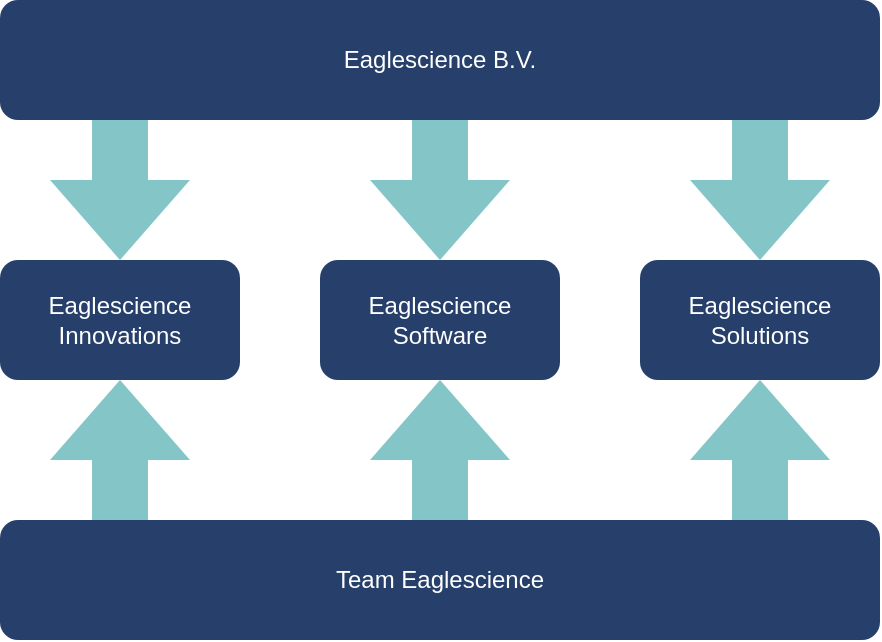 <mxfile version="16.4.0" type="device" pages="21"><diagram id="prtHgNgQTEPvFCAcTncT" name="Organogram"><mxGraphModel dx="1106" dy="820" grid="1" gridSize="10" guides="1" tooltips="1" connect="1" arrows="1" fold="1" page="1" pageScale="1" pageWidth="827" pageHeight="1169" math="0" shadow="0"><root><mxCell id="0"/><mxCell id="1" parent="0"/><mxCell id="2x1uFo3S3tgmvWh2Zp1h-2" value="&lt;font color=&quot;#ffffff&quot;&gt;Eaglescience B.V.&lt;/font&gt;" style="rounded=1;whiteSpace=wrap;html=1;fillColor=#27406b;strokeColor=none;" parent="1" vertex="1"><mxGeometry x="194" y="150" width="440" height="60" as="geometry"/></mxCell><mxCell id="2x1uFo3S3tgmvWh2Zp1h-3" value="&lt;font color=&quot;#ffffff&quot;&gt;Eaglescience Innovations&lt;/font&gt;" style="rounded=1;whiteSpace=wrap;html=1;fillColor=#27406B;strokeColor=none;" parent="1" vertex="1"><mxGeometry x="194" y="280" width="120" height="60" as="geometry"/></mxCell><mxCell id="2x1uFo3S3tgmvWh2Zp1h-4" value="&lt;font color=&quot;#ffffff&quot;&gt;Eaglescience Solutions&lt;br&gt;&lt;/font&gt;" style="rounded=1;whiteSpace=wrap;html=1;fillColor=#27406B;strokeColor=none;" parent="1" vertex="1"><mxGeometry x="514" y="280" width="120" height="60" as="geometry"/></mxCell><mxCell id="2x1uFo3S3tgmvWh2Zp1h-5" value="&lt;font color=&quot;#ffffff&quot;&gt;Eaglescience Software&lt;/font&gt;" style="rounded=1;whiteSpace=wrap;html=1;fillColor=#27406B;strokeColor=none;" parent="1" vertex="1"><mxGeometry x="354" y="280" width="120" height="60" as="geometry"/></mxCell><mxCell id="2x1uFo3S3tgmvWh2Zp1h-7" value="" style="html=1;shadow=0;dashed=0;align=center;verticalAlign=middle;shape=mxgraph.arrows2.arrow;dy=0.6;dx=40;direction=south;notch=0;fillColor=#84c6c8;strokeColor=none;" parent="1" vertex="1"><mxGeometry x="219" y="210" width="70" height="70" as="geometry"/></mxCell><mxCell id="2x1uFo3S3tgmvWh2Zp1h-8" value="" style="html=1;shadow=0;dashed=0;align=center;verticalAlign=middle;shape=mxgraph.arrows2.arrow;dy=0.6;dx=40;direction=south;notch=0;fillColor=#84C6C8;strokeColor=none;" parent="1" vertex="1"><mxGeometry x="379" y="210" width="70" height="70" as="geometry"/></mxCell><mxCell id="2x1uFo3S3tgmvWh2Zp1h-9" value="" style="html=1;shadow=0;dashed=0;align=center;verticalAlign=middle;shape=mxgraph.arrows2.arrow;dy=0.6;dx=40;direction=south;notch=0;fillColor=#84C6C8;strokeColor=none;" parent="1" vertex="1"><mxGeometry x="539" y="210" width="70" height="70" as="geometry"/></mxCell><mxCell id="ugw-LVrw-bxHvfwUW0wg-1" value="&lt;font color=&quot;#ffffff&quot;&gt;Team Eaglescience&lt;br&gt;&lt;/font&gt;" style="rounded=1;whiteSpace=wrap;html=1;fillColor=#27406b;strokeColor=none;" parent="1" vertex="1"><mxGeometry x="194" y="410" width="440" height="60" as="geometry"/></mxCell><mxCell id="ugw-LVrw-bxHvfwUW0wg-2" value="" style="html=1;shadow=0;dashed=0;align=center;verticalAlign=middle;shape=mxgraph.arrows2.arrow;dy=0.6;dx=40;direction=south;notch=0;fillColor=#84c6c8;strokeColor=none;rotation=-180;" parent="1" vertex="1"><mxGeometry x="219" y="340" width="70" height="70" as="geometry"/></mxCell><mxCell id="ugw-LVrw-bxHvfwUW0wg-3" value="" style="html=1;shadow=0;dashed=0;align=center;verticalAlign=middle;shape=mxgraph.arrows2.arrow;dy=0.6;dx=40;direction=south;notch=0;fillColor=#84c6c8;strokeColor=none;rotation=-180;" parent="1" vertex="1"><mxGeometry x="379" y="340" width="70" height="70" as="geometry"/></mxCell><mxCell id="ugw-LVrw-bxHvfwUW0wg-4" value="" style="html=1;shadow=0;dashed=0;align=center;verticalAlign=middle;shape=mxgraph.arrows2.arrow;dy=0.6;dx=40;direction=south;notch=0;fillColor=#84c6c8;strokeColor=none;rotation=-180;" parent="1" vertex="1"><mxGeometry x="539" y="340" width="70" height="70" as="geometry"/></mxCell></root></mxGraphModel></diagram><diagram id="e0wlXCTcFwRBYYLB4-67" name="project process"><mxGraphModel dx="1106" dy="820" grid="1" gridSize="10" guides="1" tooltips="1" connect="1" arrows="1" fold="1" page="1" pageScale="1" pageWidth="1169" pageHeight="827" math="0" shadow="0"><root><mxCell id="YU8PFFWmnrYRb3sLcNFz-0"/><mxCell id="YU8PFFWmnrYRb3sLcNFz-1" parent="YU8PFFWmnrYRb3sLcNFz-0"/><mxCell id="Nc6q485xXzwR2gnZ2MTf-0" value="&amp;nbsp;acquisitie" style="rounded=1;whiteSpace=wrap;html=1;fontColor=#FFFFFF;fillColor=#27406B;strokeColor=none;" parent="YU8PFFWmnrYRb3sLcNFz-1" vertex="1"><mxGeometry x="525" y="120" width="120" height="60" as="geometry"/></mxCell><mxCell id="Nc6q485xXzwR2gnZ2MTf-6" value="" style="html=1;shadow=0;dashed=0;align=center;verticalAlign=middle;shape=mxgraph.arrows2.arrow;dy=0.6;dx=40;direction=south;notch=0;fontColor=#FFFFFF;strokeColor=none;fillColor=#84C6C8;" parent="YU8PFFWmnrYRb3sLcNFz-1" vertex="1"><mxGeometry x="565" y="180" width="40" height="60" as="geometry"/></mxCell><mxCell id="Nc6q485xXzwR2gnZ2MTf-7" value="Ontwikkeling" style="rounded=1;whiteSpace=wrap;html=1;fontColor=#FFFFFF;fillColor=#27406B;strokeColor=none;" parent="YU8PFFWmnrYRb3sLcNFz-1" vertex="1"><mxGeometry x="525" y="240" width="120" height="60" as="geometry"/></mxCell><mxCell id="Nc6q485xXzwR2gnZ2MTf-8" value="" style="html=1;shadow=0;dashed=0;align=center;verticalAlign=middle;shape=mxgraph.arrows2.arrow;dy=0.6;dx=40;direction=south;notch=0;fontColor=#FFFFFF;strokeColor=none;fillColor=#84C6C8;" parent="YU8PFFWmnrYRb3sLcNFz-1" vertex="1"><mxGeometry x="565" y="300" width="40" height="60" as="geometry"/></mxCell><mxCell id="Nc6q485xXzwR2gnZ2MTf-9" value="Acceptatie" style="rounded=1;whiteSpace=wrap;html=1;fontColor=#FFFFFF;fillColor=#27406B;strokeColor=none;" parent="YU8PFFWmnrYRb3sLcNFz-1" vertex="1"><mxGeometry x="525" y="360" width="120" height="60" as="geometry"/></mxCell><mxCell id="Nc6q485xXzwR2gnZ2MTf-11" value="" style="html=1;shadow=0;dashed=0;align=center;verticalAlign=middle;shape=mxgraph.arrows2.bendArrow;dy=15;dx=38;notch=0;arrowHead=55;rounded=1;fontColor=#FFFFFF;rotation=90;flipV=1;strokeColor=none;fillColor=#84C6C8;" parent="YU8PFFWmnrYRb3sLcNFz-1" vertex="1"><mxGeometry x="435" y="390" width="100" height="80" as="geometry"/></mxCell><mxCell id="Nc6q485xXzwR2gnZ2MTf-13" value="" style="html=1;shadow=0;dashed=0;align=center;verticalAlign=middle;shape=mxgraph.arrows2.bendArrow;dy=15;dx=38;notch=0;arrowHead=55;rounded=1;fontColor=#FFFFFF;rotation=90;flipV=0;strokeColor=none;fillColor=#84C6C8;" parent="YU8PFFWmnrYRb3sLcNFz-1" vertex="1"><mxGeometry x="635" y="390" width="100" height="80" as="geometry"/></mxCell><mxCell id="Nc6q485xXzwR2gnZ2MTf-14" value="Ondersteuning &lt;br&gt;&amp;amp;?&lt;br&gt;Hosting" style="rounded=1;whiteSpace=wrap;html=1;fontColor=#FFFFFF;fillColor=#27406B;strokeColor=none;" parent="YU8PFFWmnrYRb3sLcNFz-1" vertex="1"><mxGeometry x="415" y="480" width="120" height="60" as="geometry"/></mxCell><mxCell id="Nc6q485xXzwR2gnZ2MTf-15" value="Einde van het project" style="rounded=1;whiteSpace=wrap;html=1;fontColor=#FFFFFF;fillColor=#27406B;strokeColor=none;" parent="YU8PFFWmnrYRb3sLcNFz-1" vertex="1"><mxGeometry x="635" y="480" width="120" height="60" as="geometry"/></mxCell><mxCell id="Nc6q485xXzwR2gnZ2MTf-16" value="Financieel" style="rounded=1;whiteSpace=wrap;html=1;fontColor=#FFFFFF;fillColor=#27406B;" parent="YU8PFFWmnrYRb3sLcNFz-1" vertex="1"><mxGeometry x="240" y="120" width="120" height="420" as="geometry"/></mxCell><mxCell id="Nc6q485xXzwR2gnZ2MTf-19" value="" style="html=1;shadow=0;dashed=0;align=center;verticalAlign=middle;shape=mxgraph.arrows2.arrow;dy=0.58;dx=63;direction=south;notch=0;fontColor=#FFFFFF;strokeColor=none;fillColor=#84C6C8;rotation=-90;" parent="YU8PFFWmnrYRb3sLcNFz-1" vertex="1"><mxGeometry x="345" y="270" width="110" height="80" as="geometry"/></mxCell><mxCell id="Nc6q485xXzwR2gnZ2MTf-22" value="Klant tevredenheid &lt;br&gt;&amp;amp;&lt;br&gt;Requirements" style="rounded=1;whiteSpace=wrap;html=1;fontColor=#FFFFFF;fillColor=#27406B;flipV=1;" parent="YU8PFFWmnrYRb3sLcNFz-1" vertex="1"><mxGeometry x="815" y="110" width="120" height="420" as="geometry"/></mxCell><mxCell id="Nc6q485xXzwR2gnZ2MTf-27" value="" style="html=1;shadow=0;dashed=0;align=center;verticalAlign=middle;shape=mxgraph.arrows2.arrow;dy=0.48;dx=25;direction=east;notch=0;fontColor=#FFFFFF;strokeColor=none;fillColor=#84C6C8;rotation=-90;" parent="YU8PFFWmnrYRb3sLcNFz-1" vertex="1"><mxGeometry x="360" y="548.75" width="50" height="40" as="geometry"/></mxCell><mxCell id="Nc6q485xXzwR2gnZ2MTf-31" value="" style="html=1;shadow=0;dashed=0;align=center;verticalAlign=middle;shape=mxgraph.arrows2.arrow;dy=0.48;dx=25;direction=east;notch=0;fontColor=#FFFFFF;strokeColor=none;fillColor=#84C6C8;rotation=-90;" parent="YU8PFFWmnrYRb3sLcNFz-1" vertex="1"><mxGeometry x="560" y="548.75" width="50" height="40" as="geometry"/></mxCell><mxCell id="Nc6q485xXzwR2gnZ2MTf-33" value="" style="html=1;shadow=0;dashed=0;align=center;verticalAlign=middle;shape=mxgraph.arrows2.arrow;dy=0.48;dx=25;direction=east;notch=0;fontColor=#FFFFFF;strokeColor=none;fillColor=#84C6C8;rotation=-90;" parent="YU8PFFWmnrYRb3sLcNFz-1" vertex="1"><mxGeometry x="765" y="548.75" width="50" height="40" as="geometry"/></mxCell><mxCell id="Nc6q485xXzwR2gnZ2MTf-35" value="" style="html=1;shadow=0;dashed=0;align=center;verticalAlign=middle;shape=mxgraph.arrows2.arrow;dy=0.58;dx=63;direction=south;notch=0;fontColor=#FFFFFF;strokeColor=none;fillColor=#84C6C8;rotation=90;" parent="YU8PFFWmnrYRb3sLcNFz-1" vertex="1"><mxGeometry x="720" y="270" width="110" height="80" as="geometry"/></mxCell><mxCell id="Nc6q485xXzwR2gnZ2MTf-26" value="Supporting Processes" style="rounded=1;whiteSpace=wrap;html=1;fontColor=#FFFFFF;fillColor=#27406B;strokeColor=none;" parent="YU8PFFWmnrYRb3sLcNFz-1" vertex="1"><mxGeometry x="240" y="588.75" width="700" height="40" as="geometry"/></mxCell><mxCell id="Nc6q485xXzwR2gnZ2MTf-40" value="Data Veiligheid" style="rounded=0;whiteSpace=wrap;html=1;fontColor=#FFFFFF;fillColor=#84C6C8;" parent="YU8PFFWmnrYRb3sLcNFz-1" vertex="1"><mxGeometry x="710" y="640" width="90" height="60" as="geometry"/></mxCell><mxCell id="Nc6q485xXzwR2gnZ2MTf-43" value="Outsourcing" style="rounded=0;whiteSpace=wrap;html=1;fontColor=#FFFFFF;fillColor=#84C6C8;" parent="YU8PFFWmnrYRb3sLcNFz-1" vertex="1"><mxGeometry x="820" y="640" width="90" height="60" as="geometry"/></mxCell><mxCell id="Nc6q485xXzwR2gnZ2MTf-44" value="Gedocmerteerde&lt;br&gt;Informatie &lt;br&gt;Controlle" style="rounded=0;whiteSpace=wrap;html=1;fontColor=#FFFFFF;fillColor=#84C6C8;" parent="YU8PFFWmnrYRb3sLcNFz-1" vertex="1"><mxGeometry x="600" y="640" width="90" height="60" as="geometry"/></mxCell><mxCell id="Nc6q485xXzwR2gnZ2MTf-45" value="Aankoop &lt;br&gt;&amp;amp;&lt;br&gt;Acquisitie&amp;nbsp;" style="rounded=0;whiteSpace=wrap;html=1;fontColor=#FFFFFF;fillColor=#84C6C8;" parent="YU8PFFWmnrYRb3sLcNFz-1" vertex="1"><mxGeometry x="490" y="640" width="90" height="60" as="geometry"/></mxCell><mxCell id="Nc6q485xXzwR2gnZ2MTf-46" value="HR &amp;amp; Training" style="rounded=0;whiteSpace=wrap;html=1;fontColor=#FFFFFF;fillColor=#84C6C8;" parent="YU8PFFWmnrYRb3sLcNFz-1" vertex="1"><mxGeometry x="380" y="640" width="90" height="60" as="geometry"/></mxCell><mxCell id="Nc6q485xXzwR2gnZ2MTf-47" value="Automatisering" style="rounded=0;whiteSpace=wrap;html=1;fontColor=#FFFFFF;fillColor=#84C6C8;" parent="YU8PFFWmnrYRb3sLcNFz-1" vertex="1"><mxGeometry x="270" y="640" width="90" height="60" as="geometry"/></mxCell></root></mxGraphModel></diagram><diagram id="QxSFfBd2loZKNwv--Hl_" name="stakeholderAnalyse"><mxGraphModel dx="946" dy="640" grid="1" gridSize="10" guides="1" tooltips="1" connect="1" arrows="1" fold="1" page="1" pageScale="1" pageWidth="1169" pageHeight="827" math="0" shadow="0"><root><mxCell id="Qf9nIndAZrhUqWTMzo7a-0"/><mxCell id="Qf9nIndAZrhUqWTMzo7a-1" parent="Qf9nIndAZrhUqWTMzo7a-0"/><mxCell id="Qf9nIndAZrhUqWTMzo7a-2" value="" style="whiteSpace=wrap;html=1;aspect=fixed;fillColor=#84C6C8;" parent="Qf9nIndAZrhUqWTMzo7a-1" vertex="1"><mxGeometry x="200" y="160" width="200" height="200" as="geometry"/></mxCell><mxCell id="Qf9nIndAZrhUqWTMzo7a-3" value="" style="whiteSpace=wrap;html=1;aspect=fixed;fillColor=#27406B;" parent="Qf9nIndAZrhUqWTMzo7a-1" vertex="1"><mxGeometry x="400" y="160" width="200" height="200" as="geometry"/></mxCell><mxCell id="Qf9nIndAZrhUqWTMzo7a-4" value="" style="whiteSpace=wrap;html=1;aspect=fixed;fillColor=#27406B;" parent="Qf9nIndAZrhUqWTMzo7a-1" vertex="1"><mxGeometry x="200" y="360" width="200" height="200" as="geometry"/></mxCell><mxCell id="Qf9nIndAZrhUqWTMzo7a-5" value="" style="whiteSpace=wrap;html=1;aspect=fixed;fillColor=#84C6C8;" parent="Qf9nIndAZrhUqWTMzo7a-1" vertex="1"><mxGeometry x="400" y="360" width="200" height="200" as="geometry"/></mxCell><mxCell id="Qf9nIndAZrhUqWTMzo7a-6" value="&lt;font style=&quot;font-size: 19px&quot;&gt;Hoog&lt;/font&gt;" style="text;html=1;strokeColor=none;fillColor=none;align=center;verticalAlign=middle;whiteSpace=wrap;rounded=0;rotation=-90;" parent="Qf9nIndAZrhUqWTMzo7a-1" vertex="1"><mxGeometry x="80" y="240" width="200" height="40" as="geometry"/></mxCell><mxCell id="Qf9nIndAZrhUqWTMzo7a-7" value="&lt;font style=&quot;font-size: 19px&quot;&gt;Hoog&lt;/font&gt;" style="text;html=1;strokeColor=none;fillColor=none;align=center;verticalAlign=middle;whiteSpace=wrap;rounded=0;rotation=0;" parent="Qf9nIndAZrhUqWTMzo7a-1" vertex="1"><mxGeometry x="400" y="560" width="200" height="40" as="geometry"/></mxCell><mxCell id="Qf9nIndAZrhUqWTMzo7a-8" value="&lt;font style=&quot;font-size: 19px&quot;&gt;Laag&lt;/font&gt;" style="text;html=1;strokeColor=none;fillColor=none;align=center;verticalAlign=middle;whiteSpace=wrap;rounded=0;rotation=0;" parent="Qf9nIndAZrhUqWTMzo7a-1" vertex="1"><mxGeometry x="200" y="560" width="200" height="40" as="geometry"/></mxCell><mxCell id="Qf9nIndAZrhUqWTMzo7a-9" value="&lt;font style=&quot;font-size: 19px&quot;&gt;Laag&lt;/font&gt;" style="text;html=1;strokeColor=none;fillColor=none;align=center;verticalAlign=middle;whiteSpace=wrap;rounded=0;rotation=-90;" parent="Qf9nIndAZrhUqWTMzo7a-1" vertex="1"><mxGeometry x="80" y="440" width="200" height="40" as="geometry"/></mxCell><mxCell id="Qf9nIndAZrhUqWTMzo7a-10" value="&lt;font style=&quot;font-size: 19px&quot;&gt;Invloed&lt;/font&gt;" style="text;html=1;strokeColor=none;fillColor=none;align=center;verticalAlign=middle;whiteSpace=wrap;rounded=0;rotation=-90;" parent="Qf9nIndAZrhUqWTMzo7a-1" vertex="1"><mxGeometry x="50" y="340" width="200" height="40" as="geometry"/></mxCell><mxCell id="Qf9nIndAZrhUqWTMzo7a-11" value="&lt;font style=&quot;font-size: 19px&quot;&gt;Belang&lt;/font&gt;" style="text;html=1;strokeColor=none;fillColor=none;align=center;verticalAlign=middle;whiteSpace=wrap;rounded=0;rotation=0;" parent="Qf9nIndAZrhUqWTMzo7a-1" vertex="1"><mxGeometry x="300" y="590" width="200" height="40" as="geometry"/></mxCell><mxCell id="Qf9nIndAZrhUqWTMzo7a-13" value="DegelijksBestuur&#10;&#10;" style="shape=waypoint;sketch=0;size=6;pointerEvents=1;points=[];fillColor=none;resizable=0;rotatable=0;perimeter=centerPerimeter;snapToPoint=1;fontColor=#FFFFFF;strokeColor=#FFFFFF;" parent="Qf9nIndAZrhUqWTMzo7a-1" vertex="1"><mxGeometry x="510" y="414" width="40" height="40" as="geometry"/></mxCell><mxCell id="Qf9nIndAZrhUqWTMzo7a-14" value="Project Managers&#10;&#10;" style="shape=waypoint;sketch=0;size=6;pointerEvents=1;points=[];fillColor=none;resizable=0;rotatable=0;perimeter=centerPerimeter;snapToPoint=1;fontColor=#FFFFFF;strokeColor=#FFFFFF;" parent="Qf9nIndAZrhUqWTMzo7a-1" vertex="1"><mxGeometry x="440" y="280" width="40" height="40" as="geometry"/></mxCell><mxCell id="Qf9nIndAZrhUqWTMzo7a-15" value="Klanten&#10;&#10;&#10;" style="shape=waypoint;sketch=0;size=6;pointerEvents=1;points=[];fillColor=none;resizable=0;rotatable=0;perimeter=centerPerimeter;snapToPoint=1;fontColor=#FFFFFF;strokeColor=#FFFFFF;" parent="Qf9nIndAZrhUqWTMzo7a-1" vertex="1"><mxGeometry x="460" y="520" width="40" height="40" as="geometry"/></mxCell><mxCell id="Qf9nIndAZrhUqWTMzo7a-16" value="OntwikkelTeam&#10;&#10;" style="shape=waypoint;sketch=0;size=6;pointerEvents=1;points=[];fillColor=none;resizable=0;rotatable=0;perimeter=centerPerimeter;snapToPoint=1;fontColor=#FFFFFF;strokeColor=#FFFFFF;" parent="Qf9nIndAZrhUqWTMzo7a-1" vertex="1"><mxGeometry x="480" y="230" width="40" height="40" as="geometry"/></mxCell></root></mxGraphModel></diagram><diagram id="5ZILnxTbnqn88Q2aG2Kg" name="Conceptueel Model"><mxGraphModel dx="1106" dy="820" grid="1" gridSize="10" guides="1" tooltips="1" connect="1" arrows="1" fold="1" page="1" pageScale="1" pageWidth="1169" pageHeight="827" math="0" shadow="0"><root><mxCell id="UC7hyfFfV7kN7I-D60jC-0"/><mxCell id="UC7hyfFfV7kN7I-D60jC-1" parent="UC7hyfFfV7kN7I-D60jC-0"/><mxCell id="UC7hyfFfV7kN7I-D60jC-2" value="Automatische methode&amp;nbsp;&lt;br&gt;SOUP-Analyse" style="rounded=1;whiteSpace=wrap;html=1;fillColor=#84C6C8;" parent="UC7hyfFfV7kN7I-D60jC-1" vertex="1"><mxGeometry x="40" y="384" width="120" height="60" as="geometry"/></mxCell><mxCell id="UC7hyfFfV7kN7I-D60jC-3" value="Werkwijze&lt;br&gt;EagleScience" style="rounded=1;whiteSpace=wrap;html=1;fillColor=#84C6C8;" parent="UC7hyfFfV7kN7I-D60jC-1" vertex="1"><mxGeometry x="240" y="384" width="120" height="60" as="geometry"/></mxCell><mxCell id="UC7hyfFfV7kN7I-D60jC-4" value="Veilig gebruik&lt;br&gt;Externe bibliotheken" style="rounded=1;whiteSpace=wrap;html=1;fillColor=#84C6C8;" parent="UC7hyfFfV7kN7I-D60jC-1" vertex="1"><mxGeometry x="240" y="281" width="120" height="60" as="geometry"/></mxCell><mxCell id="UC7hyfFfV7kN7I-D60jC-5" value="methoden en tools&amp;nbsp;&lt;br&gt;SOUP-analyse" style="rounded=1;whiteSpace=wrap;html=1;fillColor=#84C6C8;" parent="UC7hyfFfV7kN7I-D60jC-1" vertex="1"><mxGeometry x="240" y="489.5" width="120" height="60" as="geometry"/></mxCell><mxCell id="UC7hyfFfV7kN7I-D60jC-7" value="" style="endArrow=none;html=1;rounded=0;exitX=1;exitY=0.5;exitDx=0;exitDy=0;entryX=0;entryY=0.5;entryDx=0;entryDy=0;" parent="UC7hyfFfV7kN7I-D60jC-1" source="UC7hyfFfV7kN7I-D60jC-2" target="UC7hyfFfV7kN7I-D60jC-3" edge="1"><mxGeometry width="50" height="50" relative="1" as="geometry"><mxPoint x="560" y="470" as="sourcePoint"/><mxPoint x="610" y="420" as="targetPoint"/><Array as="points"><mxPoint x="200" y="414"/></Array></mxGeometry></mxCell><mxCell id="UC7hyfFfV7kN7I-D60jC-8" value="" style="endArrow=none;html=1;rounded=0;exitX=1;exitY=0.5;exitDx=0;exitDy=0;entryX=0;entryY=0.5;entryDx=0;entryDy=0;" parent="UC7hyfFfV7kN7I-D60jC-1" source="UC7hyfFfV7kN7I-D60jC-2" target="UC7hyfFfV7kN7I-D60jC-4" edge="1"><mxGeometry width="50" height="50" relative="1" as="geometry"><mxPoint x="170" y="424" as="sourcePoint"/><mxPoint x="250" y="229" as="targetPoint"/><Array as="points"><mxPoint x="200" y="414"/><mxPoint x="200" y="311"/></Array></mxGeometry></mxCell><mxCell id="UC7hyfFfV7kN7I-D60jC-9" value="" style="endArrow=none;html=1;rounded=0;exitX=1;exitY=0.5;exitDx=0;exitDy=0;entryX=0;entryY=0.5;entryDx=0;entryDy=0;" parent="UC7hyfFfV7kN7I-D60jC-1" source="UC7hyfFfV7kN7I-D60jC-2" target="UC7hyfFfV7kN7I-D60jC-5" edge="1"><mxGeometry width="50" height="50" relative="1" as="geometry"><mxPoint x="170" y="424" as="sourcePoint"/><mxPoint x="250" y="359" as="targetPoint"/><Array as="points"><mxPoint x="200" y="414"/><mxPoint x="200" y="520"/></Array></mxGeometry></mxCell><mxCell id="UC7hyfFfV7kN7I-D60jC-12" value="Methoden" style="rounded=1;whiteSpace=wrap;html=1;fillColor=#84C6C8;" parent="UC7hyfFfV7kN7I-D60jC-1" vertex="1"><mxGeometry x="400" y="480" width="130" height="31" as="geometry"/></mxCell><mxCell id="UC7hyfFfV7kN7I-D60jC-13" value="Tools" style="rounded=1;whiteSpace=wrap;html=1;fillColor=#84C6C8;" parent="UC7hyfFfV7kN7I-D60jC-1" vertex="1"><mxGeometry x="400" y="530" width="130" height="31" as="geometry"/></mxCell><mxCell id="UC7hyfFfV7kN7I-D60jC-14" value="Dev-Stack" style="rounded=1;whiteSpace=wrap;html=1;fillColor=#84C6C8;" parent="UC7hyfFfV7kN7I-D60jC-1" vertex="1"><mxGeometry x="400" y="420" width="130" height="31" as="geometry"/></mxCell><mxCell id="UC7hyfFfV7kN7I-D60jC-15" value="" style="endArrow=none;html=1;rounded=0;exitX=1;exitY=0.5;exitDx=0;exitDy=0;entryX=0;entryY=0.5;entryDx=0;entryDy=0;" parent="UC7hyfFfV7kN7I-D60jC-1" source="UC7hyfFfV7kN7I-D60jC-5" target="UC7hyfFfV7kN7I-D60jC-12" edge="1"><mxGeometry width="50" height="50" relative="1" as="geometry"><mxPoint x="560" y="560" as="sourcePoint"/><mxPoint x="610" y="510" as="targetPoint"/></mxGeometry></mxCell><mxCell id="UC7hyfFfV7kN7I-D60jC-16" value="" style="endArrow=none;html=1;rounded=0;exitX=1;exitY=0.5;exitDx=0;exitDy=0;entryX=0;entryY=0.5;entryDx=0;entryDy=0;" parent="UC7hyfFfV7kN7I-D60jC-1" source="UC7hyfFfV7kN7I-D60jC-5" target="UC7hyfFfV7kN7I-D60jC-13" edge="1"><mxGeometry width="50" height="50" relative="1" as="geometry"><mxPoint x="560" y="560" as="sourcePoint"/><mxPoint x="610" y="510" as="targetPoint"/></mxGeometry></mxCell><mxCell id="UC7hyfFfV7kN7I-D60jC-23" value="Uitrol methode" style="rounded=1;whiteSpace=wrap;html=1;fillColor=#84C6C8;" parent="UC7hyfFfV7kN7I-D60jC-1" vertex="1"><mxGeometry x="400" y="370" width="130" height="31" as="geometry"/></mxCell><mxCell id="UC7hyfFfV7kN7I-D60jC-26" value="" style="endArrow=none;html=1;rounded=0;exitX=1;exitY=0.5;exitDx=0;exitDy=0;entryX=0;entryY=0.5;entryDx=0;entryDy=0;" parent="UC7hyfFfV7kN7I-D60jC-1" source="UC7hyfFfV7kN7I-D60jC-3" target="UC7hyfFfV7kN7I-D60jC-14" edge="1"><mxGeometry width="50" height="50" relative="1" as="geometry"><mxPoint x="560" y="550" as="sourcePoint"/><mxPoint x="610" y="500" as="targetPoint"/></mxGeometry></mxCell><mxCell id="UC7hyfFfV7kN7I-D60jC-27" value="" style="endArrow=none;html=1;rounded=0;exitX=1;exitY=0.5;exitDx=0;exitDy=0;entryX=0;entryY=0.5;entryDx=0;entryDy=0;" parent="UC7hyfFfV7kN7I-D60jC-1" source="UC7hyfFfV7kN7I-D60jC-3" target="UC7hyfFfV7kN7I-D60jC-23" edge="1"><mxGeometry width="50" height="50" relative="1" as="geometry"><mxPoint x="560" y="550" as="sourcePoint"/><mxPoint x="610" y="500" as="targetPoint"/></mxGeometry></mxCell><mxCell id="UC7hyfFfV7kN7I-D60jC-29" value="Waarom externe bibliotheken gebruiken" style="rounded=1;whiteSpace=wrap;html=1;fillColor=#84C6C8;" parent="UC7hyfFfV7kN7I-D60jC-1" vertex="1"><mxGeometry x="400" y="270" width="130" height="31" as="geometry"/></mxCell><mxCell id="UC7hyfFfV7kN7I-D60jC-30" value="Hoe veilig te doen" style="rounded=1;whiteSpace=wrap;html=1;fillColor=#84C6C8;" parent="UC7hyfFfV7kN7I-D60jC-1" vertex="1"><mxGeometry x="400" y="310" width="130" height="31" as="geometry"/></mxCell><mxCell id="UC7hyfFfV7kN7I-D60jC-31" value="" style="endArrow=none;html=1;rounded=0;entryX=0;entryY=0.5;entryDx=0;entryDy=0;exitX=1;exitY=0.5;exitDx=0;exitDy=0;" parent="UC7hyfFfV7kN7I-D60jC-1" source="UC7hyfFfV7kN7I-D60jC-4" target="UC7hyfFfV7kN7I-D60jC-29" edge="1"><mxGeometry width="50" height="50" relative="1" as="geometry"><mxPoint x="560" y="540" as="sourcePoint"/><mxPoint x="610" y="490" as="targetPoint"/></mxGeometry></mxCell><mxCell id="UC7hyfFfV7kN7I-D60jC-32" value="" style="endArrow=none;html=1;rounded=0;entryX=0;entryY=0.5;entryDx=0;entryDy=0;exitX=1;exitY=0.5;exitDx=0;exitDy=0;" parent="UC7hyfFfV7kN7I-D60jC-1" source="UC7hyfFfV7kN7I-D60jC-4" target="UC7hyfFfV7kN7I-D60jC-30" edge="1"><mxGeometry width="50" height="50" relative="1" as="geometry"><mxPoint x="490" y="359" as="sourcePoint"/><mxPoint x="580" y="325.5" as="targetPoint"/></mxGeometry></mxCell><mxCell id="qtiFl63eoHzZR5_Ud8NP-0" value="" style="curved=1;endArrow=classic;html=1;rounded=0;exitX=1;exitY=0.5;exitDx=0;exitDy=0;entryX=1;entryY=0.5;entryDx=0;entryDy=0;dashed=1;" parent="UC7hyfFfV7kN7I-D60jC-1" source="UC7hyfFfV7kN7I-D60jC-13" target="UC7hyfFfV7kN7I-D60jC-14" edge="1"><mxGeometry width="50" height="50" relative="1" as="geometry"><mxPoint x="610" y="600" as="sourcePoint"/><mxPoint x="660" y="550" as="targetPoint"/><Array as="points"><mxPoint x="620" y="546"/><mxPoint x="630" y="420"/></Array></mxGeometry></mxCell><mxCell id="qtiFl63eoHzZR5_Ud8NP-1" value="" style="curved=1;endArrow=classic;html=1;rounded=0;exitX=1;exitY=0.5;exitDx=0;exitDy=0;entryX=1;entryY=0.5;entryDx=0;entryDy=0;dashed=1;" parent="UC7hyfFfV7kN7I-D60jC-1" source="UC7hyfFfV7kN7I-D60jC-12" target="UC7hyfFfV7kN7I-D60jC-14" edge="1"><mxGeometry width="50" height="50" relative="1" as="geometry"><mxPoint x="540" y="575" as="sourcePoint"/><mxPoint x="540" y="469.5" as="targetPoint"/><Array as="points"><mxPoint x="610" y="520"/><mxPoint x="610" y="430"/></Array></mxGeometry></mxCell></root></mxGraphModel></diagram><diagram name="Onderzoeksmodel" id="7AoSu0lLy5_wUzw1r9CT"><mxGraphModel dx="1106" dy="820" grid="1" gridSize="10" guides="1" tooltips="1" connect="1" arrows="1" fold="1" page="1" pageScale="1" pageWidth="1169" pageHeight="827" math="0" shadow="0"><root><mxCell id="NWQxXt4J-eY5a4fPejfy-0"/><mxCell id="NWQxXt4J-eY5a4fPejfy-1" parent="NWQxXt4J-eY5a4fPejfy-0"/><mxCell id="NWQxXt4J-eY5a4fPejfy-3" value="Theorie&amp;nbsp;&lt;br&gt;Languages en Franmeworks" style="rounded=1;whiteSpace=wrap;html=1;fillColor=#84C6C8;" parent="NWQxXt4J-eY5a4fPejfy-1" vertex="1"><mxGeometry x="140" y="384" width="120" height="60" as="geometry"/></mxCell><mxCell id="NWQxXt4J-eY5a4fPejfy-4" value="Theorie &lt;br&gt;DevOps / &lt;br&gt;Programmeer talen" style="rounded=1;whiteSpace=wrap;html=1;fillColor=#84C6C8;" parent="NWQxXt4J-eY5a4fPejfy-1" vertex="1"><mxGeometry x="140" y="269" width="120" height="60" as="geometry"/></mxCell><mxCell id="NWQxXt4J-eY5a4fPejfy-5" value="Aanbevellingen van Externe Partijen" style="rounded=1;whiteSpace=wrap;html=1;fillColor=#84C6C8;" parent="NWQxXt4J-eY5a4fPejfy-1" vertex="1"><mxGeometry x="140" y="490" width="120" height="60" as="geometry"/></mxCell><mxCell id="NWQxXt4J-eY5a4fPejfy-6" value="" style="endArrow=classic;startArrow=classic;html=1;exitX=0.5;exitY=0;exitDx=0;exitDy=0;entryX=0.5;entryY=1;entryDx=0;entryDy=0;" parent="NWQxXt4J-eY5a4fPejfy-1" edge="1" target="NWQxXt4J-eY5a4fPejfy-4" source="NWQxXt4J-eY5a4fPejfy-3"><mxGeometry width="50" height="50" relative="1" as="geometry"><mxPoint x="120" y="390" as="sourcePoint"/><mxPoint x="120" y="220" as="targetPoint"/></mxGeometry></mxCell><mxCell id="NWQxXt4J-eY5a4fPejfy-7" value="Onderzoek gebruik&amp;nbsp;&lt;br&gt;Externe bibliotheken" style="rounded=1;whiteSpace=wrap;html=1;fillColor=#84C6C8;" parent="NWQxXt4J-eY5a4fPejfy-1" vertex="1"><mxGeometry x="320" y="329" width="120" height="60" as="geometry"/></mxCell><mxCell id="NWQxXt4J-eY5a4fPejfy-9" value="resultaat&amp;nbsp;&lt;br&gt;Methode SOUP analyse" style="rounded=1;whiteSpace=wrap;html=1;fillColor=#84C6C8;" parent="NWQxXt4J-eY5a4fPejfy-1" vertex="1"><mxGeometry x="690" y="440" width="120" height="60" as="geometry"/></mxCell><mxCell id="NWQxXt4J-eY5a4fPejfy-11" value="Onderzoek&amp;nbsp;&lt;br&gt;methode SOUP Analyse" style="rounded=1;whiteSpace=wrap;html=1;fillColor=#84C6C8;" parent="NWQxXt4J-eY5a4fPejfy-1" vertex="1"><mxGeometry x="440" y="440" width="120" height="60" as="geometry"/></mxCell><mxCell id="PAQ3RbD2o80aJy52xjgk-0" value="" style="endArrow=classic;html=1;entryX=0;entryY=0.5;entryDx=0;entryDy=0;" edge="1" parent="NWQxXt4J-eY5a4fPejfy-1" target="NWQxXt4J-eY5a4fPejfy-7"><mxGeometry width="50" height="50" relative="1" as="geometry"><mxPoint x="200" y="359" as="sourcePoint"/><mxPoint x="340" y="329" as="targetPoint"/></mxGeometry></mxCell><mxCell id="PAQ3RbD2o80aJy52xjgk-1" value="" style="endArrow=classic;html=1;entryX=0;entryY=0.5;entryDx=0;entryDy=0;" edge="1" parent="NWQxXt4J-eY5a4fPejfy-1" target="NWQxXt4J-eY5a4fPejfy-11"><mxGeometry width="50" height="50" relative="1" as="geometry"><mxPoint x="200" y="468" as="sourcePoint"/><mxPoint x="400" y="369" as="targetPoint"/><Array as="points"/></mxGeometry></mxCell><mxCell id="PAQ3RbD2o80aJy52xjgk-2" value="" style="endArrow=classic;startArrow=classic;html=1;exitX=0.5;exitY=0;exitDx=0;exitDy=0;entryX=0.5;entryY=1;entryDx=0;entryDy=0;" edge="1" parent="NWQxXt4J-eY5a4fPejfy-1" source="NWQxXt4J-eY5a4fPejfy-5" target="NWQxXt4J-eY5a4fPejfy-3"><mxGeometry width="50" height="50" relative="1" as="geometry"><mxPoint x="210" y="394" as="sourcePoint"/><mxPoint x="220" y="470" as="targetPoint"/></mxGeometry></mxCell><mxCell id="PAQ3RbD2o80aJy52xjgk-3" value="" style="endArrow=classic;html=1;entryX=0.5;entryY=0;entryDx=0;entryDy=0;exitX=1;exitY=0.5;exitDx=0;exitDy=0;" edge="1" parent="NWQxXt4J-eY5a4fPejfy-1" source="NWQxXt4J-eY5a4fPejfy-7" target="NWQxXt4J-eY5a4fPejfy-11"><mxGeometry width="50" height="50" relative="1" as="geometry"><mxPoint x="210" y="369" as="sourcePoint"/><mxPoint x="400" y="369" as="targetPoint"/><Array as="points"><mxPoint x="500" y="359"/></Array></mxGeometry></mxCell><mxCell id="PAQ3RbD2o80aJy52xjgk-4" value="" style="endArrow=classic;html=1;entryX=0;entryY=0.5;entryDx=0;entryDy=0;exitX=1;exitY=0.5;exitDx=0;exitDy=0;" edge="1" parent="NWQxXt4J-eY5a4fPejfy-1" source="NWQxXt4J-eY5a4fPejfy-11" target="NWQxXt4J-eY5a4fPejfy-9"><mxGeometry width="50" height="50" relative="1" as="geometry"><mxPoint x="540" y="630" as="sourcePoint"/><mxPoint x="780" y="632" as="targetPoint"/><Array as="points"/></mxGeometry></mxCell></root></mxGraphModel></diagram><diagram id="hTnkKIUO9ctSKNtJHZGH" name="OndMdlES"><mxGraphModel dx="946" dy="640" grid="1" gridSize="10" guides="1" tooltips="1" connect="1" arrows="1" fold="1" page="1" pageScale="1" pageWidth="1169" pageHeight="827" math="0" shadow="0"><root><mxCell id="3Xfq7OrXB80e-wO5fK4J-0"/><mxCell id="3Xfq7OrXB80e-wO5fK4J-1" parent="3Xfq7OrXB80e-wO5fK4J-0"/><mxCell id="3Xfq7OrXB80e-wO5fK4J-2" value="Voor Onderzoek &lt;br&gt;(In-house documentatie)&amp;nbsp;" style="rounded=1;whiteSpace=wrap;html=1;fillColor=#84C6C8;" parent="3Xfq7OrXB80e-wO5fK4J-1" vertex="1"><mxGeometry x="160" y="229" width="120" height="60" as="geometry"/></mxCell><mxCell id="3Xfq7OrXB80e-wO5fK4J-3" value="Theorie&amp;nbsp;&lt;br&gt;Languages en Franmeworks" style="rounded=1;whiteSpace=wrap;html=1;fillColor=#84C6C8;" parent="3Xfq7OrXB80e-wO5fK4J-1" vertex="1"><mxGeometry x="160" y="329" width="120" height="60" as="geometry"/></mxCell><mxCell id="3Xfq7OrXB80e-wO5fK4J-4" value="Theorie &lt;br&gt;DevOps / &lt;br&gt;Programmeer talen" style="rounded=1;whiteSpace=wrap;html=1;fillColor=#84C6C8;" parent="3Xfq7OrXB80e-wO5fK4J-1" vertex="1"><mxGeometry x="160" y="433" width="120" height="60" as="geometry"/></mxCell><mxCell id="3Xfq7OrXB80e-wO5fK4J-5" value="Eigen Kennis" style="rounded=1;whiteSpace=wrap;html=1;fillColor=#84C6C8;" parent="3Xfq7OrXB80e-wO5fK4J-1" vertex="1"><mxGeometry x="160" y="539" width="120" height="60" as="geometry"/></mxCell><mxCell id="3Xfq7OrXB80e-wO5fK4J-6" value="" style="endArrow=classic;startArrow=classic;html=1;" parent="3Xfq7OrXB80e-wO5fK4J-1" edge="1"><mxGeometry width="50" height="50" relative="1" as="geometry"><mxPoint x="300" y="599" as="sourcePoint"/><mxPoint x="300" y="229" as="targetPoint"/></mxGeometry></mxCell><mxCell id="3Xfq7OrXB80e-wO5fK4J-7" value="In-House &lt;br&gt;kennis" style="rounded=1;whiteSpace=wrap;html=1;fillColor=#84C6C8;" parent="3Xfq7OrXB80e-wO5fK4J-1" vertex="1"><mxGeometry x="360" y="384" width="120" height="60" as="geometry"/></mxCell><mxCell id="3Xfq7OrXB80e-wO5fK4J-8" value="" style="endArrow=classic;html=1;entryX=0;entryY=0.5;entryDx=0;entryDy=0;" parent="3Xfq7OrXB80e-wO5fK4J-1" target="3Xfq7OrXB80e-wO5fK4J-7" edge="1"><mxGeometry width="50" height="50" relative="1" as="geometry"><mxPoint x="300" y="414" as="sourcePoint"/><mxPoint x="590" y="370" as="targetPoint"/></mxGeometry></mxCell><mxCell id="3Xfq7OrXB80e-wO5fK4J-9" value="Inzicht in Dev-Stack en toevoegingen erop" style="rounded=1;whiteSpace=wrap;html=1;fillColor=#84C6C8;" parent="3Xfq7OrXB80e-wO5fK4J-1" vertex="1"><mxGeometry x="740" y="383" width="120" height="60" as="geometry"/></mxCell><mxCell id="3Xfq7OrXB80e-wO5fK4J-10" value="Analyse&lt;br&gt;Resultaten" style="rounded=1;whiteSpace=wrap;html=1;fillColor=#84C6C8;" parent="3Xfq7OrXB80e-wO5fK4J-1" vertex="1"><mxGeometry x="560" y="328" width="120" height="60" as="geometry"/></mxCell><mxCell id="3Xfq7OrXB80e-wO5fK4J-11" value="Analyse&lt;br&gt;Resultaten" style="rounded=1;whiteSpace=wrap;html=1;fillColor=#84C6C8;" parent="3Xfq7OrXB80e-wO5fK4J-1" vertex="1"><mxGeometry x="560" y="433" width="120" height="60" as="geometry"/></mxCell><mxCell id="3Xfq7OrXB80e-wO5fK4J-12" value="" style="endArrow=classic;startArrow=classic;html=1;exitX=0.5;exitY=0;exitDx=0;exitDy=0;entryX=0.5;entryY=1;entryDx=0;entryDy=0;" parent="3Xfq7OrXB80e-wO5fK4J-1" source="3Xfq7OrXB80e-wO5fK4J-11" target="3Xfq7OrXB80e-wO5fK4J-10" edge="1"><mxGeometry width="50" height="50" relative="1" as="geometry"><mxPoint x="700" y="560" as="sourcePoint"/><mxPoint x="700" y="270" as="targetPoint"/></mxGeometry></mxCell><mxCell id="3Xfq7OrXB80e-wO5fK4J-13" value="" style="endArrow=classic;html=1;entryX=0;entryY=0.5;entryDx=0;entryDy=0;" parent="3Xfq7OrXB80e-wO5fK4J-1" edge="1"><mxGeometry width="50" height="50" relative="1" as="geometry"><mxPoint x="620" y="413" as="sourcePoint"/><mxPoint x="740" y="413" as="targetPoint"/></mxGeometry></mxCell><mxCell id="3Xfq7OrXB80e-wO5fK4J-14" value="Huidige&lt;br&gt;&amp;nbsp;Dev-Stack" style="rounded=1;whiteSpace=wrap;html=1;fillColor=#84C6C8;" parent="3Xfq7OrXB80e-wO5fK4J-1" vertex="1"><mxGeometry x="360" y="269" width="120" height="60" as="geometry"/></mxCell><mxCell id="3Xfq7OrXB80e-wO5fK4J-15" value="Gebruikte architectuur" style="rounded=1;whiteSpace=wrap;html=1;fillColor=#84C6C8;" parent="3Xfq7OrXB80e-wO5fK4J-1" vertex="1"><mxGeometry x="360" y="493" width="120" height="60" as="geometry"/></mxCell><mxCell id="3Xfq7OrXB80e-wO5fK4J-16" value="" style="endArrow=classic;startArrow=classic;html=1;entryX=0.5;entryY=1;entryDx=0;entryDy=0;" parent="3Xfq7OrXB80e-wO5fK4J-1" source="3Xfq7OrXB80e-wO5fK4J-7" target="3Xfq7OrXB80e-wO5fK4J-14" edge="1"><mxGeometry width="50" height="50" relative="1" as="geometry"><mxPoint x="520" y="420" as="sourcePoint"/><mxPoint x="520" y="232" as="targetPoint"/></mxGeometry></mxCell><mxCell id="3Xfq7OrXB80e-wO5fK4J-17" value="" style="endArrow=classic;html=1;entryX=0;entryY=0.5;entryDx=0;entryDy=0;" parent="3Xfq7OrXB80e-wO5fK4J-1" edge="1"><mxGeometry width="50" height="50" relative="1" as="geometry"><mxPoint x="420" y="358" as="sourcePoint"/><mxPoint x="560" y="358" as="targetPoint"/></mxGeometry></mxCell><mxCell id="3Xfq7OrXB80e-wO5fK4J-18" value="" style="endArrow=classic;startArrow=classic;html=1;entryX=0.5;entryY=1;entryDx=0;entryDy=0;exitX=0.5;exitY=0;exitDx=0;exitDy=0;" parent="3Xfq7OrXB80e-wO5fK4J-1" source="3Xfq7OrXB80e-wO5fK4J-15" target="3Xfq7OrXB80e-wO5fK4J-7" edge="1"><mxGeometry width="50" height="50" relative="1" as="geometry"><mxPoint x="450" y="470" as="sourcePoint"/><mxPoint x="420" y="570" as="targetPoint"/></mxGeometry></mxCell><mxCell id="3Xfq7OrXB80e-wO5fK4J-19" value="" style="endArrow=classic;html=1;entryX=0;entryY=0.508;entryDx=0;entryDy=0;entryPerimeter=0;" parent="3Xfq7OrXB80e-wO5fK4J-1" target="3Xfq7OrXB80e-wO5fK4J-11" edge="1"><mxGeometry width="50" height="50" relative="1" as="geometry"><mxPoint x="420" y="463" as="sourcePoint"/><mxPoint x="550" y="462.5" as="targetPoint"/></mxGeometry></mxCell></root></mxGraphModel></diagram><diagram name="OndMdlSOUP" id="lvFDPOzJW2FGta3A1LmB"><mxGraphModel dx="946" dy="640" grid="1" gridSize="10" guides="1" tooltips="1" connect="1" arrows="1" fold="1" page="1" pageScale="1" pageWidth="1169" pageHeight="827" math="0" shadow="0"><root><mxCell id="CduRSKpZume8qICYS4dB-0"/><mxCell id="CduRSKpZume8qICYS4dB-1" parent="CduRSKpZume8qICYS4dB-0"/><mxCell id="CduRSKpZume8qICYS4dB-2" value="Resultaten Onderzoek EagleScience" style="rounded=1;whiteSpace=wrap;html=1;fillColor=#84C6C8;" parent="CduRSKpZume8qICYS4dB-1" vertex="1"><mxGeometry x="160" y="229" width="120" height="60" as="geometry"/></mxCell><mxCell id="CduRSKpZume8qICYS4dB-3" value="Interviews&amp;nbsp;" style="rounded=1;whiteSpace=wrap;html=1;fillColor=#84C6C8;" parent="CduRSKpZume8qICYS4dB-1" vertex="1"><mxGeometry x="160" y="329" width="120" height="60" as="geometry"/></mxCell><mxCell id="CduRSKpZume8qICYS4dB-4" value="Literatuur SOUP Analyses" style="rounded=1;whiteSpace=wrap;html=1;fillColor=#84C6C8;" parent="CduRSKpZume8qICYS4dB-1" vertex="1"><mxGeometry x="160" y="433" width="120" height="60" as="geometry"/></mxCell><mxCell id="CduRSKpZume8qICYS4dB-5" value="Conferencies" style="rounded=1;whiteSpace=wrap;html=1;fillColor=#84C6C8;" parent="CduRSKpZume8qICYS4dB-1" vertex="1"><mxGeometry x="160" y="539" width="120" height="60" as="geometry"/></mxCell><mxCell id="CduRSKpZume8qICYS4dB-6" value="" style="endArrow=classic;startArrow=classic;html=1;" parent="CduRSKpZume8qICYS4dB-1" edge="1"><mxGeometry width="50" height="50" relative="1" as="geometry"><mxPoint x="300" y="599" as="sourcePoint"/><mxPoint x="300" y="430" as="targetPoint"/></mxGeometry></mxCell><mxCell id="CduRSKpZume8qICYS4dB-8" value="" style="endArrow=classic;html=1;entryX=0;entryY=0.5;entryDx=0;entryDy=0;" parent="CduRSKpZume8qICYS4dB-1" target="CduRSKpZume8qICYS4dB-15" edge="1"><mxGeometry width="50" height="50" relative="1" as="geometry"><mxPoint x="300" y="523" as="sourcePoint"/><mxPoint x="590" y="370" as="targetPoint"/></mxGeometry></mxCell><mxCell id="CduRSKpZume8qICYS4dB-9" value="Kennis over SOUP Analyses" style="rounded=1;whiteSpace=wrap;html=1;fillColor=#84C6C8;" parent="CduRSKpZume8qICYS4dB-1" vertex="1"><mxGeometry x="740" y="383" width="170" height="60" as="geometry"/></mxCell><mxCell id="CduRSKpZume8qICYS4dB-10" value="Analyse&lt;br&gt;Resultaten" style="rounded=1;whiteSpace=wrap;html=1;fillColor=#84C6C8;" parent="CduRSKpZume8qICYS4dB-1" vertex="1"><mxGeometry x="560" y="269" width="120" height="60" as="geometry"/></mxCell><mxCell id="CduRSKpZume8qICYS4dB-11" value="Analyse&lt;br&gt;Resultaten" style="rounded=1;whiteSpace=wrap;html=1;fillColor=#84C6C8;" parent="CduRSKpZume8qICYS4dB-1" vertex="1"><mxGeometry x="560" y="493" width="120" height="60" as="geometry"/></mxCell><mxCell id="CduRSKpZume8qICYS4dB-12" value="" style="endArrow=classic;startArrow=classic;html=1;exitX=0.5;exitY=0;exitDx=0;exitDy=0;entryX=0.5;entryY=1;entryDx=0;entryDy=0;" parent="CduRSKpZume8qICYS4dB-1" source="CduRSKpZume8qICYS4dB-11" target="CduRSKpZume8qICYS4dB-10" edge="1"><mxGeometry width="50" height="50" relative="1" as="geometry"><mxPoint x="700" y="490" as="sourcePoint"/><mxPoint x="700" y="330" as="targetPoint"/></mxGeometry></mxCell><mxCell id="CduRSKpZume8qICYS4dB-13" value="" style="endArrow=classic;html=1;entryX=0;entryY=0.5;entryDx=0;entryDy=0;" parent="CduRSKpZume8qICYS4dB-1" edge="1"><mxGeometry width="50" height="50" relative="1" as="geometry"><mxPoint x="620" y="413" as="sourcePoint"/><mxPoint x="740" y="413" as="targetPoint"/></mxGeometry></mxCell><mxCell id="CduRSKpZume8qICYS4dB-14" value="Interne Kennis" style="rounded=1;whiteSpace=wrap;html=1;fillColor=#84C6C8;" parent="CduRSKpZume8qICYS4dB-1" vertex="1"><mxGeometry x="360" y="269" width="120" height="60" as="geometry"/></mxCell><mxCell id="CduRSKpZume8qICYS4dB-15" value="Externe Kennis" style="rounded=1;whiteSpace=wrap;html=1;fillColor=#84C6C8;" parent="CduRSKpZume8qICYS4dB-1" vertex="1"><mxGeometry x="360" y="493" width="120" height="60" as="geometry"/></mxCell><mxCell id="CduRSKpZume8qICYS4dB-17" value="" style="endArrow=classic;html=1;entryX=0;entryY=0.5;entryDx=0;entryDy=0;exitX=1;exitY=0.5;exitDx=0;exitDy=0;" parent="CduRSKpZume8qICYS4dB-1" source="CduRSKpZume8qICYS4dB-14" target="CduRSKpZume8qICYS4dB-10" edge="1"><mxGeometry width="50" height="50" relative="1" as="geometry"><mxPoint x="420" y="358" as="sourcePoint"/><mxPoint x="560" y="358" as="targetPoint"/></mxGeometry></mxCell><mxCell id="CduRSKpZume8qICYS4dB-19" value="" style="endArrow=classic;html=1;entryX=0;entryY=0.508;entryDx=0;entryDy=0;entryPerimeter=0;exitX=1;exitY=0.5;exitDx=0;exitDy=0;" parent="CduRSKpZume8qICYS4dB-1" source="CduRSKpZume8qICYS4dB-15" target="CduRSKpZume8qICYS4dB-11" edge="1"><mxGeometry width="50" height="50" relative="1" as="geometry"><mxPoint x="420" y="463" as="sourcePoint"/><mxPoint x="550" y="462.5" as="targetPoint"/></mxGeometry></mxCell><mxCell id="fhtK0lWqXUhhQtYeKp8Y-0" value="" style="endArrow=classic;startArrow=classic;html=1;" parent="CduRSKpZume8qICYS4dB-1" edge="1"><mxGeometry width="50" height="50" relative="1" as="geometry"><mxPoint x="300" y="389" as="sourcePoint"/><mxPoint x="300" y="230" as="targetPoint"/></mxGeometry></mxCell><mxCell id="fhtK0lWqXUhhQtYeKp8Y-1" value="" style="endArrow=classic;html=1;entryX=0;entryY=0.5;entryDx=0;entryDy=0;" parent="CduRSKpZume8qICYS4dB-1" target="CduRSKpZume8qICYS4dB-14" edge="1"><mxGeometry width="50" height="50" relative="1" as="geometry"><mxPoint x="300" y="299" as="sourcePoint"/><mxPoint x="370" y="533" as="targetPoint"/><Array as="points"/></mxGeometry></mxCell></root></mxGraphModel></diagram><diagram name="OndMdlMEthode" id="wD7q0Fo0hIN8qT_9SgZ1"><mxGraphModel dx="1225" dy="753" grid="1" gridSize="10" guides="1" tooltips="1" connect="1" arrows="1" fold="1" page="1" pageScale="1" pageWidth="1169" pageHeight="827" math="0" shadow="0"><root><mxCell id="PRpCQWXyRRq6WTDYA0yd-0"/><mxCell id="PRpCQWXyRRq6WTDYA0yd-1" parent="PRpCQWXyRRq6WTDYA0yd-0"/><mxCell id="PRpCQWXyRRq6WTDYA0yd-3" value="Resultaten Onderzoek SOUP" style="rounded=1;whiteSpace=wrap;html=1;fillColor=#84C6C8;" parent="PRpCQWXyRRq6WTDYA0yd-1" vertex="1"><mxGeometry x="160" y="329" width="120" height="60" as="geometry"/></mxCell><mxCell id="PRpCQWXyRRq6WTDYA0yd-5" value="Best-practices" style="rounded=1;whiteSpace=wrap;html=1;fillColor=#84C6C8;" parent="PRpCQWXyRRq6WTDYA0yd-1" vertex="1"><mxGeometry x="160" y="520" width="120" height="60" as="geometry"/></mxCell><mxCell id="PRpCQWXyRRq6WTDYA0yd-6" value="" style="endArrow=classic;startArrow=classic;html=1;" parent="PRpCQWXyRRq6WTDYA0yd-1" edge="1"><mxGeometry width="50" height="50" relative="1" as="geometry"><mxPoint x="300" y="599" as="sourcePoint"/><mxPoint x="300" y="410" as="targetPoint"/></mxGeometry></mxCell><mxCell id="PRpCQWXyRRq6WTDYA0yd-7" value="Eigen Kennis" style="rounded=1;whiteSpace=wrap;html=1;fillColor=#84C6C8;" parent="PRpCQWXyRRq6WTDYA0yd-1" vertex="1"><mxGeometry x="360" y="384" width="120" height="60" as="geometry"/></mxCell><mxCell id="PRpCQWXyRRq6WTDYA0yd-8" value="" style="endArrow=classic;html=1;entryX=0;entryY=0.5;entryDx=0;entryDy=0;" parent="PRpCQWXyRRq6WTDYA0yd-1" target="PRpCQWXyRRq6WTDYA0yd-15" edge="1"><mxGeometry width="50" height="50" relative="1" as="geometry"><mxPoint x="300" y="523" as="sourcePoint"/><mxPoint x="590" y="370" as="targetPoint"/></mxGeometry></mxCell><mxCell id="PRpCQWXyRRq6WTDYA0yd-9" value="Methode voor zoeken naar kwetsbaarheden in SOUP binnen Eaglescience" style="rounded=1;whiteSpace=wrap;html=1;fillColor=#84C6C8;" parent="PRpCQWXyRRq6WTDYA0yd-1" vertex="1"><mxGeometry x="740" y="383" width="170" height="60" as="geometry"/></mxCell><mxCell id="PRpCQWXyRRq6WTDYA0yd-10" value="Analyse&lt;br&gt;Resultaten" style="rounded=1;whiteSpace=wrap;html=1;fillColor=#84C6C8;" parent="PRpCQWXyRRq6WTDYA0yd-1" vertex="1"><mxGeometry x="560" y="328" width="120" height="60" as="geometry"/></mxCell><mxCell id="PRpCQWXyRRq6WTDYA0yd-11" value="Analyse&lt;br&gt;Resultaten" style="rounded=1;whiteSpace=wrap;html=1;fillColor=#84C6C8;" parent="PRpCQWXyRRq6WTDYA0yd-1" vertex="1"><mxGeometry x="560" y="433" width="120" height="60" as="geometry"/></mxCell><mxCell id="PRpCQWXyRRq6WTDYA0yd-12" value="" style="endArrow=classic;startArrow=classic;html=1;entryX=0.5;entryY=1;entryDx=0;entryDy=0;exitX=0.5;exitY=0;exitDx=0;exitDy=0;" parent="PRpCQWXyRRq6WTDYA0yd-1" source="PRpCQWXyRRq6WTDYA0yd-11" target="PRpCQWXyRRq6WTDYA0yd-10" edge="1"><mxGeometry width="50" height="50" relative="1" as="geometry"><mxPoint x="700" y="560" as="sourcePoint"/><mxPoint x="700" y="270" as="targetPoint"/></mxGeometry></mxCell><mxCell id="PRpCQWXyRRq6WTDYA0yd-13" value="" style="endArrow=classic;html=1;entryX=0;entryY=0.5;entryDx=0;entryDy=0;" parent="PRpCQWXyRRq6WTDYA0yd-1" edge="1"><mxGeometry width="50" height="50" relative="1" as="geometry"><mxPoint x="620" y="413" as="sourcePoint"/><mxPoint x="740" y="413" as="targetPoint"/></mxGeometry></mxCell><mxCell id="PRpCQWXyRRq6WTDYA0yd-14" value="Vooraf verkregen kennis" style="rounded=1;whiteSpace=wrap;html=1;fillColor=#84C6C8;" parent="PRpCQWXyRRq6WTDYA0yd-1" vertex="1"><mxGeometry x="360" y="269" width="120" height="60" as="geometry"/></mxCell><mxCell id="PRpCQWXyRRq6WTDYA0yd-15" value="Externe Kennis" style="rounded=1;whiteSpace=wrap;html=1;fillColor=#84C6C8;" parent="PRpCQWXyRRq6WTDYA0yd-1" vertex="1"><mxGeometry x="360" y="493" width="120" height="60" as="geometry"/></mxCell><mxCell id="PRpCQWXyRRq6WTDYA0yd-16" value="" style="endArrow=classic;startArrow=classic;html=1;entryX=0.5;entryY=1;entryDx=0;entryDy=0;" parent="PRpCQWXyRRq6WTDYA0yd-1" source="PRpCQWXyRRq6WTDYA0yd-7" target="PRpCQWXyRRq6WTDYA0yd-14" edge="1"><mxGeometry width="50" height="50" relative="1" as="geometry"><mxPoint x="520" y="420" as="sourcePoint"/><mxPoint x="520" y="232" as="targetPoint"/></mxGeometry></mxCell><mxCell id="PRpCQWXyRRq6WTDYA0yd-17" value="" style="endArrow=classic;html=1;entryX=0;entryY=0.5;entryDx=0;entryDy=0;" parent="PRpCQWXyRRq6WTDYA0yd-1" edge="1"><mxGeometry width="50" height="50" relative="1" as="geometry"><mxPoint x="420" y="358" as="sourcePoint"/><mxPoint x="560" y="358" as="targetPoint"/></mxGeometry></mxCell><mxCell id="PRpCQWXyRRq6WTDYA0yd-18" value="" style="endArrow=classic;startArrow=classic;html=1;entryX=0.5;entryY=1;entryDx=0;entryDy=0;exitX=0.5;exitY=0;exitDx=0;exitDy=0;" parent="PRpCQWXyRRq6WTDYA0yd-1" source="PRpCQWXyRRq6WTDYA0yd-15" target="PRpCQWXyRRq6WTDYA0yd-7" edge="1"><mxGeometry width="50" height="50" relative="1" as="geometry"><mxPoint x="450" y="470" as="sourcePoint"/><mxPoint x="420" y="570" as="targetPoint"/></mxGeometry></mxCell><mxCell id="PRpCQWXyRRq6WTDYA0yd-19" value="" style="endArrow=classic;html=1;entryX=0;entryY=0.508;entryDx=0;entryDy=0;entryPerimeter=0;" parent="PRpCQWXyRRq6WTDYA0yd-1" target="PRpCQWXyRRq6WTDYA0yd-11" edge="1"><mxGeometry width="50" height="50" relative="1" as="geometry"><mxPoint x="420" y="463" as="sourcePoint"/><mxPoint x="550" y="462.5" as="targetPoint"/></mxGeometry></mxCell><mxCell id="PRpCQWXyRRq6WTDYA0yd-20" value="" style="endArrow=classic;startArrow=classic;html=1;" parent="PRpCQWXyRRq6WTDYA0yd-1" edge="1"><mxGeometry width="50" height="50" relative="1" as="geometry"><mxPoint x="300" y="390" as="sourcePoint"/><mxPoint x="300" y="229" as="targetPoint"/></mxGeometry></mxCell><mxCell id="PRpCQWXyRRq6WTDYA0yd-21" value="" style="endArrow=classic;html=1;entryX=0;entryY=0.5;entryDx=0;entryDy=0;" parent="PRpCQWXyRRq6WTDYA0yd-1" target="PRpCQWXyRRq6WTDYA0yd-14" edge="1"><mxGeometry width="50" height="50" relative="1" as="geometry"><mxPoint x="300" y="299" as="sourcePoint"/><mxPoint x="350" y="312" as="targetPoint"/></mxGeometry></mxCell><mxCell id="Mg7zkE2w9m2Sulgx2ZAH-0" value="Voor Onderzoek &lt;br&gt;(In-house documentatie)&amp;nbsp;" style="rounded=1;whiteSpace=wrap;html=1;fillColor=#84C6C8;" vertex="1" parent="PRpCQWXyRRq6WTDYA0yd-1"><mxGeometry x="160" y="230" width="120" height="60" as="geometry"/></mxCell><mxCell id="Mg7zkE2w9m2Sulgx2ZAH-2" value="Theorie &lt;br&gt;DevOps / &lt;br&gt;Programmeer talen" style="rounded=1;whiteSpace=wrap;html=1;fillColor=#84C6C8;" vertex="1" parent="PRpCQWXyRRq6WTDYA0yd-1"><mxGeometry x="160" y="420" width="120" height="60" as="geometry"/></mxCell></root></mxGraphModel></diagram><diagram id="neLP6yR5CYFItyiRccU2" name="risk tabel"><mxGraphModel dx="1106" dy="820" grid="1" gridSize="10" guides="1" tooltips="1" connect="1" arrows="1" fold="1" page="1" pageScale="1" pageWidth="1169" pageHeight="827" math="0" shadow="0"><root><mxCell id="Q687L6wVQ3-L4L3IGUf1-0"/><mxCell id="Q687L6wVQ3-L4L3IGUf1-1" parent="Q687L6wVQ3-L4L3IGUf1-0"/><mxCell id="taj8le7quP1PDSxn8AAc-0" value="Threat Agents" style="rounded=0;whiteSpace=wrap;html=1;" vertex="1" parent="Q687L6wVQ3-L4L3IGUf1-1"><mxGeometry x="180" y="210" width="120" height="60" as="geometry"/></mxCell><mxCell id="taj8le7quP1PDSxn8AAc-1" value="Exploitablility" style="rounded=0;whiteSpace=wrap;html=1;" vertex="1" parent="Q687L6wVQ3-L4L3IGUf1-1"><mxGeometry x="300" y="210" width="120" height="60" as="geometry"/></mxCell><mxCell id="taj8le7quP1PDSxn8AAc-2" value="Weakness Prevalence" style="rounded=0;whiteSpace=wrap;html=1;" vertex="1" parent="Q687L6wVQ3-L4L3IGUf1-1"><mxGeometry x="420" y="210" width="120" height="60" as="geometry"/></mxCell><mxCell id="taj8le7quP1PDSxn8AAc-3" value="Weakness Detectablity" style="rounded=0;whiteSpace=wrap;html=1;" vertex="1" parent="Q687L6wVQ3-L4L3IGUf1-1"><mxGeometry x="540" y="210" width="120" height="60" as="geometry"/></mxCell><mxCell id="taj8le7quP1PDSxn8AAc-4" value="Technical&lt;br&gt;Impacts" style="rounded=0;whiteSpace=wrap;html=1;" vertex="1" parent="Q687L6wVQ3-L4L3IGUf1-1"><mxGeometry x="660" y="210" width="120" height="60" as="geometry"/></mxCell><mxCell id="taj8le7quP1PDSxn8AAc-5" value="Business&lt;br&gt;Impacts" style="rounded=0;whiteSpace=wrap;html=1;" vertex="1" parent="Q687L6wVQ3-L4L3IGUf1-1"><mxGeometry x="780" y="210" width="120" height="60" as="geometry"/></mxCell><mxCell id="taj8le7quP1PDSxn8AAc-6" value="&lt;font color=&quot;#000000&quot;&gt;Easy: 3&lt;/font&gt;" style="rounded=0;whiteSpace=wrap;html=1;fontColor=#FFFFFF;fillColor=#FF0000;" vertex="1" parent="Q687L6wVQ3-L4L3IGUf1-1"><mxGeometry x="300" y="270" width="120" height="30" as="geometry"/></mxCell><mxCell id="taj8le7quP1PDSxn8AAc-7" value="&lt;font color=&quot;#000000&quot;&gt;Widespread: 3&lt;/font&gt;" style="rounded=0;whiteSpace=wrap;html=1;fontColor=#FFFFFF;fillColor=#FF0000;" vertex="1" parent="Q687L6wVQ3-L4L3IGUf1-1"><mxGeometry x="420" y="270" width="120" height="30" as="geometry"/></mxCell><mxCell id="taj8le7quP1PDSxn8AAc-11" value="&lt;font color=&quot;#000000&quot;&gt;Average: 2&lt;/font&gt;" style="rounded=0;whiteSpace=wrap;html=1;fontColor=#FFFFFF;fillColor=#FF9933;" vertex="1" parent="Q687L6wVQ3-L4L3IGUf1-1"><mxGeometry x="300" y="300" width="120" height="30" as="geometry"/></mxCell><mxCell id="taj8le7quP1PDSxn8AAc-14" value="&lt;font color=&quot;#000000&quot;&gt;Common: 2&lt;/font&gt;" style="rounded=0;whiteSpace=wrap;html=1;fontColor=#FFFFFF;fillColor=#FF9933;" vertex="1" parent="Q687L6wVQ3-L4L3IGUf1-1"><mxGeometry x="420" y="300" width="120" height="30" as="geometry"/></mxCell><mxCell id="taj8le7quP1PDSxn8AAc-17" value="&lt;font color=&quot;#000000&quot;&gt;Difficult: 1&lt;/font&gt;" style="rounded=0;whiteSpace=wrap;html=1;fontColor=#FFFFFF;fillColor=#FFFF00;" vertex="1" parent="Q687L6wVQ3-L4L3IGUf1-1"><mxGeometry x="300" y="330" width="120" height="30" as="geometry"/></mxCell><mxCell id="taj8le7quP1PDSxn8AAc-18" value="&lt;font color=&quot;#000000&quot;&gt;Uncommon: 1&lt;/font&gt;" style="rounded=0;whiteSpace=wrap;html=1;fontColor=#FFFFFF;fillColor=#FFFF00;" vertex="1" parent="Q687L6wVQ3-L4L3IGUf1-1"><mxGeometry x="420" y="330" width="120" height="30" as="geometry"/></mxCell><mxCell id="taj8le7quP1PDSxn8AAc-19" value="&lt;font color=&quot;#000000&quot;&gt;Average: 2&lt;/font&gt;" style="rounded=0;whiteSpace=wrap;html=1;fontColor=#FFFFFF;fillColor=#FF9933;" vertex="1" parent="Q687L6wVQ3-L4L3IGUf1-1"><mxGeometry x="540" y="300" width="120" height="30" as="geometry"/></mxCell><mxCell id="taj8le7quP1PDSxn8AAc-20" value="&lt;font color=&quot;#000000&quot;&gt;Difficult: 1&lt;/font&gt;" style="rounded=0;whiteSpace=wrap;html=1;fontColor=#FFFFFF;fillColor=#FFFF00;" vertex="1" parent="Q687L6wVQ3-L4L3IGUf1-1"><mxGeometry x="540" y="330" width="120" height="30" as="geometry"/></mxCell><mxCell id="taj8le7quP1PDSxn8AAc-21" value="&lt;font color=&quot;#000000&quot;&gt;Moderate: 2&lt;/font&gt;" style="rounded=0;whiteSpace=wrap;html=1;fontColor=#FFFFFF;fillColor=#FF9933;" vertex="1" parent="Q687L6wVQ3-L4L3IGUf1-1"><mxGeometry x="660" y="300" width="120" height="30" as="geometry"/></mxCell><mxCell id="taj8le7quP1PDSxn8AAc-22" value="&lt;font color=&quot;#000000&quot;&gt;Minor: 2&lt;/font&gt;" style="rounded=0;whiteSpace=wrap;html=1;fontColor=#FFFFFF;fillColor=#FFFF00;" vertex="1" parent="Q687L6wVQ3-L4L3IGUf1-1"><mxGeometry x="660" y="330" width="120" height="30" as="geometry"/></mxCell><mxCell id="taj8le7quP1PDSxn8AAc-23" value="&lt;font color=&quot;#000000&quot;&gt;Easy: 3&lt;/font&gt;" style="rounded=0;whiteSpace=wrap;html=1;fontColor=#FFFFFF;fillColor=#FF0000;" vertex="1" parent="Q687L6wVQ3-L4L3IGUf1-1"><mxGeometry x="540" y="270" width="120" height="30" as="geometry"/></mxCell><mxCell id="taj8le7quP1PDSxn8AAc-24" value="&lt;font color=&quot;#000000&quot;&gt;Severe: 3&lt;/font&gt;" style="rounded=0;whiteSpace=wrap;html=1;fontColor=#FFFFFF;fillColor=#FF0000;" vertex="1" parent="Q687L6wVQ3-L4L3IGUf1-1"><mxGeometry x="660" y="270" width="120" height="30" as="geometry"/></mxCell><mxCell id="taj8le7quP1PDSxn8AAc-25" value="Application&lt;br&gt;Specific" style="rounded=0;whiteSpace=wrap;html=1;" vertex="1" parent="Q687L6wVQ3-L4L3IGUf1-1"><mxGeometry x="180" y="270" width="120" height="90" as="geometry"/></mxCell><mxCell id="taj8le7quP1PDSxn8AAc-26" value="Business&lt;br&gt;Specific" style="rounded=0;whiteSpace=wrap;html=1;" vertex="1" parent="Q687L6wVQ3-L4L3IGUf1-1"><mxGeometry x="780" y="270" width="120" height="90" as="geometry"/></mxCell></root></mxGraphModel></diagram><diagram id="EBv_U2EGj6paFHZmgKrU" name="application security routes"><mxGraphModel dx="1426" dy="905" grid="1" gridSize="10" guides="1" tooltips="1" connect="1" arrows="1" fold="1" page="1" pageScale="1" pageWidth="1169" pageHeight="827" math="0" shadow="0"><root><mxCell id="Vg2oq-XyGgH0CwUUAtQ9-0"/><mxCell id="Vg2oq-XyGgH0CwUUAtQ9-1" parent="Vg2oq-XyGgH0CwUUAtQ9-0"/><mxCell id="Vg2oq-XyGgH0CwUUAtQ9-44" style="edgeStyle=orthogonalEdgeStyle;rounded=0;orthogonalLoop=1;jettySize=auto;html=1;exitX=1;exitY=0.5;exitDx=0;exitDy=0;exitPerimeter=0;entryX=0;entryY=0.5;entryDx=0;entryDy=0;dashed=1;fontColor=#FFFFFF;" parent="Vg2oq-XyGgH0CwUUAtQ9-1" source="Vg2oq-XyGgH0CwUUAtQ9-5" target="Vg2oq-XyGgH0CwUUAtQ9-36" edge="1"><mxGeometry relative="1" as="geometry"/></mxCell><mxCell id="Vg2oq-XyGgH0CwUUAtQ9-5" value="Assets" style="fontColor=#0066CC;verticalAlign=top;verticalLabelPosition=bottom;labelPosition=center;align=center;html=1;outlineConnect=0;strokeColor=#6881B3;gradientColor=none;gradientDirection=north;strokeWidth=2;shape=mxgraph.networks.storage;fillColor=#84C6C8;" parent="Vg2oq-XyGgH0CwUUAtQ9-1" vertex="1"><mxGeometry x="710" y="150" width="100" height="80" as="geometry"/></mxCell><mxCell id="Vg2oq-XyGgH0CwUUAtQ9-9" value="Databases" style="fontColor=#0066CC;verticalAlign=top;verticalLabelPosition=bottom;labelPosition=center;align=center;html=1;outlineConnect=0;strokeColor=#6881B3;gradientColor=none;gradientDirection=north;strokeWidth=2;shape=mxgraph.networks.storage;fillColor=#84C6C8;" parent="Vg2oq-XyGgH0CwUUAtQ9-1" vertex="1"><mxGeometry x="715" y="363.5" width="100" height="80" as="geometry"/></mxCell><mxCell id="Vg2oq-XyGgH0CwUUAtQ9-37" style="edgeStyle=orthogonalEdgeStyle;rounded=0;orthogonalLoop=1;jettySize=auto;html=1;exitX=1;exitY=0.5;exitDx=0;exitDy=0;exitPerimeter=0;entryX=0;entryY=0.5;entryDx=0;entryDy=0;fontColor=#FFFFFF;" parent="Vg2oq-XyGgH0CwUUAtQ9-1" source="Vg2oq-XyGgH0CwUUAtQ9-10" target="Vg2oq-XyGgH0CwUUAtQ9-36" edge="1"><mxGeometry relative="1" as="geometry"/></mxCell><mxCell id="Vg2oq-XyGgH0CwUUAtQ9-10" value="function" style="fontColor=#0066CC;verticalAlign=top;verticalLabelPosition=bottom;labelPosition=center;align=center;html=1;outlineConnect=0;strokeColor=#6881B3;gradientColor=none;gradientDirection=north;strokeWidth=2;shape=mxgraph.networks.server;fillColor=#27406B;" parent="Vg2oq-XyGgH0CwUUAtQ9-1" vertex="1"><mxGeometry x="715" y="255" width="90" height="80" as="geometry"/></mxCell><mxCell id="Vg2oq-XyGgH0CwUUAtQ9-49" style="edgeStyle=orthogonalEdgeStyle;rounded=0;orthogonalLoop=1;jettySize=auto;html=1;exitX=0.5;exitY=0.5;exitDx=0;exitDy=0;exitPerimeter=0;entryX=0;entryY=0.5;entryDx=0;entryDy=0;fontColor=#FFFFFF;" parent="Vg2oq-XyGgH0CwUUAtQ9-1" source="Vg2oq-XyGgH0CwUUAtQ9-12" target="Vg2oq-XyGgH0CwUUAtQ9-15" edge="1"><mxGeometry relative="1" as="geometry"><Array as="points"><mxPoint x="190" y="180"/><mxPoint x="190" y="245"/></Array></mxGeometry></mxCell><mxCell id="Vg2oq-XyGgH0CwUUAtQ9-50" style="edgeStyle=orthogonalEdgeStyle;rounded=0;orthogonalLoop=1;jettySize=auto;html=1;exitX=0.5;exitY=0.5;exitDx=0;exitDy=0;exitPerimeter=0;entryX=0;entryY=0.5;entryDx=0;entryDy=0;fontColor=#FFFFFF;dashed=1;" parent="Vg2oq-XyGgH0CwUUAtQ9-1" source="Vg2oq-XyGgH0CwUUAtQ9-12" target="Vg2oq-XyGgH0CwUUAtQ9-20" edge="1"><mxGeometry relative="1" as="geometry"/></mxCell><mxCell id="Vg2oq-XyGgH0CwUUAtQ9-12" value="" style="shape=umlActor;verticalLabelPosition=bottom;verticalAlign=top;html=1;fillColor=none;" parent="Vg2oq-XyGgH0CwUUAtQ9-1" vertex="1"><mxGeometry x="125" y="150" width="30" height="60" as="geometry"/></mxCell><mxCell id="Vg2oq-XyGgH0CwUUAtQ9-13" value="&lt;font style=&quot;font-size: 16px&quot;&gt;Aanvallers&lt;/font&gt;" style="text;html=1;align=center;verticalAlign=middle;resizable=0;points=[];autosize=1;strokeColor=none;" parent="Vg2oq-XyGgH0CwUUAtQ9-1" vertex="1"><mxGeometry x="95" y="100" width="90" height="20" as="geometry"/></mxCell><mxCell id="Vg2oq-XyGgH0CwUUAtQ9-14" value="" style="shape=umlActor;verticalLabelPosition=bottom;verticalAlign=top;html=1;fillColor=none;" parent="Vg2oq-XyGgH0CwUUAtQ9-1" vertex="1"><mxGeometry x="125" y="280" width="30" height="60" as="geometry"/></mxCell><mxCell id="Vg2oq-XyGgH0CwUUAtQ9-15" value="Attack" style="shape=step;perimeter=stepPerimeter;whiteSpace=wrap;html=1;fixedSize=1;fillColor=#27406B;fontColor=#FFFFFF;" parent="Vg2oq-XyGgH0CwUUAtQ9-1" vertex="1"><mxGeometry x="225" y="220" width="110" height="50" as="geometry"/></mxCell><mxCell id="Vg2oq-XyGgH0CwUUAtQ9-19" value="Attack" style="shape=step;perimeter=stepPerimeter;whiteSpace=wrap;html=1;fixedSize=1;fontColor=#FFFFFF;fillColor=#84C6C8;" parent="Vg2oq-XyGgH0CwUUAtQ9-1" vertex="1"><mxGeometry x="225" y="300" width="110" height="50" as="geometry"/></mxCell><mxCell id="Vg2oq-XyGgH0CwUUAtQ9-31" style="edgeStyle=orthogonalEdgeStyle;rounded=0;orthogonalLoop=1;jettySize=auto;html=1;exitX=1;exitY=0.5;exitDx=0;exitDy=0;entryX=0;entryY=0.5;entryDx=0;entryDy=0;fontColor=#FFFFFF;" parent="Vg2oq-XyGgH0CwUUAtQ9-1" source="Vg2oq-XyGgH0CwUUAtQ9-15" target="Vg2oq-XyGgH0CwUUAtQ9-27" edge="1"><mxGeometry relative="1" as="geometry"><Array as="points"><mxPoint x="370" y="245"/><mxPoint x="370" y="405"/></Array></mxGeometry></mxCell><mxCell id="Vg2oq-XyGgH0CwUUAtQ9-38" style="edgeStyle=orthogonalEdgeStyle;rounded=0;orthogonalLoop=1;jettySize=auto;html=1;exitX=1;exitY=0.5;exitDx=0;exitDy=0;entryX=0;entryY=0.5;entryDx=0;entryDy=0;fontColor=#FFFFFF;dashed=1;" parent="Vg2oq-XyGgH0CwUUAtQ9-1" source="Vg2oq-XyGgH0CwUUAtQ9-15" target="Vg2oq-XyGgH0CwUUAtQ9-22" edge="1"><mxGeometry relative="1" as="geometry"><Array as="points"><mxPoint x="370" y="245"/><mxPoint x="370" y="165"/></Array></mxGeometry></mxCell><mxCell id="Vg2oq-XyGgH0CwUUAtQ9-39" style="edgeStyle=orthogonalEdgeStyle;rounded=0;orthogonalLoop=1;jettySize=auto;html=1;exitX=1;exitY=0.5;exitDx=0;exitDy=0;entryX=0;entryY=0.5;entryDx=0;entryDy=0;dashed=1;fontColor=#FFFFFF;" parent="Vg2oq-XyGgH0CwUUAtQ9-1" source="Vg2oq-XyGgH0CwUUAtQ9-15" target="Vg2oq-XyGgH0CwUUAtQ9-23" edge="1"><mxGeometry relative="1" as="geometry"><Array as="points"><mxPoint x="370" y="245"/><mxPoint x="370" y="225"/></Array></mxGeometry></mxCell><mxCell id="Vg2oq-XyGgH0CwUUAtQ9-20" value="Attack" style="shape=step;perimeter=stepPerimeter;whiteSpace=wrap;html=1;fixedSize=1;fontColor=#FFFFFF;fillColor=#84C6C8;" parent="Vg2oq-XyGgH0CwUUAtQ9-1" vertex="1"><mxGeometry x="225" y="140" width="110" height="50" as="geometry"/></mxCell><mxCell id="Vg2oq-XyGgH0CwUUAtQ9-41" style="edgeStyle=orthogonalEdgeStyle;rounded=0;orthogonalLoop=1;jettySize=auto;html=1;exitX=1;exitY=0.5;exitDx=0;exitDy=0;entryX=0;entryY=0.5;entryDx=0;entryDy=0;dashed=1;fontColor=#FFFFFF;" parent="Vg2oq-XyGgH0CwUUAtQ9-1" source="Vg2oq-XyGgH0CwUUAtQ9-22" target="Vg2oq-XyGgH0CwUUAtQ9-28" edge="1"><mxGeometry relative="1" as="geometry"/></mxCell><mxCell id="Vg2oq-XyGgH0CwUUAtQ9-22" value="Weakness" style="shape=step;perimeter=stepPerimeter;whiteSpace=wrap;html=1;fixedSize=1;fontColor=#FFFFFF;fillColor=#84C6C8;" parent="Vg2oq-XyGgH0CwUUAtQ9-1" vertex="1"><mxGeometry x="380" y="140" width="110" height="50" as="geometry"/></mxCell><mxCell id="Vg2oq-XyGgH0CwUUAtQ9-40" style="edgeStyle=orthogonalEdgeStyle;rounded=0;orthogonalLoop=1;jettySize=auto;html=1;exitX=1;exitY=0.5;exitDx=0;exitDy=0;entryX=0;entryY=0.5;entryDx=0;entryDy=0;dashed=1;fontColor=#FFFFFF;" parent="Vg2oq-XyGgH0CwUUAtQ9-1" source="Vg2oq-XyGgH0CwUUAtQ9-23" target="Vg2oq-XyGgH0CwUUAtQ9-29" edge="1"><mxGeometry relative="1" as="geometry"/></mxCell><mxCell id="Vg2oq-XyGgH0CwUUAtQ9-23" value="Weakness" style="shape=step;perimeter=stepPerimeter;whiteSpace=wrap;html=1;fixedSize=1;fontColor=#FFFFFF;fillColor=#84C6C8;" parent="Vg2oq-XyGgH0CwUUAtQ9-1" vertex="1"><mxGeometry x="380" y="200" width="110" height="50" as="geometry"/></mxCell><mxCell id="Vg2oq-XyGgH0CwUUAtQ9-24" value="Weakness" style="shape=step;perimeter=stepPerimeter;whiteSpace=wrap;html=1;fixedSize=1;fontColor=#FFFFFF;fillColor=#84C6C8;" parent="Vg2oq-XyGgH0CwUUAtQ9-1" vertex="1"><mxGeometry x="380" y="260" width="110" height="50" as="geometry"/></mxCell><mxCell id="Vg2oq-XyGgH0CwUUAtQ9-26" value="Weakness" style="shape=step;perimeter=stepPerimeter;whiteSpace=wrap;html=1;fixedSize=1;fontColor=#FFFFFF;fillColor=#84C6C8;" parent="Vg2oq-XyGgH0CwUUAtQ9-1" vertex="1"><mxGeometry x="380" y="323.5" width="110" height="50" as="geometry"/></mxCell><mxCell id="Vg2oq-XyGgH0CwUUAtQ9-32" style="edgeStyle=orthogonalEdgeStyle;rounded=0;orthogonalLoop=1;jettySize=auto;html=1;exitX=1;exitY=0.5;exitDx=0;exitDy=0;entryX=0;entryY=0.5;entryDx=0;entryDy=0;fontColor=#FFFFFF;" parent="Vg2oq-XyGgH0CwUUAtQ9-1" source="Vg2oq-XyGgH0CwUUAtQ9-27" target="Vg2oq-XyGgH0CwUUAtQ9-30" edge="1"><mxGeometry relative="1" as="geometry"/></mxCell><mxCell id="Vg2oq-XyGgH0CwUUAtQ9-27" value="Weakness" style="shape=step;perimeter=stepPerimeter;whiteSpace=wrap;html=1;fixedSize=1;fillColor=#27406B;fontColor=#FFFFFF;" parent="Vg2oq-XyGgH0CwUUAtQ9-1" vertex="1"><mxGeometry x="380" y="380" width="110" height="50" as="geometry"/></mxCell><mxCell id="Vg2oq-XyGgH0CwUUAtQ9-43" style="edgeStyle=orthogonalEdgeStyle;rounded=0;orthogonalLoop=1;jettySize=auto;html=1;exitX=1;exitY=0.5;exitDx=0;exitDy=0;entryX=0;entryY=0.5;entryDx=0;entryDy=0;entryPerimeter=0;dashed=1;fontColor=#FFFFFF;" parent="Vg2oq-XyGgH0CwUUAtQ9-1" source="Vg2oq-XyGgH0CwUUAtQ9-28" target="Vg2oq-XyGgH0CwUUAtQ9-5" edge="1"><mxGeometry relative="1" as="geometry"/></mxCell><mxCell id="Vg2oq-XyGgH0CwUUAtQ9-28" value="Control" style="rounded=0;whiteSpace=wrap;html=1;fontColor=#FFFFFF;fillColor=#84C6C8;" parent="Vg2oq-XyGgH0CwUUAtQ9-1" vertex="1"><mxGeometry x="520" y="140" width="100" height="50" as="geometry"/></mxCell><mxCell id="Vg2oq-XyGgH0CwUUAtQ9-42" style="edgeStyle=orthogonalEdgeStyle;rounded=0;orthogonalLoop=1;jettySize=auto;html=1;exitX=1;exitY=0.5;exitDx=0;exitDy=0;entryX=0;entryY=0.5;entryDx=0;entryDy=0;entryPerimeter=0;dashed=1;fontColor=#FFFFFF;" parent="Vg2oq-XyGgH0CwUUAtQ9-1" source="Vg2oq-XyGgH0CwUUAtQ9-29" target="Vg2oq-XyGgH0CwUUAtQ9-5" edge="1"><mxGeometry relative="1" as="geometry"/></mxCell><mxCell id="Vg2oq-XyGgH0CwUUAtQ9-29" value="Control" style="rounded=0;whiteSpace=wrap;html=1;fontColor=#FFFFFF;fillColor=#84C6C8;" parent="Vg2oq-XyGgH0CwUUAtQ9-1" vertex="1"><mxGeometry x="520" y="200" width="100" height="50" as="geometry"/></mxCell><mxCell id="Vg2oq-XyGgH0CwUUAtQ9-33" style="edgeStyle=orthogonalEdgeStyle;rounded=0;orthogonalLoop=1;jettySize=auto;html=1;exitX=1;exitY=0.5;exitDx=0;exitDy=0;entryX=0;entryY=0.5;entryDx=0;entryDy=0;entryPerimeter=0;fontColor=#FFFFFF;" parent="Vg2oq-XyGgH0CwUUAtQ9-1" source="Vg2oq-XyGgH0CwUUAtQ9-30" target="Vg2oq-XyGgH0CwUUAtQ9-10" edge="1"><mxGeometry relative="1" as="geometry"/></mxCell><mxCell id="Vg2oq-XyGgH0CwUUAtQ9-30" value="Control" style="rounded=0;whiteSpace=wrap;html=1;fontColor=#FFFFFF;fillColor=#27406B;" parent="Vg2oq-XyGgH0CwUUAtQ9-1" vertex="1"><mxGeometry x="520" y="380" width="100" height="50" as="geometry"/></mxCell><mxCell id="Vg2oq-XyGgH0CwUUAtQ9-34" value="Impact" style="rounded=0;whiteSpace=wrap;html=1;fontColor=#FFFFFF;fillColor=#84C6C8;" parent="Vg2oq-XyGgH0CwUUAtQ9-1" vertex="1"><mxGeometry x="920" y="230" width="100" height="50" as="geometry"/></mxCell><mxCell id="Vg2oq-XyGgH0CwUUAtQ9-35" value="Impact" style="rounded=0;whiteSpace=wrap;html=1;fontColor=#FFFFFF;fillColor=#84C6C8;" parent="Vg2oq-XyGgH0CwUUAtQ9-1" vertex="1"><mxGeometry x="920" y="300" width="100" height="50" as="geometry"/></mxCell><mxCell id="Vg2oq-XyGgH0CwUUAtQ9-36" value="Impact" style="rounded=0;whiteSpace=wrap;html=1;fontColor=#FFFFFF;fillColor=#27406B;" parent="Vg2oq-XyGgH0CwUUAtQ9-1" vertex="1"><mxGeometry x="920" y="160" width="100" height="50" as="geometry"/></mxCell><mxCell id="Vg2oq-XyGgH0CwUUAtQ9-45" value="&lt;font style=&quot;font-size: 16px&quot;&gt;Attack Vector&lt;/font&gt;" style="text;html=1;align=center;verticalAlign=middle;resizable=0;points=[];autosize=1;strokeColor=none;" parent="Vg2oq-XyGgH0CwUUAtQ9-1" vertex="1"><mxGeometry x="225" y="100" width="110" height="20" as="geometry"/></mxCell><mxCell id="Vg2oq-XyGgH0CwUUAtQ9-46" value="&lt;font style=&quot;font-size: 16px&quot;&gt;Security&lt;br&gt;Weakness&lt;br&gt;&lt;/font&gt;" style="text;html=1;align=center;verticalAlign=middle;resizable=0;points=[];autosize=1;strokeColor=none;" parent="Vg2oq-XyGgH0CwUUAtQ9-1" vertex="1"><mxGeometry x="390" y="90" width="90" height="40" as="geometry"/></mxCell><mxCell id="Vg2oq-XyGgH0CwUUAtQ9-47" value="&lt;font style=&quot;font-size: 16px&quot;&gt;Security&lt;br&gt;Controls&lt;/font&gt;" style="text;html=1;align=center;verticalAlign=middle;resizable=0;points=[];autosize=1;strokeColor=none;" parent="Vg2oq-XyGgH0CwUUAtQ9-1" vertex="1"><mxGeometry x="530" y="90" width="80" height="40" as="geometry"/></mxCell><mxCell id="Vg2oq-XyGgH0CwUUAtQ9-48" value="&lt;font style=&quot;font-size: 16px&quot;&gt;Technical &lt;br&gt;Impacts&lt;/font&gt;" style="text;html=1;align=center;verticalAlign=middle;resizable=0;points=[];autosize=1;strokeColor=none;" parent="Vg2oq-XyGgH0CwUUAtQ9-1" vertex="1"><mxGeometry x="725" y="90" width="80" height="40" as="geometry"/></mxCell><mxCell id="Vg2oq-XyGgH0CwUUAtQ9-51" value="&lt;font style=&quot;font-size: 16px&quot;&gt;Business&lt;br&gt;Impacts&lt;/font&gt;" style="text;html=1;align=center;verticalAlign=middle;resizable=0;points=[];autosize=1;strokeColor=none;" parent="Vg2oq-XyGgH0CwUUAtQ9-1" vertex="1"><mxGeometry x="920" y="90" width="80" height="40" as="geometry"/></mxCell></root></mxGraphModel></diagram><diagram id="iF82dcwzhRckXNSTmXK6" name="dependency tree"><mxGraphModel dx="1426" dy="905" grid="1" gridSize="10" guides="1" tooltips="1" connect="1" arrows="1" fold="1" page="1" pageScale="1" pageWidth="1169" pageHeight="827" math="0" shadow="0"><root><mxCell id="NVSWjPDUPizIjP-OBLFn-0"/><mxCell id="NVSWjPDUPizIjP-OBLFn-1" parent="NVSWjPDUPizIjP-OBLFn-0"/><mxCell id="NVSWjPDUPizIjP-OBLFn-16" style="edgeStyle=orthogonalEdgeStyle;rounded=0;orthogonalLoop=1;jettySize=auto;html=1;exitX=1;exitY=0.5;exitDx=0;exitDy=0;entryX=0;entryY=0.5;entryDx=0;entryDy=0;" parent="NVSWjPDUPizIjP-OBLFn-1" source="NVSWjPDUPizIjP-OBLFn-3" target="NVSWjPDUPizIjP-OBLFn-15" edge="1"><mxGeometry relative="1" as="geometry"/></mxCell><mxCell id="NVSWjPDUPizIjP-OBLFn-20" style="edgeStyle=orthogonalEdgeStyle;rounded=0;orthogonalLoop=1;jettySize=auto;html=1;exitX=1;exitY=0.5;exitDx=0;exitDy=0;entryX=0;entryY=0.5;entryDx=0;entryDy=0;" parent="NVSWjPDUPizIjP-OBLFn-1" source="NVSWjPDUPizIjP-OBLFn-3" target="NVSWjPDUPizIjP-OBLFn-17" edge="1"><mxGeometry relative="1" as="geometry"/></mxCell><mxCell id="NVSWjPDUPizIjP-OBLFn-21" style="edgeStyle=orthogonalEdgeStyle;rounded=0;orthogonalLoop=1;jettySize=auto;html=1;exitX=1;exitY=0.5;exitDx=0;exitDy=0;entryX=0;entryY=0.5;entryDx=0;entryDy=0;" parent="NVSWjPDUPizIjP-OBLFn-1" source="NVSWjPDUPizIjP-OBLFn-3" target="NVSWjPDUPizIjP-OBLFn-18" edge="1"><mxGeometry relative="1" as="geometry"/></mxCell><mxCell id="NVSWjPDUPizIjP-OBLFn-22" style="edgeStyle=orthogonalEdgeStyle;rounded=0;orthogonalLoop=1;jettySize=auto;html=1;exitX=1;exitY=0.5;exitDx=0;exitDy=0;entryX=0;entryY=0.5;entryDx=0;entryDy=0;" parent="NVSWjPDUPizIjP-OBLFn-1" source="NVSWjPDUPizIjP-OBLFn-3" target="NVSWjPDUPizIjP-OBLFn-19" edge="1"><mxGeometry relative="1" as="geometry"/></mxCell><mxCell id="NVSWjPDUPizIjP-OBLFn-34" style="edgeStyle=orthogonalEdgeStyle;rounded=0;orthogonalLoop=1;jettySize=auto;html=1;exitX=1;exitY=0.5;exitDx=0;exitDy=0;entryX=0;entryY=0.5;entryDx=0;entryDy=0;" parent="NVSWjPDUPizIjP-OBLFn-1" source="NVSWjPDUPizIjP-OBLFn-3" target="NVSWjPDUPizIjP-OBLFn-31" edge="1"><mxGeometry relative="1" as="geometry"/></mxCell><mxCell id="NVSWjPDUPizIjP-OBLFn-35" style="edgeStyle=orthogonalEdgeStyle;rounded=0;orthogonalLoop=1;jettySize=auto;html=1;exitX=1;exitY=0.5;exitDx=0;exitDy=0;entryX=0;entryY=0.5;entryDx=0;entryDy=0;" parent="NVSWjPDUPizIjP-OBLFn-1" source="NVSWjPDUPizIjP-OBLFn-3" target="NVSWjPDUPizIjP-OBLFn-32" edge="1"><mxGeometry relative="1" as="geometry"/></mxCell><mxCell id="NVSWjPDUPizIjP-OBLFn-36" style="edgeStyle=orthogonalEdgeStyle;rounded=0;orthogonalLoop=1;jettySize=auto;html=1;exitX=1;exitY=0.5;exitDx=0;exitDy=0;entryX=0;entryY=0.5;entryDx=0;entryDy=0;" parent="NVSWjPDUPizIjP-OBLFn-1" source="NVSWjPDUPizIjP-OBLFn-3" target="NVSWjPDUPizIjP-OBLFn-33" edge="1"><mxGeometry relative="1" as="geometry"/></mxCell><mxCell id="NVSWjPDUPizIjP-OBLFn-3" value="&quot;eventStream&quot;&lt;br&gt;1895 deps" style="rounded=1;whiteSpace=wrap;html=1;" parent="NVSWjPDUPizIjP-OBLFn-1" vertex="1"><mxGeometry x="180" y="310" width="80" height="30" as="geometry"/></mxCell><mxCell id="NVSWjPDUPizIjP-OBLFn-5" style="edgeStyle=orthogonalEdgeStyle;rounded=0;orthogonalLoop=1;jettySize=auto;html=1;exitX=1;exitY=0.5;exitDx=0;exitDy=0;entryX=0;entryY=0.5;entryDx=0;entryDy=0;" parent="NVSWjPDUPizIjP-OBLFn-1" source="NVSWjPDUPizIjP-OBLFn-4" target="NVSWjPDUPizIjP-OBLFn-3" edge="1"><mxGeometry relative="1" as="geometry"/></mxCell><mxCell id="NVSWjPDUPizIjP-OBLFn-24" style="edgeStyle=orthogonalEdgeStyle;rounded=0;orthogonalLoop=1;jettySize=auto;html=1;exitX=1;exitY=0.5;exitDx=0;exitDy=0;entryX=0;entryY=0.5;entryDx=0;entryDy=0;" parent="NVSWjPDUPizIjP-OBLFn-1" source="NVSWjPDUPizIjP-OBLFn-4" target="NVSWjPDUPizIjP-OBLFn-7" edge="1"><mxGeometry relative="1" as="geometry"/></mxCell><mxCell id="NVSWjPDUPizIjP-OBLFn-25" style="edgeStyle=orthogonalEdgeStyle;rounded=0;orthogonalLoop=1;jettySize=auto;html=1;exitX=1;exitY=0.5;exitDx=0;exitDy=0;entryX=0;entryY=0.5;entryDx=0;entryDy=0;" parent="NVSWjPDUPizIjP-OBLFn-1" source="NVSWjPDUPizIjP-OBLFn-4" target="NVSWjPDUPizIjP-OBLFn-6" edge="1"><mxGeometry relative="1" as="geometry"/></mxCell><mxCell id="NVSWjPDUPizIjP-OBLFn-26" style="edgeStyle=orthogonalEdgeStyle;rounded=0;orthogonalLoop=1;jettySize=auto;html=1;exitX=1;exitY=0.5;exitDx=0;exitDy=0;entryX=0;entryY=0.5;entryDx=0;entryDy=0;" parent="NVSWjPDUPizIjP-OBLFn-1" source="NVSWjPDUPizIjP-OBLFn-4" target="NVSWjPDUPizIjP-OBLFn-8" edge="1"><mxGeometry relative="1" as="geometry"/></mxCell><mxCell id="NVSWjPDUPizIjP-OBLFn-27" style="edgeStyle=orthogonalEdgeStyle;rounded=0;orthogonalLoop=1;jettySize=auto;html=1;exitX=1;exitY=0.5;exitDx=0;exitDy=0;entryX=0;entryY=0.5;entryDx=0;entryDy=0;" parent="NVSWjPDUPizIjP-OBLFn-1" source="NVSWjPDUPizIjP-OBLFn-4" target="NVSWjPDUPizIjP-OBLFn-9" edge="1"><mxGeometry relative="1" as="geometry"/></mxCell><mxCell id="NVSWjPDUPizIjP-OBLFn-28" style="edgeStyle=orthogonalEdgeStyle;rounded=0;orthogonalLoop=1;jettySize=auto;html=1;exitX=1;exitY=0.5;exitDx=0;exitDy=0;entryX=0;entryY=0.5;entryDx=0;entryDy=0;" parent="NVSWjPDUPizIjP-OBLFn-1" source="NVSWjPDUPizIjP-OBLFn-4" target="NVSWjPDUPizIjP-OBLFn-10" edge="1"><mxGeometry relative="1" as="geometry"/></mxCell><mxCell id="NVSWjPDUPizIjP-OBLFn-29" style="edgeStyle=orthogonalEdgeStyle;rounded=0;orthogonalLoop=1;jettySize=auto;html=1;exitX=1;exitY=0.5;exitDx=0;exitDy=0;entryX=0;entryY=0.5;entryDx=0;entryDy=0;" parent="NVSWjPDUPizIjP-OBLFn-1" source="NVSWjPDUPizIjP-OBLFn-4" target="NVSWjPDUPizIjP-OBLFn-13" edge="1"><mxGeometry relative="1" as="geometry"/></mxCell><mxCell id="NVSWjPDUPizIjP-OBLFn-30" style="edgeStyle=orthogonalEdgeStyle;rounded=0;orthogonalLoop=1;jettySize=auto;html=1;exitX=1;exitY=0.5;exitDx=0;exitDy=0;entryX=0;entryY=0.5;entryDx=0;entryDy=0;" parent="NVSWjPDUPizIjP-OBLFn-1" source="NVSWjPDUPizIjP-OBLFn-4" target="NVSWjPDUPizIjP-OBLFn-14" edge="1"><mxGeometry relative="1" as="geometry"/></mxCell><mxCell id="NVSWjPDUPizIjP-OBLFn-4" value="Onze Applicatie" style="rounded=1;whiteSpace=wrap;html=1;" parent="NVSWjPDUPizIjP-OBLFn-1" vertex="1"><mxGeometry x="10" y="310" width="120" height="30" as="geometry"/></mxCell><mxCell id="NVSWjPDUPizIjP-OBLFn-6" value="package X1" style="rounded=1;whiteSpace=wrap;html=1;" parent="NVSWjPDUPizIjP-OBLFn-1" vertex="1"><mxGeometry x="180" y="110" width="80" height="30" as="geometry"/></mxCell><mxCell id="NVSWjPDUPizIjP-OBLFn-7" value="package X2" style="rounded=1;whiteSpace=wrap;html=1;" parent="NVSWjPDUPizIjP-OBLFn-1" vertex="1"><mxGeometry x="180" y="150" width="80" height="30" as="geometry"/></mxCell><mxCell id="NVSWjPDUPizIjP-OBLFn-8" value="package X3" style="rounded=1;whiteSpace=wrap;html=1;" parent="NVSWjPDUPizIjP-OBLFn-1" vertex="1"><mxGeometry x="180" y="190" width="80" height="30" as="geometry"/></mxCell><mxCell id="NVSWjPDUPizIjP-OBLFn-9" value="package X4" style="rounded=1;whiteSpace=wrap;html=1;" parent="NVSWjPDUPizIjP-OBLFn-1" vertex="1"><mxGeometry x="180" y="230" width="80" height="30" as="geometry"/></mxCell><mxCell id="NVSWjPDUPizIjP-OBLFn-10" value="package X5" style="rounded=1;whiteSpace=wrap;html=1;" parent="NVSWjPDUPizIjP-OBLFn-1" vertex="1"><mxGeometry x="180" y="270" width="80" height="30" as="geometry"/></mxCell><mxCell id="NVSWjPDUPizIjP-OBLFn-13" value="package X7" style="rounded=1;whiteSpace=wrap;html=1;" parent="NVSWjPDUPizIjP-OBLFn-1" vertex="1"><mxGeometry x="180" y="350" width="80" height="30" as="geometry"/></mxCell><mxCell id="NVSWjPDUPizIjP-OBLFn-14" value="package X8" style="rounded=1;whiteSpace=wrap;html=1;" parent="NVSWjPDUPizIjP-OBLFn-1" vertex="1"><mxGeometry x="180" y="390" width="80" height="30" as="geometry"/></mxCell><mxCell id="NVSWjPDUPizIjP-OBLFn-15" value="Duplexer&lt;br&gt;315 deps" style="rounded=1;whiteSpace=wrap;html=1;" parent="NVSWjPDUPizIjP-OBLFn-1" vertex="1"><mxGeometry x="310" y="150" width="110" height="30" as="geometry"/></mxCell><mxCell id="NVSWjPDUPizIjP-OBLFn-17" value="from&lt;br&gt;49 deps" style="rounded=1;whiteSpace=wrap;html=1;" parent="NVSWjPDUPizIjP-OBLFn-1" vertex="1"><mxGeometry x="310" y="190" width="110" height="30" as="geometry"/></mxCell><mxCell id="NVSWjPDUPizIjP-OBLFn-18" value="map-stream&lt;br&gt;637 deps" style="rounded=1;whiteSpace=wrap;html=1;" parent="NVSWjPDUPizIjP-OBLFn-1" vertex="1"><mxGeometry x="310" y="230" width="110" height="30" as="geometry"/></mxCell><mxCell id="NVSWjPDUPizIjP-OBLFn-38" style="edgeStyle=orthogonalEdgeStyle;rounded=0;orthogonalLoop=1;jettySize=auto;html=1;exitX=1;exitY=0.5;exitDx=0;exitDy=0;entryX=1;entryY=0.5;entryDx=0;entryDy=0;" parent="NVSWjPDUPizIjP-OBLFn-1" source="NVSWjPDUPizIjP-OBLFn-19" target="NVSWjPDUPizIjP-OBLFn-33" edge="1"><mxGeometry relative="1" as="geometry"><mxPoint x="490" y="175" as="targetPoint"/><Array as="points"><mxPoint x="620" y="285"/><mxPoint x="620" y="405"/></Array></mxGeometry></mxCell><mxCell id="NVSWjPDUPizIjP-OBLFn-19" value="pause-stream&lt;br&gt;39 deps" style="rounded=1;whiteSpace=wrap;html=1;" parent="NVSWjPDUPizIjP-OBLFn-1" vertex="1"><mxGeometry x="310" y="270" width="110" height="30" as="geometry"/></mxCell><mxCell id="NVSWjPDUPizIjP-OBLFn-40" style="edgeStyle=orthogonalEdgeStyle;rounded=0;orthogonalLoop=1;jettySize=auto;html=1;exitX=1;exitY=0.5;exitDx=0;exitDy=0;entryX=1;entryY=0.5;entryDx=0;entryDy=0;" parent="NVSWjPDUPizIjP-OBLFn-1" source="NVSWjPDUPizIjP-OBLFn-31" target="NVSWjPDUPizIjP-OBLFn-33" edge="1"><mxGeometry relative="1" as="geometry"><mxPoint x="490" y="285" as="targetPoint"/><Array as="points"><mxPoint x="620" y="325"/><mxPoint x="620" y="405"/></Array></mxGeometry></mxCell><mxCell id="NVSWjPDUPizIjP-OBLFn-31" value="split&lt;br&gt;1130" style="rounded=1;whiteSpace=wrap;html=1;" parent="NVSWjPDUPizIjP-OBLFn-1" vertex="1"><mxGeometry x="310" y="310" width="110" height="30" as="geometry"/></mxCell><mxCell id="NVSWjPDUPizIjP-OBLFn-44" style="edgeStyle=orthogonalEdgeStyle;rounded=0;orthogonalLoop=1;jettySize=auto;html=1;exitX=1;exitY=0.5;exitDx=0;exitDy=0;entryX=0;entryY=0.5;entryDx=0;entryDy=0;" parent="NVSWjPDUPizIjP-OBLFn-1" source="NVSWjPDUPizIjP-OBLFn-32" target="NVSWjPDUPizIjP-OBLFn-42" edge="1"><mxGeometry relative="1" as="geometry"/></mxCell><mxCell id="NVSWjPDUPizIjP-OBLFn-45" style="edgeStyle=orthogonalEdgeStyle;rounded=0;orthogonalLoop=1;jettySize=auto;html=1;exitX=1;exitY=0.5;exitDx=0;exitDy=0;entryX=1;entryY=0.5;entryDx=0;entryDy=0;" parent="NVSWjPDUPizIjP-OBLFn-1" source="NVSWjPDUPizIjP-OBLFn-32" target="NVSWjPDUPizIjP-OBLFn-33" edge="1"><mxGeometry relative="1" as="geometry"/></mxCell><mxCell id="NVSWjPDUPizIjP-OBLFn-32" value="stream-combiner&lt;br&gt;245 deps" style="rounded=1;whiteSpace=wrap;html=1;" parent="NVSWjPDUPizIjP-OBLFn-1" vertex="1"><mxGeometry x="310" y="350" width="110" height="30" as="geometry"/></mxCell><mxCell id="NVSWjPDUPizIjP-OBLFn-33" value="through&lt;br&gt;2476" style="rounded=1;whiteSpace=wrap;html=1;" parent="NVSWjPDUPizIjP-OBLFn-1" vertex="1"><mxGeometry x="310" y="390" width="110" height="30" as="geometry"/></mxCell><mxCell id="NVSWjPDUPizIjP-OBLFn-42" value="duplexer&lt;br&gt;315 deps" style="rounded=1;whiteSpace=wrap;html=1;" parent="NVSWjPDUPizIjP-OBLFn-1" vertex="1"><mxGeometry x="490" y="330" width="110" height="30" as="geometry"/></mxCell></root></mxGraphModel></diagram><diagram id="FGRH4dQU5JbGDKksOjEu" name="Page-10"><mxGraphModel dx="1426" dy="905" grid="1" gridSize="10" guides="1" tooltips="1" connect="1" arrows="1" fold="1" page="1" pageScale="1" pageWidth="1169" pageHeight="827" math="0" shadow="0"><root><mxCell id="iF-rSYhCr-hMWPP7oZGM-0"/><mxCell id="iF-rSYhCr-hMWPP7oZGM-1" parent="iF-rSYhCr-hMWPP7oZGM-0"/><mxCell id="x4evYe-58lDpbiiz8daU-0" value="Jenkins Buildstraat" style="rounded=0;whiteSpace=wrap;html=1;" vertex="1" parent="iF-rSYhCr-hMWPP7oZGM-1"><mxGeometry x="80" y="40" width="640" height="40" as="geometry"/></mxCell><mxCell id="x4evYe-58lDpbiiz8daU-1" value="Jenkins Determine" style="rounded=1;whiteSpace=wrap;html=1;absoluteArcSize=1;arcSize=14;strokeWidth=2;" vertex="1" parent="iF-rSYhCr-hMWPP7oZGM-1"><mxGeometry x="80" y="120" width="80" height="80" as="geometry"/></mxCell><mxCell id="x4evYe-58lDpbiiz8daU-3" value="Publish Dependencies" style="rounded=1;whiteSpace=wrap;html=1;absoluteArcSize=1;arcSize=14;strokeWidth=2;" vertex="1" parent="iF-rSYhCr-hMWPP7oZGM-1"><mxGeometry x="640" y="120" width="80" height="80" as="geometry"/></mxCell><mxCell id="x4evYe-58lDpbiiz8daU-4" value="Jenkins Build" style="rounded=1;whiteSpace=wrap;html=1;absoluteArcSize=1;arcSize=14;strokeWidth=2;" vertex="1" parent="iF-rSYhCr-hMWPP7oZGM-1"><mxGeometry x="220" y="120" width="80" height="80" as="geometry"/></mxCell><mxCell id="x4evYe-58lDpbiiz8daU-5" value="Jenkins Test" style="rounded=1;whiteSpace=wrap;html=1;absoluteArcSize=1;arcSize=14;strokeWidth=2;" vertex="1" parent="iF-rSYhCr-hMWPP7oZGM-1"><mxGeometry x="360" y="120" width="80" height="80" as="geometry"/></mxCell><mxCell id="x4evYe-58lDpbiiz8daU-6" value="Jenkins Deploy" style="rounded=1;whiteSpace=wrap;html=1;absoluteArcSize=1;arcSize=14;strokeWidth=2;" vertex="1" parent="iF-rSYhCr-hMWPP7oZGM-1"><mxGeometry x="500" y="120" width="80" height="80" as="geometry"/></mxCell><mxCell id="x4evYe-58lDpbiiz8daU-7" value="" style="verticalLabelPosition=bottom;verticalAlign=top;html=1;strokeWidth=2;shape=mxgraph.arrows2.arrow;dy=0.6;dx=40;notch=0;" vertex="1" parent="iF-rSYhCr-hMWPP7oZGM-1"><mxGeometry x="160" y="135" width="60" height="50" as="geometry"/></mxCell><mxCell id="x4evYe-58lDpbiiz8daU-8" value="" style="verticalLabelPosition=bottom;verticalAlign=top;html=1;strokeWidth=2;shape=mxgraph.arrows2.arrow;dy=0.6;dx=40;notch=0;" vertex="1" parent="iF-rSYhCr-hMWPP7oZGM-1"><mxGeometry x="300" y="135" width="60" height="50" as="geometry"/></mxCell><mxCell id="x4evYe-58lDpbiiz8daU-9" value="" style="verticalLabelPosition=bottom;verticalAlign=top;html=1;strokeWidth=2;shape=mxgraph.arrows2.arrow;dy=0.6;dx=40;notch=0;" vertex="1" parent="iF-rSYhCr-hMWPP7oZGM-1"><mxGeometry x="440" y="135" width="60" height="50" as="geometry"/></mxCell><mxCell id="x4evYe-58lDpbiiz8daU-10" value="" style="verticalLabelPosition=bottom;verticalAlign=top;html=1;strokeWidth=2;shape=mxgraph.arrows2.arrow;dy=0.6;dx=40;notch=0;" vertex="1" parent="iF-rSYhCr-hMWPP7oZGM-1"><mxGeometry x="580" y="135" width="60" height="50" as="geometry"/></mxCell><mxCell id="x4evYe-58lDpbiiz8daU-17" value="Target: String&lt;br&gt;Build Hash: String" style="shape=parallelogram;html=1;strokeWidth=2;perimeter=parallelogramPerimeter;whiteSpace=wrap;rounded=1;arcSize=12;size=0.23;" vertex="1" parent="iF-rSYhCr-hMWPP7oZGM-1"><mxGeometry x="590" y="310" width="180" height="60" as="geometry"/></mxCell><mxCell id="x4evYe-58lDpbiiz8daU-18" value="" style="shape=flexArrow;endArrow=classic;html=1;rounded=0;edgeStyle=orthogonalEdgeStyle;exitX=0.5;exitY=1;exitDx=0;exitDy=0;entryX=0.5;entryY=0;entryDx=0;entryDy=0;" edge="1" parent="iF-rSYhCr-hMWPP7oZGM-1" source="x4evYe-58lDpbiiz8daU-3" target="x4evYe-58lDpbiiz8daU-17"><mxGeometry width="50" height="50" relative="1" as="geometry"><mxPoint x="650" y="240" as="sourcePoint"/><mxPoint x="650" y="350" as="targetPoint"/></mxGeometry></mxCell></root></mxGraphModel></diagram><diagram id="51IbCxq7rvjy8jcFCRso" name="ES-BuildArchitecture"><mxGraphModel dx="1346" dy="820" grid="1" gridSize="10" guides="1" tooltips="1" connect="1" arrows="1" fold="1" page="1" pageScale="1" pageWidth="1169" pageHeight="827" math="0" shadow="0"><root><mxCell id="a6MUVG8avR7mSvxEU9q5-0"/><mxCell id="a6MUVG8avR7mSvxEU9q5-1" parent="a6MUVG8avR7mSvxEU9q5-0"/><mxCell id="sO9MLzjSnP-55UTFqAt6-9" value="&lt;font style=&quot;font-size: 20px&quot;&gt;Azure&lt;/font&gt;" style="verticalAlign=top;align=center;spacingTop=8;spacingLeft=2;spacingRight=12;shape=cube;size=10;direction=south;fontStyle=4;html=1;" parent="a6MUVG8avR7mSvxEU9q5-1" vertex="1"><mxGeometry x="560" y="390" width="320" height="390" as="geometry"/></mxCell><mxCell id="sO9MLzjSnP-55UTFqAt6-39" style="edgeStyle=orthogonalEdgeStyle;curved=1;rounded=1;orthogonalLoop=1;jettySize=auto;html=1;exitX=0.25;exitY=0;exitDx=0;exitDy=0;entryX=0.75;entryY=1;entryDx=0;entryDy=0;" parent="a6MUVG8avR7mSvxEU9q5-1" source="sO9MLzjSnP-55UTFqAt6-12" target="sO9MLzjSnP-55UTFqAt6-26" edge="1"><mxGeometry relative="1" as="geometry"><Array as="points"><mxPoint x="675" y="290"/><mxPoint x="235" y="290"/></Array></mxGeometry></mxCell><mxCell id="sO9MLzjSnP-55UTFqAt6-40" value="Monitoring" style="edgeLabel;html=1;align=center;verticalAlign=middle;resizable=0;points=[];" parent="sO9MLzjSnP-55UTFqAt6-39" vertex="1" connectable="0"><mxGeometry x="-0.212" y="8" relative="1" as="geometry"><mxPoint as="offset"/></mxGeometry></mxCell><mxCell id="sO9MLzjSnP-55UTFqAt6-12" value="«WebService»&lt;br&gt;&lt;b&gt;Azure Portal&lt;/b&gt;" style="html=1;dropTarget=0;" parent="a6MUVG8avR7mSvxEU9q5-1" vertex="1"><mxGeometry x="630" y="440" width="180" height="90" as="geometry"/></mxCell><mxCell id="sO9MLzjSnP-55UTFqAt6-13" value="" style="shape=module;jettyWidth=8;jettyHeight=4;" parent="sO9MLzjSnP-55UTFqAt6-12" vertex="1"><mxGeometry x="1" width="20" height="20" relative="1" as="geometry"><mxPoint x="-27" y="7" as="offset"/></mxGeometry></mxCell><mxCell id="sO9MLzjSnP-55UTFqAt6-14" value="«Kubernetes»&lt;br&gt;&lt;b&gt;AKS&lt;/b&gt;" style="html=1;dropTarget=0;verticalAlign=top;" parent="a6MUVG8avR7mSvxEU9q5-1" vertex="1"><mxGeometry x="580" y="610" width="280" height="160" as="geometry"/></mxCell><mxCell id="sO9MLzjSnP-55UTFqAt6-15" value="" style="shape=module;jettyWidth=8;jettyHeight=4;" parent="sO9MLzjSnP-55UTFqAt6-14" vertex="1"><mxGeometry x="1" width="20" height="20" relative="1" as="geometry"><mxPoint x="-27" y="7" as="offset"/></mxGeometry></mxCell><mxCell id="sO9MLzjSnP-55UTFqAt6-16" value="Docker Containers" style="shape=module;align=left;spacingLeft=20;align=center;verticalAlign=top;" parent="a6MUVG8avR7mSvxEU9q5-1" vertex="1"><mxGeometry x="655" y="665" width="130" height="50" as="geometry"/></mxCell><mxCell id="sO9MLzjSnP-55UTFqAt6-17" value="&lt;font style=&quot;font-size: 20px&quot;&gt;Lokale Server&lt;/font&gt;" style="verticalAlign=top;align=center;spacingTop=8;spacingLeft=2;spacingRight=12;shape=cube;size=10;direction=south;fontStyle=4;html=1;" parent="a6MUVG8avR7mSvxEU9q5-1" vertex="1"><mxGeometry x="50" y="300" width="410" height="390" as="geometry"/></mxCell><mxCell id="sO9MLzjSnP-55UTFqAt6-18" value="&lt;font style=&quot;font-size: 20px&quot;&gt;GitLab&lt;/font&gt;" style="verticalAlign=top;align=center;spacingTop=8;spacingLeft=2;spacingRight=12;shape=cube;size=10;direction=south;fontStyle=4;html=1;" parent="a6MUVG8avR7mSvxEU9q5-1" vertex="1"><mxGeometry x="520" y="90" width="230" height="160" as="geometry"/></mxCell><mxCell id="sO9MLzjSnP-55UTFqAt6-30" value="Personal Deploy" style="edgeStyle=orthogonalEdgeStyle;rounded=0;orthogonalLoop=1;jettySize=auto;html=1;exitX=0.5;exitY=1;exitDx=0;exitDy=0;entryX=0.5;entryY=0;entryDx=0;entryDy=0;curved=1;" parent="a6MUVG8avR7mSvxEU9q5-1" source="sO9MLzjSnP-55UTFqAt6-19" target="sO9MLzjSnP-55UTFqAt6-21" edge="1"><mxGeometry x="0.429" relative="1" as="geometry"><mxPoint as="offset"/></mxGeometry></mxCell><mxCell id="sO9MLzjSnP-55UTFqAt6-34" style="edgeStyle=orthogonalEdgeStyle;curved=1;rounded=1;orthogonalLoop=1;jettySize=auto;html=1;exitX=0;exitY=0.25;exitDx=0;exitDy=0;entryX=0.25;entryY=1;entryDx=0;entryDy=0;" parent="a6MUVG8avR7mSvxEU9q5-1" source="sO9MLzjSnP-55UTFqAt6-19" target="sO9MLzjSnP-55UTFqAt6-26" edge="1"><mxGeometry relative="1" as="geometry"><Array as="points"><mxPoint x="60" y="383"/><mxPoint x="60" y="260"/><mxPoint x="145" y="260"/></Array></mxGeometry></mxCell><mxCell id="sO9MLzjSnP-55UTFqAt6-35" value="Feedback" style="edgeLabel;html=1;align=center;verticalAlign=middle;resizable=0;points=[];" parent="sO9MLzjSnP-55UTFqAt6-34" vertex="1" connectable="0"><mxGeometry x="0.314" y="2" relative="1" as="geometry"><mxPoint x="42" y="22" as="offset"/></mxGeometry></mxCell><mxCell id="sO9MLzjSnP-55UTFqAt6-42" style="edgeStyle=orthogonalEdgeStyle;curved=1;rounded=1;orthogonalLoop=1;jettySize=auto;html=1;exitX=0.75;exitY=1;exitDx=0;exitDy=0;entryX=0.25;entryY=0;entryDx=0;entryDy=0;" parent="a6MUVG8avR7mSvxEU9q5-1" source="sO9MLzjSnP-55UTFqAt6-19" target="sO9MLzjSnP-55UTFqAt6-14" edge="1"><mxGeometry relative="1" as="geometry"><Array as="points"><mxPoint x="430" y="450"/><mxPoint x="430" y="530"/><mxPoint x="650" y="530"/></Array></mxGeometry></mxCell><mxCell id="sO9MLzjSnP-55UTFqAt6-43" value="Deploy" style="edgeLabel;html=1;align=center;verticalAlign=middle;resizable=0;points=[];" parent="sO9MLzjSnP-55UTFqAt6-42" vertex="1" connectable="0"><mxGeometry x="0.495" y="-8" relative="1" as="geometry"><mxPoint as="offset"/></mxGeometry></mxCell><mxCell id="sO9MLzjSnP-55UTFqAt6-19" value="«BuildServer»&lt;br&gt;&lt;b&gt;Jenkins&lt;/b&gt;" style="html=1;dropTarget=0;" parent="a6MUVG8avR7mSvxEU9q5-1" vertex="1"><mxGeometry x="160" y="360" width="180" height="90" as="geometry"/></mxCell><mxCell id="sO9MLzjSnP-55UTFqAt6-20" value="" style="shape=module;jettyWidth=8;jettyHeight=4;" parent="sO9MLzjSnP-55UTFqAt6-19" vertex="1"><mxGeometry x="1" width="20" height="20" relative="1" as="geometry"><mxPoint x="-27" y="7" as="offset"/></mxGeometry></mxCell><mxCell id="sO9MLzjSnP-55UTFqAt6-41" value="Monitoring" style="edgeStyle=orthogonalEdgeStyle;curved=1;rounded=1;orthogonalLoop=1;jettySize=auto;html=1;exitX=1;exitY=0.25;exitDx=0;exitDy=0;entryX=0;entryY=0.25;entryDx=0;entryDy=0;" parent="a6MUVG8avR7mSvxEU9q5-1" source="sO9MLzjSnP-55UTFqAt6-21" target="sO9MLzjSnP-55UTFqAt6-12" edge="1"><mxGeometry relative="1" as="geometry"/></mxCell><mxCell id="sO9MLzjSnP-55UTFqAt6-21" value="«Kubernetes»" style="html=1;dropTarget=0;verticalAlign=top;" parent="a6MUVG8avR7mSvxEU9q5-1" vertex="1"><mxGeometry x="250" y="510" width="170" height="110" as="geometry"/></mxCell><mxCell id="sO9MLzjSnP-55UTFqAt6-22" value="" style="shape=module;jettyWidth=8;jettyHeight=4;" parent="sO9MLzjSnP-55UTFqAt6-21" vertex="1"><mxGeometry x="1" width="20" height="20" relative="1" as="geometry"><mxPoint x="-27" y="7" as="offset"/></mxGeometry></mxCell><mxCell id="sO9MLzjSnP-55UTFqAt6-23" value="Docker Containers" style="shape=module;align=left;spacingLeft=20;align=center;verticalAlign=top;" parent="a6MUVG8avR7mSvxEU9q5-1" vertex="1"><mxGeometry x="270" y="540" width="130" height="50" as="geometry"/></mxCell><mxCell id="sO9MLzjSnP-55UTFqAt6-31" style="edgeStyle=orthogonalEdgeStyle;rounded=0;orthogonalLoop=1;jettySize=auto;html=1;exitX=1;exitY=0.5;exitDx=0;exitDy=0;entryX=0;entryY=0.25;entryDx=0;entryDy=0;curved=1;" parent="a6MUVG8avR7mSvxEU9q5-1" source="sO9MLzjSnP-55UTFqAt6-26" target="sO9MLzjSnP-55UTFqAt6-28" edge="1"><mxGeometry relative="1" as="geometry"><Array as="points"><mxPoint x="280" y="130"/><mxPoint x="510" y="130"/><mxPoint x="510" y="163"/></Array></mxGeometry></mxCell><mxCell id="sO9MLzjSnP-55UTFqAt6-36" value="Source Commit/Push" style="edgeLabel;html=1;align=center;verticalAlign=middle;resizable=0;points=[];" parent="sO9MLzjSnP-55UTFqAt6-31" vertex="1" connectable="0"><mxGeometry x="0.154" relative="1" as="geometry"><mxPoint as="offset"/></mxGeometry></mxCell><mxCell id="sO9MLzjSnP-55UTFqAt6-26" value="«Laptop»&lt;br&gt;&lt;b&gt;Developer&lt;/b&gt;" style="html=1;dropTarget=0;" parent="a6MUVG8avR7mSvxEU9q5-1" vertex="1"><mxGeometry x="100" y="110" width="180" height="90" as="geometry"/></mxCell><mxCell id="sO9MLzjSnP-55UTFqAt6-27" value="" style="shape=module;jettyWidth=8;jettyHeight=4;" parent="sO9MLzjSnP-55UTFqAt6-26" vertex="1"><mxGeometry x="1" width="20" height="20" relative="1" as="geometry"><mxPoint x="-27" y="7" as="offset"/></mxGeometry></mxCell><mxCell id="sO9MLzjSnP-55UTFqAt6-37" style="edgeStyle=orthogonalEdgeStyle;curved=1;rounded=1;orthogonalLoop=1;jettySize=auto;html=1;exitX=0;exitY=0.75;exitDx=0;exitDy=0;entryX=1;entryY=0.25;entryDx=0;entryDy=0;" parent="a6MUVG8avR7mSvxEU9q5-1" source="sO9MLzjSnP-55UTFqAt6-28" target="sO9MLzjSnP-55UTFqAt6-19" edge="1"><mxGeometry relative="1" as="geometry"/></mxCell><mxCell id="sO9MLzjSnP-55UTFqAt6-38" value="Build Command" style="edgeLabel;html=1;align=center;verticalAlign=middle;resizable=0;points=[];" parent="sO9MLzjSnP-55UTFqAt6-37" vertex="1" connectable="0"><mxGeometry x="-0.162" y="1" relative="1" as="geometry"><mxPoint as="offset"/></mxGeometry></mxCell><mxCell id="sO9MLzjSnP-55UTFqAt6-28" value="«Repository»&lt;br&gt;&lt;b&gt;&amp;lt;project&amp;gt;&lt;/b&gt;" style="html=1;dropTarget=0;" parent="a6MUVG8avR7mSvxEU9q5-1" vertex="1"><mxGeometry x="545" y="140" width="180" height="90" as="geometry"/></mxCell><mxCell id="sO9MLzjSnP-55UTFqAt6-29" value="" style="shape=module;jettyWidth=8;jettyHeight=4;" parent="sO9MLzjSnP-55UTFqAt6-28" vertex="1"><mxGeometry x="1" width="20" height="20" relative="1" as="geometry"><mxPoint x="-27" y="7" as="offset"/></mxGeometry></mxCell><mxCell id="sO9MLzjSnP-55UTFqAt6-44" value="Webserver" style="html=1;dropTarget=0;verticalAlign=top;" parent="a6MUVG8avR7mSvxEU9q5-1" vertex="1"><mxGeometry x="70" y="510" width="170" height="160" as="geometry"/></mxCell><mxCell id="sO9MLzjSnP-55UTFqAt6-45" value="" style="shape=module;jettyWidth=8;jettyHeight=4;" parent="sO9MLzjSnP-55UTFqAt6-44" vertex="1"><mxGeometry x="1" width="20" height="20" relative="1" as="geometry"><mxPoint x="-27" y="7" as="offset"/></mxGeometry></mxCell><mxCell id="sO9MLzjSnP-55UTFqAt6-46" value="Jira" style="shape=module;align=left;spacingLeft=20;align=center;verticalAlign=top;" parent="a6MUVG8avR7mSvxEU9q5-1" vertex="1"><mxGeometry x="90" y="540" width="130" height="50" as="geometry"/></mxCell><mxCell id="sO9MLzjSnP-55UTFqAt6-47" value="Confluence" style="shape=module;align=left;spacingLeft=20;align=center;verticalAlign=top;" parent="a6MUVG8avR7mSvxEU9q5-1" vertex="1"><mxGeometry x="90" y="600" width="130" height="50" as="geometry"/></mxCell></root></mxGraphModel></diagram><diagram id="5XmTStY3ny9M9jJgPLsG" name="CIA"><mxGraphModel dx="1426" dy="905" grid="1" gridSize="10" guides="1" tooltips="1" connect="1" arrows="1" fold="1" page="1" pageScale="1" pageWidth="1169" pageHeight="827" math="0" shadow="0"><root><mxCell id="1pThZr5LrzD6w7S5Xdds-0"/><mxCell id="1pThZr5LrzD6w7S5Xdds-1" parent="1pThZr5LrzD6w7S5Xdds-0"/><mxCell id="1pThZr5LrzD6w7S5Xdds-2" value="" style="triangle;whiteSpace=wrap;html=1;verticalAlign=top;rotation=-90;fillColor=#84C6C8;rounded=1;arcSize=22;" parent="1pThZr5LrzD6w7S5Xdds-1" vertex="1"><mxGeometry x="372.96" y="137.04" width="167.5" height="339.09" as="geometry"/></mxCell><mxCell id="1pThZr5LrzD6w7S5Xdds-3" value="&lt;b&gt;&lt;font style=&quot;font-size: 18px&quot;&gt;Confidentiality&lt;/font&gt;&lt;/b&gt;&lt;br&gt;(vertrouwelijkheid)" style="text;html=1;strokeColor=none;fillColor=none;align=center;verticalAlign=middle;whiteSpace=wrap;rounded=0;rotation=-45;" parent="1pThZr5LrzD6w7S5Xdds-1" vertex="1"><mxGeometry x="220" y="261.22" width="245.48" height="60" as="geometry"/></mxCell><mxCell id="1pThZr5LrzD6w7S5Xdds-5" value="&lt;b&gt;&lt;font style=&quot;font-size: 18px&quot;&gt;Availability&lt;/font&gt;&lt;/b&gt;&lt;br&gt;(beschikbaarheid)" style="text;html=1;strokeColor=none;fillColor=none;align=center;verticalAlign=middle;whiteSpace=wrap;rounded=0;rotation=45;" parent="1pThZr5LrzD6w7S5Xdds-1" vertex="1"><mxGeometry x="439.5" y="261.22" width="234.39" height="51.82" as="geometry"/></mxCell><mxCell id="1pThZr5LrzD6w7S5Xdds-6" value="&lt;span style=&quot;font-size: 18px&quot;&gt;&lt;b&gt;Integrity&lt;/b&gt;&lt;/span&gt;&lt;br&gt;(integriteit)" style="text;html=1;strokeColor=none;fillColor=none;align=center;verticalAlign=middle;whiteSpace=wrap;rounded=0;rotation=0;" parent="1pThZr5LrzD6w7S5Xdds-1" vertex="1"><mxGeometry x="290" y="388" width="340" height="51.82" as="geometry"/></mxCell><mxCell id="1pThZr5LrzD6w7S5Xdds-7" value="&lt;b&gt;&lt;font style=&quot;font-size: 22px&quot;&gt;CIA&lt;/font&gt;&lt;/b&gt;" style="text;html=1;strokeColor=none;fillColor=none;align=center;verticalAlign=middle;whiteSpace=wrap;rounded=0;" parent="1pThZr5LrzD6w7S5Xdds-1" vertex="1"><mxGeometry x="430" y="292" width="60" height="30" as="geometry"/></mxCell></root></mxGraphModel></diagram><diagram id="purNTU34JrFdHXkP4SCQ" name="veiligheids lagen"><mxGraphModel dx="1426" dy="905" grid="1" gridSize="10" guides="1" tooltips="1" connect="1" arrows="1" fold="1" page="1" pageScale="1" pageWidth="1169" pageHeight="827" math="0" shadow="0"><root><mxCell id="xap_tWecr_CqsMofH9qZ-0"/><mxCell id="xap_tWecr_CqsMofH9qZ-1" parent="xap_tWecr_CqsMofH9qZ-0"/><mxCell id="xap_tWecr_CqsMofH9qZ-2" value="" style="ellipse;whiteSpace=wrap;html=1;aspect=fixed;rounded=1;fillColor=#FFFFFF;verticalAlign=top;" parent="xap_tWecr_CqsMofH9qZ-1" vertex="1"><mxGeometry x="375" y="205" width="290" height="290" as="geometry"/></mxCell><mxCell id="xap_tWecr_CqsMofH9qZ-3" value="" style="ellipse;whiteSpace=wrap;html=1;aspect=fixed;rounded=1;fillColor=#84C6C8;verticalAlign=top;" parent="xap_tWecr_CqsMofH9qZ-1" vertex="1"><mxGeometry x="412.5" y="242.5" width="215" height="215" as="geometry"/></mxCell><mxCell id="xap_tWecr_CqsMofH9qZ-4" value="" style="ellipse;whiteSpace=wrap;html=1;aspect=fixed;rounded=1;fillColor=#27406B;verticalAlign=top;" parent="xap_tWecr_CqsMofH9qZ-1" vertex="1"><mxGeometry x="457.5" y="287.5" width="125" height="125" as="geometry"/></mxCell><mxCell id="xap_tWecr_CqsMofH9qZ-6" value="" style="curved=1;endArrow=classic;html=1;rounded=1;edgeStyle=orthogonalEdgeStyle;entryX=1;entryY=0;entryDx=0;entryDy=0;" parent="xap_tWecr_CqsMofH9qZ-1" target="xap_tWecr_CqsMofH9qZ-4" edge="1"><mxGeometry width="50" height="50" relative="1" as="geometry"><mxPoint x="820" y="110" as="sourcePoint"/><mxPoint x="670" y="120" as="targetPoint"/><Array as="points"><mxPoint x="670" y="110"/><mxPoint x="670" y="306"/></Array></mxGeometry></mxCell><mxCell id="xap_tWecr_CqsMofH9qZ-7" value="&lt;font&gt;&lt;font style=&quot;font-size: 21px&quot;&gt;Veiligheid in Code&lt;/font&gt;&lt;br&gt;&lt;span style=&quot;font-size: 17px&quot;&gt;(design en code schrijven)&lt;/span&gt;&lt;/font&gt;" style="edgeLabel;html=1;align=center;verticalAlign=middle;resizable=0;points=[];" parent="xap_tWecr_CqsMofH9qZ-6" vertex="1" connectable="0"><mxGeometry x="-0.872" y="-2" relative="1" as="geometry"><mxPoint as="offset"/></mxGeometry></mxCell><mxCell id="xap_tWecr_CqsMofH9qZ-8" value="" style="curved=1;endArrow=classic;html=1;rounded=1;edgeStyle=orthogonalEdgeStyle;entryX=0.984;entryY=0.337;entryDx=0;entryDy=0;entryPerimeter=0;" parent="xap_tWecr_CqsMofH9qZ-1" target="xap_tWecr_CqsMofH9qZ-3" edge="1"><mxGeometry width="50" height="50" relative="1" as="geometry"><mxPoint x="920" y="240" as="sourcePoint"/><mxPoint x="574.194" y="315.806" as="targetPoint"/><Array as="points"><mxPoint x="710" y="240"/><mxPoint x="710" y="315"/></Array></mxGeometry></mxCell><mxCell id="xap_tWecr_CqsMofH9qZ-9" value="&lt;span style=&quot;font-size: 21px&quot;&gt;Veilig testen&lt;/span&gt;&lt;br&gt;&lt;font style=&quot;font-size: 17px&quot;&gt;(Unit testen en penTesten)&lt;/font&gt;" style="edgeLabel;html=1;align=center;verticalAlign=middle;resizable=0;points=[];" parent="xap_tWecr_CqsMofH9qZ-8" vertex="1" connectable="0"><mxGeometry x="-0.872" y="-2" relative="1" as="geometry"><mxPoint x="-86" y="-28" as="offset"/></mxGeometry></mxCell><mxCell id="xap_tWecr_CqsMofH9qZ-10" value="" style="curved=1;endArrow=classic;html=1;rounded=1;edgeStyle=orthogonalEdgeStyle;entryX=1;entryY=0.5;entryDx=0;entryDy=0;" parent="xap_tWecr_CqsMofH9qZ-1" target="xap_tWecr_CqsMofH9qZ-2" edge="1"><mxGeometry width="50" height="50" relative="1" as="geometry"><mxPoint x="950" y="330" as="sourcePoint"/><mxPoint x="680" y="414" as="targetPoint"/><Array as="points"><mxPoint x="945" y="330"/><mxPoint x="760" y="330"/><mxPoint x="760" y="350"/></Array></mxGeometry></mxCell><mxCell id="xap_tWecr_CqsMofH9qZ-11" value="&lt;span style=&quot;font-size: 21px&quot;&gt;Netwerk veiligheid&lt;br&gt;&lt;/span&gt;&lt;font style=&quot;font-size: 17px&quot;&gt;(Monitoring en firewalls)&lt;/font&gt;" style="edgeLabel;html=1;align=center;verticalAlign=middle;resizable=0;points=[];" parent="xap_tWecr_CqsMofH9qZ-10" vertex="1" connectable="0"><mxGeometry x="-0.872" y="-2" relative="1" as="geometry"><mxPoint x="-63" y="-34" as="offset"/></mxGeometry></mxCell></root></mxGraphModel></diagram><diagram id="0-8FP1qW7-Tyu4MTNDQ8" name="methode_Jenkins"><mxGraphModel dx="1426" dy="905" grid="1" gridSize="10" guides="1" tooltips="1" connect="1" arrows="1" fold="1" page="1" pageScale="1" pageWidth="1169" pageHeight="827" math="0" shadow="0"><root><mxCell id="I_6u4ZWK5NEi0GUJnRaX-0"/><mxCell id="I_6u4ZWK5NEi0GUJnRaX-1" parent="I_6u4ZWK5NEi0GUJnRaX-0"/><mxCell id="et9ZxO3mw4R-iiqxxN0d-10" value="SOUP&lt;br&gt;API" style="rounded=1;whiteSpace=wrap;html=1;align=right;" parent="I_6u4ZWK5NEi0GUJnRaX-1" vertex="1"><mxGeometry x="10" y="460" width="760" height="260" as="geometry"/></mxCell><mxCell id="AKjid-CX5jo_MktlGFTt-22" value="Jenkins&lt;br&gt;Build straat" style="rounded=1;whiteSpace=wrap;html=1;align=right;" parent="I_6u4ZWK5NEi0GUJnRaX-1" vertex="1"><mxGeometry x="10" y="15" width="760" height="425" as="geometry"/></mxCell><mxCell id="UC4_Y9V3ahB0aBeE_yyz-1" value="prepare&lt;br&gt;" style="rounded=1;whiteSpace=wrap;html=1;" parent="I_6u4ZWK5NEi0GUJnRaX-1" vertex="1"><mxGeometry x="100" y="40" width="120" height="40" as="geometry"/></mxCell><mxCell id="AKjid-CX5jo_MktlGFTt-0" value="buildtest" style="rounded=1;whiteSpace=wrap;html=1;" parent="I_6u4ZWK5NEi0GUJnRaX-1" vertex="1"><mxGeometry x="100" y="110" width="120" height="40" as="geometry"/></mxCell><mxCell id="AKjid-CX5jo_MktlGFTt-1" value="vulnerability_scan" style="rounded=1;whiteSpace=wrap;html=1;" parent="I_6u4ZWK5NEi0GUJnRaX-1" vertex="1"><mxGeometry x="100" y="180" width="120" height="40" as="geometry"/></mxCell><mxCell id="AKjid-CX5jo_MktlGFTt-2" value="Post_build" style="rounded=1;whiteSpace=wrap;html=1;" parent="I_6u4ZWK5NEi0GUJnRaX-1" vertex="1"><mxGeometry x="100" y="280" width="120" height="40" as="geometry"/></mxCell><mxCell id="AKjid-CX5jo_MktlGFTt-3" value="Up-to-Deploy" style="rounded=1;whiteSpace=wrap;html=1;direction=north;rotation=-90;" parent="I_6u4ZWK5NEi0GUJnRaX-1" vertex="1"><mxGeometry x="-21.25" y="106.25" width="177.5" height="45" as="geometry"/></mxCell><mxCell id="AKjid-CX5jo_MktlGFTt-4" value="&amp;nbsp;npm/sbt&lt;br&gt;Dependency Check" style="rounded=0;whiteSpace=wrap;html=1;" parent="I_6u4ZWK5NEi0GUJnRaX-1" vertex="1"><mxGeometry x="330" y="80" width="120" height="40" as="geometry"/></mxCell><mxCell id="AKjid-CX5jo_MktlGFTt-5" value="" style="endArrow=classic;html=1;rounded=0;exitX=0.5;exitY=1;exitDx=0;exitDy=0;entryX=0.5;entryY=0;entryDx=0;entryDy=0;" parent="I_6u4ZWK5NEi0GUJnRaX-1" source="UC4_Y9V3ahB0aBeE_yyz-1" target="AKjid-CX5jo_MktlGFTt-0" edge="1"><mxGeometry width="50" height="50" relative="1" as="geometry"><mxPoint x="340" y="280" as="sourcePoint"/><mxPoint x="390" y="230" as="targetPoint"/></mxGeometry></mxCell><mxCell id="AKjid-CX5jo_MktlGFTt-6" value="" style="endArrow=classic;html=1;rounded=0;exitX=0.5;exitY=1;exitDx=0;exitDy=0;entryX=0.5;entryY=0;entryDx=0;entryDy=0;" parent="I_6u4ZWK5NEi0GUJnRaX-1" source="AKjid-CX5jo_MktlGFTt-0" target="AKjid-CX5jo_MktlGFTt-1" edge="1"><mxGeometry width="50" height="50" relative="1" as="geometry"><mxPoint x="450" y="280" as="sourcePoint"/><mxPoint x="500" y="230" as="targetPoint"/></mxGeometry></mxCell><mxCell id="AKjid-CX5jo_MktlGFTt-7" value="" style="endArrow=classic;html=1;rounded=0;exitX=0.5;exitY=1;exitDx=0;exitDy=0;entryX=0.5;entryY=0;entryDx=0;entryDy=0;" parent="I_6u4ZWK5NEi0GUJnRaX-1" source="AKjid-CX5jo_MktlGFTt-1" target="AKjid-CX5jo_MktlGFTt-2" edge="1"><mxGeometry width="50" height="50" relative="1" as="geometry"><mxPoint x="300" y="290" as="sourcePoint"/><mxPoint x="350" y="240" as="targetPoint"/></mxGeometry></mxCell><mxCell id="AKjid-CX5jo_MktlGFTt-8" value="" style="shape=flexArrow;endArrow=classic;html=1;rounded=0;exitX=1;exitY=0.5;exitDx=0;exitDy=0;entryX=0;entryY=0.5;entryDx=0;entryDy=0;" parent="I_6u4ZWK5NEi0GUJnRaX-1" source="AKjid-CX5jo_MktlGFTt-1" target="AKjid-CX5jo_MktlGFTt-4" edge="1"><mxGeometry width="50" height="50" relative="1" as="geometry"><mxPoint x="260" y="220" as="sourcePoint"/><mxPoint x="310" y="170" as="targetPoint"/><Array as="points"><mxPoint x="280" y="200"/><mxPoint x="280" y="100"/></Array></mxGeometry></mxCell><mxCell id="AKjid-CX5jo_MktlGFTt-9" value="Jenkins&lt;br&gt;Artifact" style="rounded=0;whiteSpace=wrap;html=1;" parent="I_6u4ZWK5NEi0GUJnRaX-1" vertex="1"><mxGeometry x="550" y="80" width="120" height="40" as="geometry"/></mxCell><mxCell id="AKjid-CX5jo_MktlGFTt-10" value="" style="endArrow=classic;html=1;rounded=0;exitX=1;exitY=0.5;exitDx=0;exitDy=0;entryX=0;entryY=0.5;entryDx=0;entryDy=0;" parent="I_6u4ZWK5NEi0GUJnRaX-1" source="AKjid-CX5jo_MktlGFTt-4" target="AKjid-CX5jo_MktlGFTt-9" edge="1"><mxGeometry width="50" height="50" relative="1" as="geometry"><mxPoint x="470" y="260" as="sourcePoint"/><mxPoint x="520" y="210" as="targetPoint"/></mxGeometry></mxCell><mxCell id="AKjid-CX5jo_MktlGFTt-11" value="npm-Report.json&lt;br&gt;sbt-report.json" style="text;html=1;strokeColor=none;fillColor=none;align=center;verticalAlign=middle;whiteSpace=wrap;rounded=0;" parent="I_6u4ZWK5NEi0GUJnRaX-1" vertex="1"><mxGeometry x="455" y="20" width="130" height="30" as="geometry"/></mxCell><mxCell id="AKjid-CX5jo_MktlGFTt-12" value="" style="endArrow=none;dashed=1;html=1;rounded=0;entryX=0.5;entryY=1;entryDx=0;entryDy=0;" parent="I_6u4ZWK5NEi0GUJnRaX-1" target="AKjid-CX5jo_MktlGFTt-11" edge="1"><mxGeometry width="50" height="50" relative="1" as="geometry"><mxPoint x="480" y="100" as="sourcePoint"/><mxPoint x="560" y="230" as="targetPoint"/></mxGeometry></mxCell><mxCell id="AKjid-CX5jo_MktlGFTt-13" value="" style="shape=flexArrow;endArrow=classic;html=1;rounded=0;entryX=0;entryY=0.5;entryDx=0;entryDy=0;exitX=1;exitY=0.5;exitDx=0;exitDy=0;" parent="I_6u4ZWK5NEi0GUJnRaX-1" source="AKjid-CX5jo_MktlGFTt-1" target="AKjid-CX5jo_MktlGFTt-14" edge="1"><mxGeometry width="50" height="50" relative="1" as="geometry"><mxPoint x="290" y="200" as="sourcePoint"/><mxPoint x="330" y="200" as="targetPoint"/><Array as="points"><mxPoint x="300" y="200"/><mxPoint x="290" y="200"/></Array></mxGeometry></mxCell><mxCell id="AKjid-CX5jo_MktlGFTt-14" value="Copy dependency Declaraties" style="rounded=0;whiteSpace=wrap;html=1;" parent="I_6u4ZWK5NEi0GUJnRaX-1" vertex="1"><mxGeometry x="330" y="180" width="120" height="40" as="geometry"/></mxCell><mxCell id="AKjid-CX5jo_MktlGFTt-15" value="" style="endArrow=classic;html=1;rounded=0;exitX=1;exitY=0.5;exitDx=0;exitDy=0;entryX=0;entryY=0.5;entryDx=0;entryDy=0;" parent="I_6u4ZWK5NEi0GUJnRaX-1" source="AKjid-CX5jo_MktlGFTt-14" target="AKjid-CX5jo_MktlGFTt-9" edge="1"><mxGeometry width="50" height="50" relative="1" as="geometry"><mxPoint x="400" y="180" as="sourcePoint"/><mxPoint x="530" y="100" as="targetPoint"/><Array as="points"><mxPoint x="490" y="200"/><mxPoint x="490" y="100"/></Array></mxGeometry></mxCell><mxCell id="AKjid-CX5jo_MktlGFTt-16" value="" style="shape=flexArrow;endArrow=classic;html=1;rounded=0;exitX=1;exitY=0.5;exitDx=0;exitDy=0;entryX=0;entryY=0.5;entryDx=0;entryDy=0;" parent="I_6u4ZWK5NEi0GUJnRaX-1" source="AKjid-CX5jo_MktlGFTt-2" target="AKjid-CX5jo_MktlGFTt-17" edge="1"><mxGeometry width="50" height="50" relative="1" as="geometry"><mxPoint x="280" y="350" as="sourcePoint"/><mxPoint x="330" y="300" as="targetPoint"/></mxGeometry></mxCell><mxCell id="AKjid-CX5jo_MktlGFTt-17" value="Get Project Meta" style="rounded=0;whiteSpace=wrap;html=1;" parent="I_6u4ZWK5NEi0GUJnRaX-1" vertex="1"><mxGeometry x="330" y="280" width="120" height="40" as="geometry"/></mxCell><mxCell id="AKjid-CX5jo_MktlGFTt-18" value="Get Build Meta" style="rounded=0;whiteSpace=wrap;html=1;" parent="I_6u4ZWK5NEi0GUJnRaX-1" vertex="1"><mxGeometry x="330" y="330" width="120" height="40" as="geometry"/></mxCell><mxCell id="AKjid-CX5jo_MktlGFTt-21" value="" style="endArrow=classic;html=1;rounded=0;exitX=1;exitY=0.75;exitDx=0;exitDy=0;entryX=0;entryY=0.5;entryDx=0;entryDy=0;" parent="I_6u4ZWK5NEi0GUJnRaX-1" source="AKjid-CX5jo_MktlGFTt-18" target="AKjid-CX5jo_MktlGFTt-9" edge="1"><mxGeometry width="50" height="50" relative="1" as="geometry"><mxPoint x="480" y="400" as="sourcePoint"/><mxPoint x="530" y="350" as="targetPoint"/><Array as="points"><mxPoint x="490" y="360"/><mxPoint x="490" y="100"/></Array></mxGeometry></mxCell><mxCell id="AKjid-CX5jo_MktlGFTt-19" value="" style="shape=flexArrow;endArrow=classic;html=1;rounded=0;entryX=0;entryY=0.5;entryDx=0;entryDy=0;" parent="I_6u4ZWK5NEi0GUJnRaX-1" target="AKjid-CX5jo_MktlGFTt-18" edge="1"><mxGeometry width="50" height="50" relative="1" as="geometry"><mxPoint x="220" y="300" as="sourcePoint"/><mxPoint x="340" y="310" as="targetPoint"/><Array as="points"><mxPoint x="270" y="300"/><mxPoint x="270" y="350"/></Array></mxGeometry></mxCell><mxCell id="AKjid-CX5jo_MktlGFTt-20" value="" style="endArrow=classic;html=1;rounded=0;exitX=1;exitY=0.25;exitDx=0;exitDy=0;entryX=0;entryY=0.5;entryDx=0;entryDy=0;" parent="I_6u4ZWK5NEi0GUJnRaX-1" source="AKjid-CX5jo_MktlGFTt-17" target="AKjid-CX5jo_MktlGFTt-9" edge="1"><mxGeometry width="50" height="50" relative="1" as="geometry"><mxPoint x="370" y="250" as="sourcePoint"/><mxPoint x="420" y="200" as="targetPoint"/><Array as="points"><mxPoint x="490" y="290"/><mxPoint x="490" y="100"/></Array></mxGeometry></mxCell><mxCell id="AKjid-CX5jo_MktlGFTt-23" value="project.json&lt;br&gt;build.json" style="text;html=1;strokeColor=none;fillColor=none;align=center;verticalAlign=middle;whiteSpace=wrap;rounded=0;" parent="I_6u4ZWK5NEi0GUJnRaX-1" vertex="1"><mxGeometry x="500" y="202.5" width="130" height="30" as="geometry"/></mxCell><mxCell id="AKjid-CX5jo_MktlGFTt-24" value="" style="endArrow=none;dashed=1;html=1;rounded=0;entryX=0.5;entryY=1;entryDx=0;entryDy=0;" parent="I_6u4ZWK5NEi0GUJnRaX-1" target="AKjid-CX5jo_MktlGFTt-23" edge="1"><mxGeometry width="50" height="50" relative="1" as="geometry"><mxPoint x="490" y="250" as="sourcePoint"/><mxPoint x="615" y="370" as="targetPoint"/></mxGeometry></mxCell><mxCell id="AKjid-CX5jo_MktlGFTt-26" value="Post Artifact" style="rounded=0;whiteSpace=wrap;html=1;" parent="I_6u4ZWK5NEi0GUJnRaX-1" vertex="1"><mxGeometry x="550" y="310" width="120" height="40" as="geometry"/></mxCell><mxCell id="AKjid-CX5jo_MktlGFTt-28" value="" style="endArrow=classic;html=1;rounded=0;fillColor=default;exitX=0.75;exitY=1;exitDx=0;exitDy=0;entryX=0.75;entryY=0;entryDx=0;entryDy=0;" parent="I_6u4ZWK5NEi0GUJnRaX-1" source="AKjid-CX5jo_MktlGFTt-9" target="AKjid-CX5jo_MktlGFTt-26" edge="1"><mxGeometry width="50" height="50" relative="1" as="geometry"><mxPoint x="370" y="290" as="sourcePoint"/><mxPoint x="420" y="240" as="targetPoint"/></mxGeometry></mxCell><mxCell id="AKjid-CX5jo_MktlGFTt-29" value="" style="endArrow=classic;html=1;rounded=0;fillColor=default;exitX=0.75;exitY=1;exitDx=0;exitDy=0;entryX=0.5;entryY=0;entryDx=0;entryDy=0;" parent="I_6u4ZWK5NEi0GUJnRaX-1" source="AKjid-CX5jo_MktlGFTt-26" target="AKjid-CX5jo_MktlGFTt-31" edge="1"><mxGeometry width="50" height="50" relative="1" as="geometry"><mxPoint x="370" y="290" as="sourcePoint"/><mxPoint x="220" y="480" as="targetPoint"/><Array as="points"><mxPoint x="640" y="380"/><mxPoint x="190" y="380"/></Array></mxGeometry></mxCell><mxCell id="AKjid-CX5jo_MktlGFTt-31" value="HTTP POST&lt;br&gt;/artifact" style="rounded=0;whiteSpace=wrap;html=1;" parent="I_6u4ZWK5NEi0GUJnRaX-1" vertex="1"><mxGeometry x="130" y="490" width="120" height="60" as="geometry"/></mxCell><mxCell id="AKjid-CX5jo_MktlGFTt-32" value="Report Builder" style="rounded=0;whiteSpace=wrap;html=1;" parent="I_6u4ZWK5NEi0GUJnRaX-1" vertex="1"><mxGeometry x="335" y="490" width="120" height="60" as="geometry"/></mxCell><mxCell id="AKjid-CX5jo_MktlGFTt-35" value="npm/sbt-report.json, project.json, build.json&amp;nbsp;&amp;nbsp;&lt;br&gt;Dependency declaraties" style="text;html=1;strokeColor=none;fillColor=none;align=center;verticalAlign=middle;whiteSpace=wrap;rounded=0;" parent="I_6u4ZWK5NEi0GUJnRaX-1" vertex="1"><mxGeometry x="542.5" y="389" width="175" height="49" as="geometry"/></mxCell><mxCell id="AKjid-CX5jo_MktlGFTt-36" value="" style="endArrow=none;dashed=1;html=1;rounded=0;entryX=0.5;entryY=0;entryDx=0;entryDy=0;" parent="I_6u4ZWK5NEi0GUJnRaX-1" target="AKjid-CX5jo_MktlGFTt-35" edge="1"><mxGeometry width="50" height="50" relative="1" as="geometry"><mxPoint x="610" y="380" as="sourcePoint"/><mxPoint x="750" y="517.5" as="targetPoint"/></mxGeometry></mxCell><mxCell id="AKjid-CX5jo_MktlGFTt-38" value="Database" style="rounded=0;whiteSpace=wrap;html=1;" parent="I_6u4ZWK5NEi0GUJnRaX-1" vertex="1"><mxGeometry x="570" y="490" width="120" height="60" as="geometry"/></mxCell><mxCell id="AKjid-CX5jo_MktlGFTt-40" value="" style="endArrow=none;dashed=1;html=1;rounded=0;fillColor=default;" parent="I_6u4ZWK5NEi0GUJnRaX-1" target="AKjid-CX5jo_MktlGFTt-41" edge="1"><mxGeometry width="50" height="50" relative="1" as="geometry"><mxPoint x="280" y="510" as="sourcePoint"/><mxPoint x="330" y="470" as="targetPoint"/></mxGeometry></mxCell><mxCell id="AKjid-CX5jo_MktlGFTt-41" value="npm/sbt-report.json" style="text;html=1;strokeColor=none;fillColor=none;align=center;verticalAlign=middle;whiteSpace=wrap;rounded=0;" parent="I_6u4ZWK5NEi0GUJnRaX-1" vertex="1"><mxGeometry x="280" y="460" width="110" height="30" as="geometry"/></mxCell><mxCell id="AKjid-CX5jo_MktlGFTt-43" value="add Scan Job" style="rounded=0;whiteSpace=wrap;html=1;" parent="I_6u4ZWK5NEi0GUJnRaX-1" vertex="1"><mxGeometry x="130" y="630" width="120" height="60" as="geometry"/></mxCell><mxCell id="AKjid-CX5jo_MktlGFTt-44" value="&amp;nbsp;project.json, build.json&amp;nbsp;&amp;nbsp;&lt;br&gt;Dependency declaraties&lt;br&gt;=&amp;nbsp;&lt;br&gt;Snapshot" style="text;html=1;strokeColor=none;fillColor=none;align=center;verticalAlign=middle;whiteSpace=wrap;rounded=0;" parent="I_6u4ZWK5NEi0GUJnRaX-1" vertex="1"><mxGeometry x="220" y="560" width="140" height="60" as="geometry"/></mxCell><mxCell id="AKjid-CX5jo_MktlGFTt-45" value="" style="endArrow=none;dashed=1;html=1;rounded=0;fillColor=default;entryX=0;entryY=0.5;entryDx=0;entryDy=0;" parent="I_6u4ZWK5NEi0GUJnRaX-1" target="AKjid-CX5jo_MktlGFTt-44" edge="1"><mxGeometry width="50" height="50" relative="1" as="geometry"><mxPoint x="190" y="600" as="sourcePoint"/><mxPoint x="420" y="530" as="targetPoint"/></mxGeometry></mxCell><mxCell id="et9ZxO3mw4R-iiqxxN0d-0" value="Scan Que" style="rounded=0;whiteSpace=wrap;html=1;" parent="I_6u4ZWK5NEi0GUJnRaX-1" vertex="1"><mxGeometry x="330" y="630" width="120" height="60" as="geometry"/></mxCell><mxCell id="et9ZxO3mw4R-iiqxxN0d-1" value="" style="endArrow=classic;html=1;rounded=0;fillColor=default;exitX=1;exitY=0.5;exitDx=0;exitDy=0;entryX=0;entryY=0.5;entryDx=0;entryDy=0;" parent="I_6u4ZWK5NEi0GUJnRaX-1" source="AKjid-CX5jo_MktlGFTt-43" target="et9ZxO3mw4R-iiqxxN0d-0" edge="1"><mxGeometry width="50" height="50" relative="1" as="geometry"><mxPoint x="180" y="890" as="sourcePoint"/><mxPoint x="340" y="730" as="targetPoint"/></mxGeometry></mxCell><mxCell id="et9ZxO3mw4R-iiqxxN0d-5" value="" style="endArrow=classic;html=1;rounded=0;fillColor=default;exitX=1;exitY=0.75;exitDx=0;exitDy=0;" parent="I_6u4ZWK5NEi0GUJnRaX-1" source="AKjid-CX5jo_MktlGFTt-17" edge="1"><mxGeometry width="50" height="50" relative="1" as="geometry"><mxPoint x="550" y="310" as="sourcePoint"/><mxPoint x="550" y="330" as="targetPoint"/><Array as="points"><mxPoint x="480" y="330"/></Array></mxGeometry></mxCell><mxCell id="et9ZxO3mw4R-iiqxxN0d-6" value="" style="endArrow=classic;html=1;rounded=0;fillColor=default;exitX=1;exitY=0.25;exitDx=0;exitDy=0;entryX=0;entryY=0.5;entryDx=0;entryDy=0;" parent="I_6u4ZWK5NEi0GUJnRaX-1" source="AKjid-CX5jo_MktlGFTt-18" target="AKjid-CX5jo_MktlGFTt-26" edge="1"><mxGeometry width="50" height="50" relative="1" as="geometry"><mxPoint x="420" y="360" as="sourcePoint"/><mxPoint x="470" y="310" as="targetPoint"/><Array as="points"><mxPoint x="480" y="330"/></Array></mxGeometry></mxCell><mxCell id="et9ZxO3mw4R-iiqxxN0d-7" value="" style="endArrow=classic;html=1;rounded=0;fillColor=default;exitX=1;exitY=0.5;exitDx=0;exitDy=0;entryX=0;entryY=0.5;entryDx=0;entryDy=0;" parent="I_6u4ZWK5NEi0GUJnRaX-1" source="AKjid-CX5jo_MktlGFTt-31" target="AKjid-CX5jo_MktlGFTt-32" edge="1"><mxGeometry width="50" height="50" relative="1" as="geometry"><mxPoint x="420" y="400" as="sourcePoint"/><mxPoint x="470" y="350" as="targetPoint"/></mxGeometry></mxCell><mxCell id="et9ZxO3mw4R-iiqxxN0d-8" value="" style="endArrow=classic;html=1;rounded=0;fillColor=default;exitX=1;exitY=0.5;exitDx=0;exitDy=0;entryX=0;entryY=0.5;entryDx=0;entryDy=0;" parent="I_6u4ZWK5NEi0GUJnRaX-1" source="AKjid-CX5jo_MktlGFTt-32" target="AKjid-CX5jo_MktlGFTt-38" edge="1"><mxGeometry width="50" height="50" relative="1" as="geometry"><mxPoint x="465" y="570" as="sourcePoint"/><mxPoint x="550" y="570" as="targetPoint"/></mxGeometry></mxCell><mxCell id="et9ZxO3mw4R-iiqxxN0d-9" value="" style="endArrow=classic;html=1;rounded=0;fillColor=default;exitX=0.5;exitY=1;exitDx=0;exitDy=0;entryX=0.5;entryY=0;entryDx=0;entryDy=0;" parent="I_6u4ZWK5NEi0GUJnRaX-1" source="AKjid-CX5jo_MktlGFTt-31" target="AKjid-CX5jo_MktlGFTt-43" edge="1"><mxGeometry width="50" height="50" relative="1" as="geometry"><mxPoint x="270" y="540" as="sourcePoint"/><mxPoint x="355" y="540" as="targetPoint"/></mxGeometry></mxCell></root></mxGraphModel></diagram><diagram id="PrloqwWQrke7XqEO8yK7" name="periodieke methode"><mxGraphModel dx="1426" dy="905" grid="1" gridSize="10" guides="1" tooltips="1" connect="1" arrows="1" fold="1" page="1" pageScale="1" pageWidth="1169" pageHeight="827" math="0" shadow="0"><root><mxCell id="epVmxwPnSWqg2uBvv2u--0"/><mxCell id="epVmxwPnSWqg2uBvv2u--1" parent="epVmxwPnSWqg2uBvv2u--0"/></root></mxGraphModel></diagram><diagram id="mgi5YVLLRgL0eZ-87so2" name="componentsArchitecture"><mxGraphModel dx="1346" dy="820" grid="1" gridSize="5" guides="1" tooltips="1" connect="1" arrows="1" fold="1" page="1" pageScale="1" pageWidth="827" pageHeight="1169" math="0" shadow="0"><root><mxCell id="NMVM57IESiBPezwcFCew-0"/><mxCell id="NMVM57IESiBPezwcFCew-1" parent="NMVM57IESiBPezwcFCew-0"/><mxCell id="NMVM57IESiBPezwcFCew-92" value="&lt;p style=&quot;margin: 6px 0px 0px&quot;&gt;&lt;b&gt;Docker Env.&lt;/b&gt;&lt;/p&gt;" style="align=center;overflow=fill;html=1;dropTarget=0;verticalAlign=middle;" parent="NMVM57IESiBPezwcFCew-1" vertex="1"><mxGeometry x="590" y="125" width="220" height="195" as="geometry"/></mxCell><mxCell id="NMVM57IESiBPezwcFCew-93" value="" style="shape=component;jettyWidth=8;jettyHeight=4;" parent="NMVM57IESiBPezwcFCew-92" vertex="1"><mxGeometry x="1" width="20" height="20" relative="1" as="geometry"><mxPoint x="-24" y="4" as="offset"/></mxGeometry></mxCell><mxCell id="NMVM57IESiBPezwcFCew-2" value="&lt;p style=&quot;margin: 0px ; margin-top: 6px ; text-align: center&quot;&gt;&lt;b&gt;SOUP API&lt;/b&gt;&lt;/p&gt;" style="align=left;overflow=fill;html=1;dropTarget=0;" parent="NMVM57IESiBPezwcFCew-1" vertex="1"><mxGeometry x="69" y="360" width="571" height="190" as="geometry"/></mxCell><mxCell id="NMVM57IESiBPezwcFCew-3" value="" style="shape=component;jettyWidth=8;jettyHeight=4;" parent="NMVM57IESiBPezwcFCew-2" vertex="1"><mxGeometry x="1" width="20" height="20" relative="1" as="geometry"><mxPoint x="-24" y="4" as="offset"/></mxGeometry></mxCell><mxCell id="NMVM57IESiBPezwcFCew-4" value="&lt;p style=&quot;margin: 0px ; margin-top: 6px ; text-align: center&quot;&gt;&lt;b&gt;Portal&lt;/b&gt;&lt;/p&gt;" style="align=left;overflow=fill;html=1;dropTarget=0;" parent="NMVM57IESiBPezwcFCew-1" vertex="1"><mxGeometry x="94" y="850" width="640" height="220" as="geometry"/></mxCell><mxCell id="NMVM57IESiBPezwcFCew-5" value="" style="shape=component;jettyWidth=8;jettyHeight=4;" parent="NMVM57IESiBPezwcFCew-4" vertex="1"><mxGeometry x="1" width="20" height="20" relative="1" as="geometry"><mxPoint x="-24" y="4" as="offset"/></mxGeometry></mxCell><mxCell id="NMVM57IESiBPezwcFCew-6" value="&lt;p style=&quot;margin: 0px ; margin-top: 6px ; text-align: center&quot;&gt;&lt;b&gt;Jenkins Build straat&lt;/b&gt;&lt;/p&gt;" style="align=left;overflow=fill;html=1;dropTarget=0;" parent="NMVM57IESiBPezwcFCew-1" vertex="1"><mxGeometry x="20" y="20" width="520" height="170" as="geometry"/></mxCell><mxCell id="NMVM57IESiBPezwcFCew-7" value="" style="shape=component;jettyWidth=8;jettyHeight=4;" parent="NMVM57IESiBPezwcFCew-6" vertex="1"><mxGeometry x="1" width="20" height="20" relative="1" as="geometry"><mxPoint x="-24" y="4" as="offset"/></mxGeometry></mxCell><mxCell id="NMVM57IESiBPezwcFCew-19" style="edgeStyle=orthogonalEdgeStyle;rounded=0;orthogonalLoop=1;jettySize=auto;html=1;exitX=1;exitY=0.5;exitDx=0;exitDy=0;entryX=1;entryY=0.5;entryDx=0;entryDy=0;entryPerimeter=0;endArrow=none;endFill=0;" parent="NMVM57IESiBPezwcFCew-1" source="NMVM57IESiBPezwcFCew-10" target="NMVM57IESiBPezwcFCew-16" edge="1"><mxGeometry relative="1" as="geometry"/></mxCell><mxCell id="NMVM57IESiBPezwcFCew-10" value="&lt;p style=&quot;margin: 0px ; margin-top: 6px ; text-align: center&quot;&gt;&lt;b&gt;OWASP-Dependency-Check (NPM)&lt;/b&gt;&lt;/p&gt;&lt;p style=&quot;margin: 0px ; margin-left: 8px&quot;&gt;&lt;br&gt;&lt;br&gt;&lt;/p&gt;" style="align=left;overflow=fill;html=1;dropTarget=0;" parent="NMVM57IESiBPezwcFCew-1" vertex="1"><mxGeometry x="40" y="60" width="260" height="30" as="geometry"/></mxCell><mxCell id="NMVM57IESiBPezwcFCew-11" value="" style="shape=component;jettyWidth=8;jettyHeight=4;" parent="NMVM57IESiBPezwcFCew-10" vertex="1"><mxGeometry x="1" width="20" height="20" relative="1" as="geometry"><mxPoint x="-24" y="4" as="offset"/></mxGeometry></mxCell><mxCell id="NMVM57IESiBPezwcFCew-18" style="edgeStyle=orthogonalEdgeStyle;rounded=0;orthogonalLoop=1;jettySize=auto;html=1;exitX=1;exitY=0.5;exitDx=0;exitDy=0;entryX=1;entryY=0.5;entryDx=0;entryDy=0;entryPerimeter=0;endArrow=none;endFill=0;" parent="NMVM57IESiBPezwcFCew-1" source="NMVM57IESiBPezwcFCew-12" target="NMVM57IESiBPezwcFCew-17" edge="1"><mxGeometry relative="1" as="geometry"/></mxCell><mxCell id="NMVM57IESiBPezwcFCew-12" value="&lt;p style=&quot;margin: 0px ; margin-top: 6px ; text-align: center&quot;&gt;&lt;b&gt;SBT-Dependency-Check (SBT)&lt;/b&gt;&lt;/p&gt;&lt;p style=&quot;margin: 0px ; margin-left: 8px&quot;&gt;&lt;br&gt;&lt;br&gt;&lt;/p&gt;" style="align=left;overflow=fill;html=1;dropTarget=0;" parent="NMVM57IESiBPezwcFCew-1" vertex="1"><mxGeometry x="40" y="100" width="260" height="30" as="geometry"/></mxCell><mxCell id="NMVM57IESiBPezwcFCew-13" value="" style="shape=component;jettyWidth=8;jettyHeight=4;" parent="NMVM57IESiBPezwcFCew-12" vertex="1"><mxGeometry x="1" width="20" height="20" relative="1" as="geometry"><mxPoint x="-24" y="4" as="offset"/></mxGeometry></mxCell><mxCell id="NMVM57IESiBPezwcFCew-14" value="&lt;p style=&quot;margin: 6px 0px 0px&quot;&gt;&lt;b&gt;Jenkins Artifacts&lt;/b&gt;&lt;/p&gt;&lt;p style=&quot;margin: 6px 0px 0px&quot;&gt;&lt;br&gt;&lt;/p&gt;" style="align=center;overflow=fill;html=1;dropTarget=0;verticalAlign=middle;" parent="NMVM57IESiBPezwcFCew-1" vertex="1"><mxGeometry x="380" y="60" width="150" height="70" as="geometry"/></mxCell><mxCell id="NMVM57IESiBPezwcFCew-15" value="" style="shape=component;jettyWidth=8;jettyHeight=4;" parent="NMVM57IESiBPezwcFCew-14" vertex="1"><mxGeometry x="1" width="20" height="20" relative="1" as="geometry"><mxPoint x="-24" y="4" as="offset"/></mxGeometry></mxCell><mxCell id="NMVM57IESiBPezwcFCew-20" style="edgeStyle=orthogonalEdgeStyle;rounded=0;orthogonalLoop=1;jettySize=auto;html=1;exitX=0;exitY=0.5;exitDx=0;exitDy=0;exitPerimeter=0;entryX=0;entryY=0.25;entryDx=0;entryDy=0;endArrow=none;endFill=0;" parent="NMVM57IESiBPezwcFCew-1" source="NMVM57IESiBPezwcFCew-16" target="NMVM57IESiBPezwcFCew-14" edge="1"><mxGeometry relative="1" as="geometry"><Array as="points"><mxPoint x="380" y="75"/></Array></mxGeometry></mxCell><mxCell id="NMVM57IESiBPezwcFCew-16" value="" style="shape=providedRequiredInterface;html=1;verticalLabelPosition=bottom;sketch=0;rotation=-181;" parent="NMVM57IESiBPezwcFCew-1" vertex="1"><mxGeometry x="320" y="65" width="20" height="20" as="geometry"/></mxCell><mxCell id="NMVM57IESiBPezwcFCew-21" style="edgeStyle=orthogonalEdgeStyle;rounded=0;orthogonalLoop=1;jettySize=auto;html=1;exitX=0;exitY=0.5;exitDx=0;exitDy=0;exitPerimeter=0;endArrow=none;endFill=0;entryX=0;entryY=0.75;entryDx=0;entryDy=0;" parent="NMVM57IESiBPezwcFCew-1" source="NMVM57IESiBPezwcFCew-17" target="NMVM57IESiBPezwcFCew-14" edge="1"><mxGeometry relative="1" as="geometry"><mxPoint x="370" y="80" as="targetPoint"/><Array as="points"><mxPoint x="380" y="115"/></Array></mxGeometry></mxCell><mxCell id="NMVM57IESiBPezwcFCew-17" value="" style="shape=providedRequiredInterface;html=1;verticalLabelPosition=bottom;sketch=0;rotation=-181;" parent="NMVM57IESiBPezwcFCew-1" vertex="1"><mxGeometry x="320" y="105" width="20" height="20" as="geometry"/></mxCell><mxCell id="NMVM57IESiBPezwcFCew-23" style="edgeStyle=orthogonalEdgeStyle;rounded=0;orthogonalLoop=1;jettySize=auto;html=1;entryX=0.25;entryY=0;entryDx=0;entryDy=0;endArrow=none;endFill=0;exitX=0;exitY=0.5;exitDx=0;exitDy=0;exitPerimeter=0;" parent="NMVM57IESiBPezwcFCew-1" source="NMVM57IESiBPezwcFCew-22" target="NMVM57IESiBPezwcFCew-26" edge="1"><mxGeometry relative="1" as="geometry"><mxPoint x="280" y="510" as="sourcePoint"/><Array as="points"><mxPoint x="142" y="240"/></Array></mxGeometry></mxCell><mxCell id="NMVM57IESiBPezwcFCew-24" style="edgeStyle=orthogonalEdgeStyle;rounded=0;orthogonalLoop=1;jettySize=auto;html=1;entryX=0.5;entryY=1;entryDx=0;entryDy=0;endArrow=none;endFill=0;exitX=1;exitY=0.5;exitDx=0;exitDy=0;exitPerimeter=0;" parent="NMVM57IESiBPezwcFCew-1" source="NMVM57IESiBPezwcFCew-22" target="NMVM57IESiBPezwcFCew-14" edge="1"><mxGeometry relative="1" as="geometry"><mxPoint x="510" y="610" as="sourcePoint"/><Array as="points"><mxPoint x="455" y="240"/></Array></mxGeometry></mxCell><mxCell id="NMVM57IESiBPezwcFCew-22" value="" style="shape=providedRequiredInterface;html=1;verticalLabelPosition=bottom;sketch=0;rotation=0;" parent="NMVM57IESiBPezwcFCew-1" vertex="1"><mxGeometry x="210" y="230" width="20" height="20" as="geometry"/></mxCell><mxCell id="NMVM57IESiBPezwcFCew-26" value="&lt;p style=&quot;margin: 0px ; margin-top: 6px ; text-align: center&quot;&gt;&lt;b&gt;ReportParserModule&lt;/b&gt;&lt;/p&gt;" style="align=left;overflow=fill;html=1;dropTarget=0;" parent="NMVM57IESiBPezwcFCew-1" vertex="1"><mxGeometry x="79" y="380" width="251" height="160" as="geometry"/></mxCell><mxCell id="NMVM57IESiBPezwcFCew-27" value="" style="shape=component;jettyWidth=8;jettyHeight=4;" parent="NMVM57IESiBPezwcFCew-26" vertex="1"><mxGeometry x="1" width="20" height="20" relative="1" as="geometry"><mxPoint x="-24" y="4" as="offset"/></mxGeometry></mxCell><mxCell id="NMVM57IESiBPezwcFCew-100" style="edgeStyle=orthogonalEdgeStyle;rounded=0;orthogonalLoop=1;jettySize=auto;html=1;exitX=0.5;exitY=0;exitDx=0;exitDy=0;endArrow=none;endFill=0;" parent="NMVM57IESiBPezwcFCew-1" source="NMVM57IESiBPezwcFCew-28" target="NMVM57IESiBPezwcFCew-99" edge="1"><mxGeometry relative="1" as="geometry"/></mxCell><mxCell id="NMVM57IESiBPezwcFCew-28" value="&lt;p style=&quot;margin: 0px ; margin-top: 6px ; text-align: center&quot;&gt;&lt;b&gt;Controller&lt;/b&gt;&lt;/p&gt;&lt;p style=&quot;margin: 0px ; margin-top: 6px ; text-align: center&quot;&gt;&lt;br&gt;&lt;/p&gt;" style="align=left;overflow=fill;html=1;dropTarget=0;" parent="NMVM57IESiBPezwcFCew-1" vertex="1"><mxGeometry x="414" y="395" width="220" height="130" as="geometry"/></mxCell><mxCell id="NMVM57IESiBPezwcFCew-29" value="" style="shape=component;jettyWidth=8;jettyHeight=4;" parent="NMVM57IESiBPezwcFCew-28" vertex="1"><mxGeometry x="1" width="20" height="20" relative="1" as="geometry"><mxPoint x="-24" y="4" as="offset"/></mxGeometry></mxCell><mxCell id="NMVM57IESiBPezwcFCew-34" value="&lt;p style=&quot;margin: 0px ; margin-top: 6px ; text-align: center&quot;&gt;&lt;b&gt;Database&lt;br&gt;&amp;lt;&amp;lt;MongoDB&amp;gt;&amp;gt;&lt;br&gt;Report,&lt;br&gt;projectArtifact&lt;br&gt;Store&lt;/b&gt;&lt;/p&gt;" style="align=left;overflow=fill;html=1;dropTarget=0;" parent="NMVM57IESiBPezwcFCew-1" vertex="1"><mxGeometry x="480" y="625" width="200" height="90" as="geometry"/></mxCell><mxCell id="NMVM57IESiBPezwcFCew-35" value="" style="shape=component;jettyWidth=8;jettyHeight=4;" parent="NMVM57IESiBPezwcFCew-34" vertex="1"><mxGeometry x="1" width="20" height="20" relative="1" as="geometry"><mxPoint x="-24" y="4" as="offset"/></mxGeometry></mxCell><mxCell id="NMVM57IESiBPezwcFCew-38" value="&lt;p style=&quot;margin: 0px ; margin-top: 6px ; text-align: center&quot;&gt;&lt;b&gt;Database&lt;br&gt;&amp;lt;&amp;lt;MySQL&amp;gt;&amp;gt;&lt;/b&gt;&lt;/p&gt;" style="align=left;overflow=fill;html=1;dropTarget=0;" parent="NMVM57IESiBPezwcFCew-1" vertex="1"><mxGeometry x="480" y="745" width="200" height="70" as="geometry"/></mxCell><mxCell id="NMVM57IESiBPezwcFCew-39" value="" style="shape=component;jettyWidth=8;jettyHeight=4;" parent="NMVM57IESiBPezwcFCew-38" vertex="1"><mxGeometry x="1" width="20" height="20" relative="1" as="geometry"><mxPoint x="-24" y="4" as="offset"/></mxGeometry></mxCell><mxCell id="NMVM57IESiBPezwcFCew-40" value="&lt;p style=&quot;margin: 0px ; margin-top: 6px ; text-align: center&quot;&gt;&lt;b&gt;SOUPanalyses Module&lt;br&gt;&lt;/b&gt;&lt;/p&gt;" style="align=left;overflow=fill;html=1;dropTarget=0;" parent="NMVM57IESiBPezwcFCew-1" vertex="1"><mxGeometry x="180" y="900" width="180" height="60" as="geometry"/></mxCell><mxCell id="NMVM57IESiBPezwcFCew-41" value="" style="shape=component;jettyWidth=8;jettyHeight=4;" parent="NMVM57IESiBPezwcFCew-40" vertex="1"><mxGeometry x="1" width="20" height="20" relative="1" as="geometry"><mxPoint x="-24" y="4" as="offset"/></mxGeometry></mxCell><mxCell id="NMVM57IESiBPezwcFCew-46" value="&lt;p style=&quot;margin: 0px ; margin-top: 6px ; text-align: center&quot;&gt;&lt;b&gt;OWASP Report parser&lt;/b&gt;&lt;/p&gt;&lt;p style=&quot;margin: 0px ; margin-left: 8px&quot;&gt;&lt;br&gt;&lt;/p&gt;" style="align=left;overflow=fill;html=1;dropTarget=0;" parent="NMVM57IESiBPezwcFCew-1" vertex="1"><mxGeometry x="120" y="420" width="180" height="30" as="geometry"/></mxCell><mxCell id="NMVM57IESiBPezwcFCew-47" value="" style="shape=component;jettyWidth=8;jettyHeight=4;" parent="NMVM57IESiBPezwcFCew-46" vertex="1"><mxGeometry x="1" width="20" height="20" relative="1" as="geometry"><mxPoint x="-24" y="4" as="offset"/></mxGeometry></mxCell><mxCell id="NMVM57IESiBPezwcFCew-48" value="&lt;p style=&quot;margin: 0px ; margin-top: 6px ; text-align: center&quot;&gt;&lt;b&gt;Docker Report parser&lt;/b&gt;&lt;/p&gt;&lt;p style=&quot;text-align: center ; margin: 0px 0px 0px 8px&quot;&gt;FUTURE&lt;/p&gt;" style="align=left;overflow=fill;html=1;dropTarget=0;" parent="NMVM57IESiBPezwcFCew-1" vertex="1"><mxGeometry x="120" y="460" width="180" height="40" as="geometry"/></mxCell><mxCell id="NMVM57IESiBPezwcFCew-49" value="" style="shape=component;jettyWidth=8;jettyHeight=4;" parent="NMVM57IESiBPezwcFCew-48" vertex="1"><mxGeometry x="1" width="20" height="20" relative="1" as="geometry"><mxPoint x="-24" y="4" as="offset"/></mxGeometry></mxCell><mxCell id="NMVM57IESiBPezwcFCew-79" style="edgeStyle=orthogonalEdgeStyle;rounded=0;orthogonalLoop=1;jettySize=auto;html=1;exitX=1;exitY=0.5;exitDx=0;exitDy=0;exitPerimeter=0;entryX=0.25;entryY=0;entryDx=0;entryDy=0;endArrow=none;endFill=0;" parent="NMVM57IESiBPezwcFCew-1" source="NMVM57IESiBPezwcFCew-50" target="NMVM57IESiBPezwcFCew-34" edge="1"><mxGeometry relative="1" as="geometry"><Array as="points"><mxPoint x="524" y="625"/></Array></mxGeometry></mxCell><mxCell id="NMVM57IESiBPezwcFCew-80" style="edgeStyle=orthogonalEdgeStyle;rounded=0;orthogonalLoop=1;jettySize=auto;html=1;exitX=0;exitY=0.5;exitDx=0;exitDy=0;exitPerimeter=0;entryX=0.5;entryY=1;entryDx=0;entryDy=0;endArrow=none;endFill=0;" parent="NMVM57IESiBPezwcFCew-1" source="NMVM57IESiBPezwcFCew-50" target="NMVM57IESiBPezwcFCew-28" edge="1"><mxGeometry relative="1" as="geometry"/></mxCell><mxCell id="NMVM57IESiBPezwcFCew-50" value="" style="shape=providedRequiredInterface;html=1;verticalLabelPosition=bottom;sketch=0;rotation=90;" parent="NMVM57IESiBPezwcFCew-1" vertex="1"><mxGeometry x="514" y="575" width="20" height="20" as="geometry"/></mxCell><mxCell id="NMVM57IESiBPezwcFCew-55" style="edgeStyle=orthogonalEdgeStyle;rounded=0;orthogonalLoop=1;jettySize=auto;html=1;exitX=1;exitY=0.5;exitDx=0;exitDy=0;exitPerimeter=0;entryX=0;entryY=0.5;entryDx=0;entryDy=0;endArrow=none;endFill=0;" parent="NMVM57IESiBPezwcFCew-1" source="NMVM57IESiBPezwcFCew-53" target="NMVM57IESiBPezwcFCew-28" edge="1"><mxGeometry relative="1" as="geometry"/></mxCell><mxCell id="NMVM57IESiBPezwcFCew-56" style="edgeStyle=orthogonalEdgeStyle;rounded=0;orthogonalLoop=1;jettySize=auto;html=1;exitX=0;exitY=0.5;exitDx=0;exitDy=0;exitPerimeter=0;entryX=1;entryY=0.5;entryDx=0;entryDy=0;endArrow=none;endFill=0;" parent="NMVM57IESiBPezwcFCew-1" source="NMVM57IESiBPezwcFCew-53" target="NMVM57IESiBPezwcFCew-26" edge="1"><mxGeometry relative="1" as="geometry"/></mxCell><mxCell id="NMVM57IESiBPezwcFCew-53" value="" style="shape=providedRequiredInterface;html=1;verticalLabelPosition=bottom;sketch=0;rotation=0;" parent="NMVM57IESiBPezwcFCew-1" vertex="1"><mxGeometry x="358.5" y="450" width="20" height="20" as="geometry"/></mxCell><mxCell id="NMVM57IESiBPezwcFCew-61" style="edgeStyle=orthogonalEdgeStyle;rounded=0;orthogonalLoop=1;jettySize=auto;html=1;exitX=1;exitY=0.5;exitDx=0;exitDy=0;exitPerimeter=0;entryX=0.25;entryY=1;entryDx=0;entryDy=0;endArrow=none;endFill=0;" parent="NMVM57IESiBPezwcFCew-1" source="NMVM57IESiBPezwcFCew-60" target="NMVM57IESiBPezwcFCew-28" edge="1"><mxGeometry relative="1" as="geometry"/></mxCell><mxCell id="NMVM57IESiBPezwcFCew-62" style="edgeStyle=orthogonalEdgeStyle;rounded=0;orthogonalLoop=1;jettySize=auto;html=1;exitX=0;exitY=0.5;exitDx=0;exitDy=0;exitPerimeter=0;entryX=0.25;entryY=0;entryDx=0;entryDy=0;endArrow=none;endFill=0;" parent="NMVM57IESiBPezwcFCew-1" source="NMVM57IESiBPezwcFCew-60" target="NMVM57IESiBPezwcFCew-40" edge="1"><mxGeometry relative="1" as="geometry"/></mxCell><mxCell id="NMVM57IESiBPezwcFCew-60" value="" style="shape=providedRequiredInterface;html=1;verticalLabelPosition=bottom;sketch=0;rotation=0;" parent="NMVM57IESiBPezwcFCew-1" vertex="1"><mxGeometry x="290" y="560" width="20" height="20" as="geometry"/></mxCell><mxCell id="NMVM57IESiBPezwcFCew-63" value="&lt;p style=&quot;margin: 0px ; margin-top: 6px ; text-align: center&quot;&gt;&lt;b&gt;LDAP Module&lt;br&gt;&lt;br&gt;&lt;/b&gt;&lt;/p&gt;" style="align=left;overflow=fill;html=1;dropTarget=0;" parent="NMVM57IESiBPezwcFCew-1" vertex="1"><mxGeometry x="520" y="885" width="180" height="60" as="geometry"/></mxCell><mxCell id="NMVM57IESiBPezwcFCew-64" value="" style="shape=component;jettyWidth=8;jettyHeight=4;" parent="NMVM57IESiBPezwcFCew-63" vertex="1"><mxGeometry x="1" width="20" height="20" relative="1" as="geometry"><mxPoint x="-24" y="4" as="offset"/></mxGeometry></mxCell><mxCell id="NMVM57IESiBPezwcFCew-65" value="&lt;p style=&quot;margin: 0px ; margin-top: 6px ; text-align: center&quot;&gt;&lt;b&gt;Projects&lt;br&gt;&lt;/b&gt;&lt;/p&gt;" style="align=left;overflow=fill;html=1;dropTarget=0;" parent="NMVM57IESiBPezwcFCew-1" vertex="1"><mxGeometry x="520" y="960" width="180" height="60" as="geometry"/></mxCell><mxCell id="NMVM57IESiBPezwcFCew-66" value="" style="shape=component;jettyWidth=8;jettyHeight=4;" parent="NMVM57IESiBPezwcFCew-65" vertex="1"><mxGeometry x="1" width="20" height="20" relative="1" as="geometry"><mxPoint x="-24" y="4" as="offset"/></mxGeometry></mxCell><mxCell id="NMVM57IESiBPezwcFCew-72" style="edgeStyle=orthogonalEdgeStyle;rounded=0;orthogonalLoop=1;jettySize=auto;html=1;exitX=1;exitY=0.5;exitDx=0;exitDy=0;exitPerimeter=0;entryX=0;entryY=0.5;entryDx=0;entryDy=0;endArrow=none;endFill=0;" parent="NMVM57IESiBPezwcFCew-1" source="NMVM57IESiBPezwcFCew-71" target="NMVM57IESiBPezwcFCew-63" edge="1"><mxGeometry relative="1" as="geometry"/></mxCell><mxCell id="NMVM57IESiBPezwcFCew-73" style="edgeStyle=orthogonalEdgeStyle;rounded=0;orthogonalLoop=1;jettySize=auto;html=1;exitX=0;exitY=0.5;exitDx=0;exitDy=0;exitPerimeter=0;entryX=1;entryY=0.25;entryDx=0;entryDy=0;endArrow=none;endFill=0;" parent="NMVM57IESiBPezwcFCew-1" source="NMVM57IESiBPezwcFCew-71" target="NMVM57IESiBPezwcFCew-40" edge="1"><mxGeometry relative="1" as="geometry"/></mxCell><mxCell id="NMVM57IESiBPezwcFCew-71" value="" style="shape=providedRequiredInterface;html=1;verticalLabelPosition=bottom;sketch=0;rotation=0;" parent="NMVM57IESiBPezwcFCew-1" vertex="1"><mxGeometry x="435" y="905" width="20" height="20" as="geometry"/></mxCell><mxCell id="NMVM57IESiBPezwcFCew-75" style="edgeStyle=orthogonalEdgeStyle;rounded=0;orthogonalLoop=1;jettySize=auto;html=1;exitX=1;exitY=0.5;exitDx=0;exitDy=0;exitPerimeter=0;entryX=0;entryY=0.5;entryDx=0;entryDy=0;endArrow=none;endFill=0;" parent="NMVM57IESiBPezwcFCew-1" source="NMVM57IESiBPezwcFCew-74" target="NMVM57IESiBPezwcFCew-65" edge="1"><mxGeometry relative="1" as="geometry"/></mxCell><mxCell id="NMVM57IESiBPezwcFCew-76" style="edgeStyle=orthogonalEdgeStyle;rounded=0;orthogonalLoop=1;jettySize=auto;html=1;exitX=0;exitY=0.5;exitDx=0;exitDy=0;exitPerimeter=0;entryX=1;entryY=0.75;entryDx=0;entryDy=0;endArrow=none;endFill=0;" parent="NMVM57IESiBPezwcFCew-1" source="NMVM57IESiBPezwcFCew-74" target="NMVM57IESiBPezwcFCew-40" edge="1"><mxGeometry relative="1" as="geometry"><Array as="points"><mxPoint x="380" y="990"/><mxPoint x="380" y="945"/></Array></mxGeometry></mxCell><mxCell id="NMVM57IESiBPezwcFCew-74" value="" style="shape=providedRequiredInterface;html=1;verticalLabelPosition=bottom;sketch=0;rotation=0;" parent="NMVM57IESiBPezwcFCew-1" vertex="1"><mxGeometry x="435" y="980" width="20" height="20" as="geometry"/></mxCell><mxCell id="NMVM57IESiBPezwcFCew-83" style="edgeStyle=orthogonalEdgeStyle;rounded=0;orthogonalLoop=1;jettySize=auto;html=1;exitX=1;exitY=0.5;exitDx=0;exitDy=0;exitPerimeter=0;entryX=0;entryY=0.5;entryDx=0;entryDy=0;endArrow=none;endFill=0;" parent="NMVM57IESiBPezwcFCew-1" source="NMVM57IESiBPezwcFCew-82" target="NMVM57IESiBPezwcFCew-34" edge="1"><mxGeometry relative="1" as="geometry"><Array as="points"><mxPoint x="400" y="735"/><mxPoint x="400" y="655"/></Array></mxGeometry></mxCell><mxCell id="NMVM57IESiBPezwcFCew-84" style="edgeStyle=orthogonalEdgeStyle;rounded=0;orthogonalLoop=1;jettySize=auto;html=1;exitX=0;exitY=0.5;exitDx=0;exitDy=0;exitPerimeter=0;entryX=0.5;entryY=0;entryDx=0;entryDy=0;endArrow=none;endFill=0;" parent="NMVM57IESiBPezwcFCew-1" source="NMVM57IESiBPezwcFCew-82" target="NMVM57IESiBPezwcFCew-40" edge="1"><mxGeometry relative="1" as="geometry"><Array as="points"><mxPoint x="270" y="735"/></Array></mxGeometry></mxCell><mxCell id="NMVM57IESiBPezwcFCew-82" value="" style="shape=providedRequiredInterface;html=1;verticalLabelPosition=bottom;sketch=0;rotation=0;" parent="NMVM57IESiBPezwcFCew-1" vertex="1"><mxGeometry x="358.5" y="725" width="20" height="20" as="geometry"/></mxCell><mxCell id="NMVM57IESiBPezwcFCew-86" style="edgeStyle=orthogonalEdgeStyle;rounded=0;orthogonalLoop=1;jettySize=auto;html=1;exitX=1;exitY=0.5;exitDx=0;exitDy=0;exitPerimeter=0;entryX=0;entryY=0.5;entryDx=0;entryDy=0;endArrow=none;endFill=0;" parent="NMVM57IESiBPezwcFCew-1" source="NMVM57IESiBPezwcFCew-85" target="NMVM57IESiBPezwcFCew-38" edge="1"><mxGeometry relative="1" as="geometry"/></mxCell><mxCell id="NMVM57IESiBPezwcFCew-87" style="edgeStyle=orthogonalEdgeStyle;rounded=0;orthogonalLoop=1;jettySize=auto;html=1;exitX=0;exitY=0.5;exitDx=0;exitDy=0;exitPerimeter=0;entryX=0.75;entryY=0;entryDx=0;entryDy=0;endArrow=none;endFill=0;" parent="NMVM57IESiBPezwcFCew-1" source="NMVM57IESiBPezwcFCew-85" target="NMVM57IESiBPezwcFCew-40" edge="1"><mxGeometry relative="1" as="geometry"/></mxCell><mxCell id="NMVM57IESiBPezwcFCew-85" value="" style="shape=providedRequiredInterface;html=1;verticalLabelPosition=bottom;sketch=0;rotation=0;" parent="NMVM57IESiBPezwcFCew-1" vertex="1"><mxGeometry x="358.5" y="770" width="20" height="20" as="geometry"/></mxCell><mxCell id="NMVM57IESiBPezwcFCew-88" value="&lt;p style=&quot;margin: 0px ; margin-top: 6px ; text-align: center&quot;&gt;&lt;b&gt;SBTAnalyseContainer&lt;/b&gt;&lt;/p&gt;&lt;p style=&quot;margin: 0px ; margin-top: 6px ; text-align: center&quot;&gt;&lt;b&gt;&amp;lt;&amp;lt;Docker[Scala]&amp;gt;&amp;gt;&lt;/b&gt;&lt;/p&gt;" style="align=left;overflow=fill;html=1;dropTarget=0;" parent="NMVM57IESiBPezwcFCew-1" vertex="1"><mxGeometry x="610" y="175" width="180" height="50" as="geometry"/></mxCell><mxCell id="NMVM57IESiBPezwcFCew-89" value="" style="shape=component;jettyWidth=8;jettyHeight=4;" parent="NMVM57IESiBPezwcFCew-88" vertex="1"><mxGeometry x="1" width="20" height="20" relative="1" as="geometry"><mxPoint x="-24" y="4" as="offset"/></mxGeometry></mxCell><mxCell id="NMVM57IESiBPezwcFCew-90" value="&lt;p style=&quot;margin: 0px ; margin-top: 6px ; text-align: center&quot;&gt;&lt;b&gt;NPMAnalyseContainer&lt;/b&gt;&lt;/p&gt;&lt;p style=&quot;margin: 0px ; margin-top: 6px ; text-align: center&quot;&gt;&lt;b&gt;&amp;lt;&amp;lt;Docker[Node.js]&amp;gt;&amp;gt;&lt;/b&gt;&lt;/p&gt;" style="align=left;overflow=fill;html=1;dropTarget=0;" parent="NMVM57IESiBPezwcFCew-1" vertex="1"><mxGeometry x="610" y="235" width="180" height="50" as="geometry"/></mxCell><mxCell id="NMVM57IESiBPezwcFCew-91" value="" style="shape=component;jettyWidth=8;jettyHeight=4;" parent="NMVM57IESiBPezwcFCew-90" vertex="1"><mxGeometry x="1" width="20" height="20" relative="1" as="geometry"><mxPoint x="-24" y="4" as="offset"/></mxGeometry></mxCell><mxCell id="NMVM57IESiBPezwcFCew-97" style="edgeStyle=orthogonalEdgeStyle;rounded=0;orthogonalLoop=1;jettySize=auto;html=1;exitX=1;exitY=0.5;exitDx=0;exitDy=0;exitPerimeter=0;entryX=0;entryY=0.5;entryDx=0;entryDy=0;endArrow=none;endFill=0;" parent="NMVM57IESiBPezwcFCew-1" source="NMVM57IESiBPezwcFCew-96" target="NMVM57IESiBPezwcFCew-92" edge="1"><mxGeometry relative="1" as="geometry"/></mxCell><mxCell id="NMVM57IESiBPezwcFCew-98" style="edgeStyle=orthogonalEdgeStyle;rounded=0;orthogonalLoop=1;jettySize=auto;html=1;exitX=0;exitY=0.5;exitDx=0;exitDy=0;exitPerimeter=0;entryX=0.5;entryY=0;entryDx=0;entryDy=0;endArrow=none;endFill=0;" parent="NMVM57IESiBPezwcFCew-1" source="NMVM57IESiBPezwcFCew-96" target="NMVM57IESiBPezwcFCew-26" edge="1"><mxGeometry relative="1" as="geometry"/></mxCell><mxCell id="NMVM57IESiBPezwcFCew-96" value="" style="shape=providedRequiredInterface;html=1;verticalLabelPosition=bottom;sketch=0;rotation=0;" parent="NMVM57IESiBPezwcFCew-1" vertex="1"><mxGeometry x="495" y="245" width="20" height="20" as="geometry"/></mxCell><mxCell id="NMVM57IESiBPezwcFCew-101" style="edgeStyle=orthogonalEdgeStyle;rounded=0;orthogonalLoop=1;jettySize=auto;html=1;exitX=0;exitY=0.5;exitDx=0;exitDy=0;exitPerimeter=0;entryX=0;entryY=0.75;entryDx=0;entryDy=0;endArrow=none;endFill=0;" parent="NMVM57IESiBPezwcFCew-1" source="NMVM57IESiBPezwcFCew-99" target="NMVM57IESiBPezwcFCew-92" edge="1"><mxGeometry relative="1" as="geometry"><Array as="points"><mxPoint x="523" y="271"/><mxPoint x="590" y="271"/></Array></mxGeometry></mxCell><mxCell id="NMVM57IESiBPezwcFCew-99" value="" style="shape=providedRequiredInterface;html=1;verticalLabelPosition=bottom;sketch=0;rotation=85;" parent="NMVM57IESiBPezwcFCew-1" vertex="1"><mxGeometry x="514" y="305" width="20" height="20" as="geometry"/></mxCell><mxCell id="NMVM57IESiBPezwcFCew-103" style="edgeStyle=orthogonalEdgeStyle;rounded=0;orthogonalLoop=1;jettySize=auto;html=1;exitX=1;exitY=0.5;exitDx=0;exitDy=0;exitPerimeter=0;entryX=0.25;entryY=0;entryDx=0;entryDy=0;endArrow=none;endFill=0;" parent="NMVM57IESiBPezwcFCew-1" source="NMVM57IESiBPezwcFCew-102" target="NMVM57IESiBPezwcFCew-28" edge="1"><mxGeometry relative="1" as="geometry"/></mxCell><mxCell id="NMVM57IESiBPezwcFCew-104" style="edgeStyle=orthogonalEdgeStyle;rounded=0;orthogonalLoop=1;jettySize=auto;html=1;exitX=0;exitY=0.5;exitDx=0;exitDy=0;exitPerimeter=0;endArrow=none;endFill=0;entryX=0.5;entryY=1;entryDx=0;entryDy=0;" parent="NMVM57IESiBPezwcFCew-1" source="NMVM57IESiBPezwcFCew-102" target="NMVM57IESiBPezwcFCew-6" edge="1"><mxGeometry relative="1" as="geometry"><mxPoint x="370" y="220" as="targetPoint"/><Array as="points"><mxPoint x="467" y="275"/><mxPoint x="280" y="275"/></Array></mxGeometry></mxCell><mxCell id="NMVM57IESiBPezwcFCew-102" value="" style="shape=providedRequiredInterface;html=1;verticalLabelPosition=bottom;sketch=0;rotation=85;" parent="NMVM57IESiBPezwcFCew-1" vertex="1"><mxGeometry x="457.5" y="305" width="20" height="20" as="geometry"/></mxCell><mxCell id="NMVM57IESiBPezwcFCew-105" value="ScanQ" style="html=1;" parent="NMVM57IESiBPezwcFCew-1" vertex="1"><mxGeometry x="420" y="425" width="95" height="25" as="geometry"/></mxCell><mxCell id="NMVM57IESiBPezwcFCew-110" value="ScanTrigger" style="html=1;" parent="NMVM57IESiBPezwcFCew-1" vertex="1"><mxGeometry x="532.5" y="425" width="95" height="25" as="geometry"/></mxCell><mxCell id="NMVM57IESiBPezwcFCew-111" value="ContainerControl" style="html=1;" parent="NMVM57IESiBPezwcFCew-1" vertex="1"><mxGeometry x="532.5" y="455" width="95" height="25" as="geometry"/></mxCell><mxCell id="NMVM57IESiBPezwcFCew-112" value="ScanEngine" style="html=1;" parent="NMVM57IESiBPezwcFCew-1" vertex="1"><mxGeometry x="420" y="455" width="95" height="25" as="geometry"/></mxCell><mxCell id="NMVM57IESiBPezwcFCew-114" value="DBControl" style="html=1;" parent="NMVM57IESiBPezwcFCew-1" vertex="1"><mxGeometry x="420" y="485" width="95" height="25" as="geometry"/></mxCell></root></mxGraphModel></diagram><diagram id="1YMXNNlU9weO4Ma5Rzv6" name="UMLJenkinsIntegratie"><mxGraphModel dx="1878" dy="939" grid="1" gridSize="5" guides="1" tooltips="1" connect="1" arrows="1" fold="1" page="1" pageScale="1" pageWidth="827" pageHeight="1169" math="0" shadow="0"><root><mxCell id="oXHqXAB-IF2x-0nbtKr2-0"/><mxCell id="oXHqXAB-IF2x-0nbtKr2-1" parent="oXHqXAB-IF2x-0nbtKr2-0"/><mxCell id="oXHqXAB-IF2x-0nbtKr2-15" value="GitLab:&lt;br&gt;&amp;lt;&amp;lt;GitLab Commit&amp;gt;&amp;gt;" style="shape=umlLifeline;perimeter=lifelinePerimeter;whiteSpace=wrap;html=1;container=1;collapsible=0;recursiveResize=0;outlineConnect=0;" parent="oXHqXAB-IF2x-0nbtKr2-1" vertex="1"><mxGeometry x="40" y="40" width="120" height="220" as="geometry"/></mxCell><mxCell id="oXHqXAB-IF2x-0nbtKr2-16" value="" style="html=1;points=[];perimeter=orthogonalPerimeter;" parent="oXHqXAB-IF2x-0nbtKr2-15" vertex="1"><mxGeometry x="55" y="75" width="10" height="80" as="geometry"/></mxCell><mxCell id="oXHqXAB-IF2x-0nbtKr2-17" value="Jenkins BuildStraat" style="shape=umlLifeline;perimeter=lifelinePerimeter;whiteSpace=wrap;html=1;container=1;collapsible=0;recursiveResize=0;outlineConnect=0;" parent="oXHqXAB-IF2x-0nbtKr2-1" vertex="1"><mxGeometry x="200" y="40" width="100" height="440" as="geometry"/></mxCell><mxCell id="oXHqXAB-IF2x-0nbtKr2-18" value="" style="html=1;points=[];perimeter=orthogonalPerimeter;" parent="oXHqXAB-IF2x-0nbtKr2-17" vertex="1"><mxGeometry x="45" y="80" width="10" height="70" as="geometry"/></mxCell><mxCell id="oXHqXAB-IF2x-0nbtKr2-21" value="&lt;font style=&quot;font-size: 10px&quot;&gt;Determine&lt;/font&gt;" style="text;html=1;strokeColor=none;fillColor=none;align=center;verticalAlign=middle;whiteSpace=wrap;rounded=0;" parent="oXHqXAB-IF2x-0nbtKr2-17" vertex="1"><mxGeometry x="-12.5" y="110" width="50" height="10" as="geometry"/></mxCell><mxCell id="oXHqXAB-IF2x-0nbtKr2-22" value="" style="html=1;points=[];perimeter=orthogonalPerimeter;" parent="oXHqXAB-IF2x-0nbtKr2-17" vertex="1"><mxGeometry x="45" y="165" width="10" height="110" as="geometry"/></mxCell><mxCell id="oXHqXAB-IF2x-0nbtKr2-24" value="" style="endArrow=open;startArrow=none;endFill=0;startFill=0;endSize=8;html=1;verticalAlign=bottom;labelBackgroundColor=none;strokeWidth=1;rounded=0;fontSize=10;exitX=1.004;exitY=0.913;exitDx=0;exitDy=0;exitPerimeter=0;entryX=1.042;entryY=0.005;entryDx=0;entryDy=0;entryPerimeter=0;" parent="oXHqXAB-IF2x-0nbtKr2-17" source="oXHqXAB-IF2x-0nbtKr2-18" target="oXHqXAB-IF2x-0nbtKr2-22" edge="1"><mxGeometry width="160" relative="1" as="geometry"><mxPoint x="-45" y="280" as="sourcePoint"/><mxPoint x="115" y="280" as="targetPoint"/><Array as="points"><mxPoint x="75" y="144"/><mxPoint x="75" y="166"/></Array></mxGeometry></mxCell><mxCell id="oXHqXAB-IF2x-0nbtKr2-25" value="&lt;font style=&quot;font-size: 10px&quot;&gt;Up-to-Deploy&lt;/font&gt;" style="text;html=1;strokeColor=none;fillColor=none;align=center;verticalAlign=middle;whiteSpace=wrap;rounded=0;" parent="oXHqXAB-IF2x-0nbtKr2-17" vertex="1"><mxGeometry x="-15" y="205" width="55" height="30" as="geometry"/></mxCell><mxCell id="oXHqXAB-IF2x-0nbtKr2-26" value="" style="html=1;points=[];perimeter=orthogonalPerimeter;" parent="oXHqXAB-IF2x-0nbtKr2-17" vertex="1"><mxGeometry x="45" y="320" width="10" height="80" as="geometry"/></mxCell><mxCell id="oXHqXAB-IF2x-0nbtKr2-27" value="" style="endArrow=open;startArrow=none;endFill=0;startFill=0;endSize=8;html=1;verticalAlign=bottom;labelBackgroundColor=none;strokeWidth=1;rounded=0;fontSize=10;exitX=0.976;exitY=0.949;exitDx=0;exitDy=0;exitPerimeter=0;entryX=0.976;entryY=0.008;entryDx=0;entryDy=0;entryPerimeter=0;" parent="oXHqXAB-IF2x-0nbtKr2-17" source="oXHqXAB-IF2x-0nbtKr2-22" target="oXHqXAB-IF2x-0nbtKr2-26" edge="1"><mxGeometry width="160" relative="1" as="geometry"><mxPoint x="60.04" y="245.0" as="sourcePoint"/><mxPoint x="60.42" y="271.49" as="targetPoint"/><Array as="points"><mxPoint x="75" y="269"/><mxPoint x="75" y="321"/></Array></mxGeometry></mxCell><mxCell id="oXHqXAB-IF2x-0nbtKr2-28" value="&lt;font style=&quot;font-size: 10px&quot;&gt;Post Build&lt;/font&gt;" style="text;html=1;strokeColor=none;fillColor=none;align=center;verticalAlign=middle;whiteSpace=wrap;rounded=0;" parent="oXHqXAB-IF2x-0nbtKr2-17" vertex="1"><mxGeometry x="-15" y="345" width="55" height="30" as="geometry"/></mxCell><mxCell id="oXHqXAB-IF2x-0nbtKr2-19" value="Jenkins Artifacts" style="shape=umlLifeline;perimeter=lifelinePerimeter;whiteSpace=wrap;html=1;container=1;collapsible=0;recursiveResize=0;outlineConnect=0;" parent="oXHqXAB-IF2x-0nbtKr2-1" vertex="1"><mxGeometry x="495" y="40" width="90" height="470" as="geometry"/></mxCell><mxCell id="oXHqXAB-IF2x-0nbtKr2-20" value="" style="html=1;points=[];perimeter=orthogonalPerimeter;" parent="oXHqXAB-IF2x-0nbtKr2-19" vertex="1"><mxGeometry x="40" y="85" width="10" height="305" as="geometry"/></mxCell><mxCell id="oXHqXAB-IF2x-0nbtKr2-36" value="&lt;font style=&quot;font-size: 10px&quot;&gt;Project Artifact Store&lt;/font&gt;" style="text;html=1;strokeColor=none;fillColor=none;align=center;verticalAlign=middle;whiteSpace=wrap;rounded=0;" parent="oXHqXAB-IF2x-0nbtKr2-19" vertex="1"><mxGeometry x="65" y="105" width="50" height="40" as="geometry"/></mxCell><mxCell id="oXHqXAB-IF2x-0nbtKr2-30" value="" style="endArrow=open;startArrow=none;endFill=0;startFill=0;endSize=8;html=1;verticalAlign=bottom;labelBackgroundColor=none;strokeWidth=1;rounded=0;fontSize=10;exitX=1.214;exitY=0.062;exitDx=0;exitDy=0;exitPerimeter=0;entryX=-0.024;entryY=-0.004;entryDx=0;entryDy=0;entryPerimeter=0;" parent="oXHqXAB-IF2x-0nbtKr2-1" source="oXHqXAB-IF2x-0nbtKr2-16" target="oXHqXAB-IF2x-0nbtKr2-18" edge="1"><mxGeometry width="160" relative="1" as="geometry"><mxPoint x="210" y="130" as="sourcePoint"/><mxPoint x="370" y="130" as="targetPoint"/></mxGeometry></mxCell><mxCell id="oXHqXAB-IF2x-0nbtKr2-31" value="Trigger Build" style="edgeLabel;html=1;align=center;verticalAlign=middle;resizable=0;points=[];fontSize=10;" parent="oXHqXAB-IF2x-0nbtKr2-30" vertex="1" connectable="0"><mxGeometry x="0.067" relative="1" as="geometry"><mxPoint as="offset"/></mxGeometry></mxCell><mxCell id="oXHqXAB-IF2x-0nbtKr2-32" value="" style="endArrow=open;startArrow=none;endFill=0;startFill=0;endSize=8;html=1;verticalAlign=bottom;labelBackgroundColor=none;strokeWidth=1;rounded=0;fontSize=10;exitX=1.071;exitY=0.088;exitDx=0;exitDy=0;exitPerimeter=0;entryX=-0.014;entryY=0.001;entryDx=0;entryDy=0;entryPerimeter=0;" parent="oXHqXAB-IF2x-0nbtKr2-1" source="oXHqXAB-IF2x-0nbtKr2-18" target="oXHqXAB-IF2x-0nbtKr2-20" edge="1"><mxGeometry width="160" relative="1" as="geometry"><mxPoint x="340" y="150.0" as="sourcePoint"/><mxPoint x="517.62" y="149.76" as="targetPoint"/></mxGeometry></mxCell><mxCell id="oXHqXAB-IF2x-0nbtKr2-33" value="Project META:&lt;br&gt;&amp;lt;&amp;lt;JSON&amp;gt;&amp;gt;" style="edgeLabel;html=1;align=center;verticalAlign=middle;resizable=0;points=[];fontSize=10;" parent="oXHqXAB-IF2x-0nbtKr2-32" vertex="1" connectable="0"><mxGeometry x="0.067" relative="1" as="geometry"><mxPoint x="67" as="offset"/></mxGeometry></mxCell><mxCell id="oXHqXAB-IF2x-0nbtKr2-34" value="" style="endArrow=open;startArrow=none;endFill=0;startFill=0;endSize=8;html=1;verticalAlign=bottom;labelBackgroundColor=none;strokeWidth=1;rounded=0;fontSize=10;exitX=0.929;exitY=0.127;exitDx=0;exitDy=0;exitPerimeter=0;" parent="oXHqXAB-IF2x-0nbtKr2-1" source="oXHqXAB-IF2x-0nbtKr2-22" target="oXHqXAB-IF2x-0nbtKr2-20" edge="1"><mxGeometry width="160" relative="1" as="geometry"><mxPoint x="280.71" y="225.0" as="sourcePoint"/><mxPoint x="655.36" y="294.37" as="targetPoint"/></mxGeometry></mxCell><mxCell id="oXHqXAB-IF2x-0nbtKr2-35" value="Dependency info:&lt;br&gt;&amp;lt;&amp;lt;JSON&amp;gt;&amp;gt;" style="edgeLabel;html=1;align=center;verticalAlign=middle;resizable=0;points=[];fontSize=10;" parent="oXHqXAB-IF2x-0nbtKr2-34" vertex="1" connectable="0"><mxGeometry x="0.067" relative="1" as="geometry"><mxPoint x="63" as="offset"/></mxGeometry></mxCell><mxCell id="oXHqXAB-IF2x-0nbtKr2-41" value="" style="endArrow=open;startArrow=none;endFill=0;startFill=0;endSize=8;html=1;verticalAlign=bottom;labelBackgroundColor=none;strokeWidth=1;rounded=0;fontSize=10;exitX=1.167;exitY=0.61;exitDx=0;exitDy=0;exitPerimeter=0;" parent="oXHqXAB-IF2x-0nbtKr2-1" target="oXHqXAB-IF2x-0nbtKr2-20" edge="1"><mxGeometry width="160" relative="1" as="geometry"><mxPoint x="275.0" y="287.9" as="sourcePoint"/><mxPoint x="654.4" y="364.84" as="targetPoint"/></mxGeometry></mxCell><mxCell id="oXHqXAB-IF2x-0nbtKr2-42" value="module scan reports:&lt;br&gt;&amp;lt;&amp;lt;JSON&amp;gt;&amp;gt;&lt;br&gt;sbt-backend-report.json&lt;br&gt;npm-app-report.json&lt;br&gt;npm-portal-report.json&lt;br&gt;xxx-xxx-report.json" style="edgeLabel;html=1;align=center;verticalAlign=middle;resizable=0;points=[];fontSize=10;" parent="oXHqXAB-IF2x-0nbtKr2-41" vertex="1" connectable="0"><mxGeometry x="0.067" relative="1" as="geometry"><mxPoint x="43" y="12" as="offset"/></mxGeometry></mxCell><mxCell id="oXHqXAB-IF2x-0nbtKr2-43" value="Artifact Aggregator" style="shape=umlLifeline;perimeter=lifelinePerimeter;whiteSpace=wrap;html=1;container=1;collapsible=0;recursiveResize=0;outlineConnect=0;" parent="oXHqXAB-IF2x-0nbtKr2-1" vertex="1"><mxGeometry x="340" y="40" width="115" height="440" as="geometry"/></mxCell><mxCell id="oXHqXAB-IF2x-0nbtKr2-46" value="" style="html=1;points=[];perimeter=orthogonalPerimeter;" parent="oXHqXAB-IF2x-0nbtKr2-43" vertex="1"><mxGeometry x="52.5" y="335" width="10" height="90" as="geometry"/></mxCell><mxCell id="oXHqXAB-IF2x-0nbtKr2-48" value="" style="shape=umlDestroy;fontSize=10;" parent="oXHqXAB-IF2x-0nbtKr2-1" vertex="1"><mxGeometry x="85" y="245" width="30" height="30" as="geometry"/></mxCell><mxCell id="oXHqXAB-IF2x-0nbtKr2-49" value="" style="shape=umlDestroy;fontSize=10;" parent="oXHqXAB-IF2x-0nbtKr2-1" vertex="1"><mxGeometry x="525" y="495" width="30" height="30" as="geometry"/></mxCell><mxCell id="oXHqXAB-IF2x-0nbtKr2-51" value="" style="endArrow=open;startArrow=none;endFill=0;startFill=0;endSize=8;html=1;verticalAlign=bottom;labelBackgroundColor=none;strokeWidth=1;rounded=0;fontSize=10;exitX=1.1;exitY=0.252;exitDx=0;exitDy=0;exitPerimeter=0;" parent="oXHqXAB-IF2x-0nbtKr2-1" source="oXHqXAB-IF2x-0nbtKr2-26" target="oXHqXAB-IF2x-0nbtKr2-46" edge="1"><mxGeometry width="160" relative="1" as="geometry"><mxPoint x="281.19" y="545" as="sourcePoint"/><mxPoint x="655" y="375" as="targetPoint"/></mxGeometry></mxCell><mxCell id="oXHqXAB-IF2x-0nbtKr2-52" value="Project Succes:&lt;br&gt;&amp;lt;&amp;lt;JSON&amp;gt;&amp;gt;" style="edgeLabel;html=1;align=center;verticalAlign=middle;resizable=0;points=[];fontSize=10;" parent="oXHqXAB-IF2x-0nbtKr2-51" vertex="1" connectable="0"><mxGeometry x="0.067" relative="1" as="geometry"><mxPoint x="6" y="1" as="offset"/></mxGeometry></mxCell><mxCell id="oXHqXAB-IF2x-0nbtKr2-53" value="" style="shape=umlDestroy;fontSize=10;" parent="oXHqXAB-IF2x-0nbtKr2-1" vertex="1"><mxGeometry x="235" y="465" width="30" height="30" as="geometry"/></mxCell><mxCell id="oXHqXAB-IF2x-0nbtKr2-54" value="" style="endArrow=open;startArrow=none;endFill=0;startFill=0;endSize=8;html=1;verticalAlign=bottom;labelBackgroundColor=none;strokeWidth=1;rounded=0;fontSize=10;exitX=1.15;exitY=0.057;exitDx=0;exitDy=0;exitPerimeter=0;" parent="oXHqXAB-IF2x-0nbtKr2-1" target="oXHqXAB-IF2x-0nbtKr2-20" edge="1"><mxGeometry width="160" relative="1" as="geometry"><mxPoint x="464.71" y="380.13" as="sourcePoint"/><mxPoint x="655.0" y="380.875" as="targetPoint"/></mxGeometry></mxCell><mxCell id="oXHqXAB-IF2x-0nbtKr2-55" value="GetResources()" style="edgeLabel;html=1;align=center;verticalAlign=middle;resizable=0;points=[];fontSize=10;" parent="oXHqXAB-IF2x-0nbtKr2-54" vertex="1" connectable="0"><mxGeometry x="0.067" relative="1" as="geometry"><mxPoint x="-32" y="-10" as="offset"/></mxGeometry></mxCell><mxCell id="oXHqXAB-IF2x-0nbtKr2-56" value="" style="endArrow=open;startArrow=none;endFill=0;startFill=0;endSize=8;html=1;verticalAlign=bottom;labelBackgroundColor=none;strokeWidth=1;rounded=0;fontSize=10;entryX=0.979;entryY=0.273;entryDx=0;entryDy=0;entryPerimeter=0;" parent="oXHqXAB-IF2x-0nbtKr2-1" source="oXHqXAB-IF2x-0nbtKr2-20" target="oXHqXAB-IF2x-0nbtKr2-46" edge="1"><mxGeometry width="160" relative="1" as="geometry"><mxPoint x="495.0" y="455" as="sourcePoint"/><mxPoint x="685.29" y="455.745" as="targetPoint"/></mxGeometry></mxCell><mxCell id="oXHqXAB-IF2x-0nbtKr2-57" value="all known Project Files" style="edgeLabel;html=1;align=center;verticalAlign=middle;resizable=0;points=[];fontSize=10;" parent="oXHqXAB-IF2x-0nbtKr2-56" vertex="1" connectable="0"><mxGeometry x="0.067" relative="1" as="geometry"><mxPoint x="6" y="10" as="offset"/></mxGeometry></mxCell><mxCell id="oXHqXAB-IF2x-0nbtKr2-58" value="SOUP API" style="shape=umlLifeline;perimeter=lifelinePerimeter;whiteSpace=wrap;html=1;container=1;collapsible=0;recursiveResize=0;outlineConnect=0;" parent="oXHqXAB-IF2x-0nbtKr2-1" vertex="1"><mxGeometry x="635" y="40" width="90" height="585" as="geometry"/></mxCell><mxCell id="oXHqXAB-IF2x-0nbtKr2-65" value="" style="shape=umlDestroy;fontSize=10;" parent="oXHqXAB-IF2x-0nbtKr2-58" vertex="1"><mxGeometry x="30" y="570" width="30" height="30" as="geometry"/></mxCell><mxCell id="oXHqXAB-IF2x-0nbtKr2-61" value="" style="shape=umlDestroy;fontSize=10;" parent="oXHqXAB-IF2x-0nbtKr2-1" vertex="1"><mxGeometry x="382.5" y="465" width="30" height="30" as="geometry"/></mxCell><mxCell id="oXHqXAB-IF2x-0nbtKr2-64" value="" style="endArrow=open;startArrow=none;endFill=0;startFill=0;endSize=8;html=1;verticalAlign=bottom;labelBackgroundColor=none;strokeWidth=1;rounded=0;fontSize=10;exitX=1.207;exitY=0.787;exitDx=0;exitDy=0;exitPerimeter=0;" parent="oXHqXAB-IF2x-0nbtKr2-1" source="oXHqXAB-IF2x-0nbtKr2-46" target="oXHqXAB-IF2x-0nbtKr2-62" edge="1"><mxGeometry width="160" relative="1" as="geometry"><mxPoint x="370" y="405" as="sourcePoint"/><mxPoint x="530" y="405" as="targetPoint"/></mxGeometry></mxCell><mxCell id="oXHqXAB-IF2x-0nbtKr2-66" value="POST :\update Project m=&quot;newDEP&quot;&amp;nbsp;&lt;br&gt;inlcusief opgebouwde JSON" style="edgeLabel;html=1;align=center;verticalAlign=middle;resizable=0;points=[];fontSize=10;" parent="oXHqXAB-IF2x-0nbtKr2-64" vertex="1" connectable="0"><mxGeometry x="0.395" y="1" relative="1" as="geometry"><mxPoint x="37" y="-21" as="offset"/></mxGeometry></mxCell><mxCell id="oXHqXAB-IF2x-0nbtKr2-62" value="" style="html=1;points=[];perimeter=orthogonalPerimeter;" parent="oXHqXAB-IF2x-0nbtKr2-1" vertex="1"><mxGeometry x="675" y="447.5" width="10" height="125" as="geometry"/></mxCell></root></mxGraphModel></diagram><diagram id="kgmesZWRKXG4l-_AFchT" name="UML-Seq-periodieke scan"><mxGraphModel dx="818" dy="569" grid="1" gridSize="10" guides="1" tooltips="1" connect="1" arrows="1" fold="1" page="1" pageScale="1" pageWidth="827" pageHeight="1169" math="0" shadow="0"><root><mxCell id="hIVItHfzu9-Izzsx-kWr-0"/><mxCell id="hIVItHfzu9-Izzsx-kWr-1" parent="hIVItHfzu9-Izzsx-kWr-0"/><mxCell id="9JhGX9QUZ3Y-DjzBXuVL-5" value="for all modules in project" style="shape=umlFrame;whiteSpace=wrap;html=1;width=106;height=15;boundedLbl=1;verticalAlign=middle;align=left;spacingLeft=5;fontSize=8;" vertex="1" parent="hIVItHfzu9-Izzsx-kWr-1"><mxGeometry x="160" y="60" width="516" height="360" as="geometry"/></mxCell><mxCell id="COhCzYoXbB4bllpqervv-0" value="Scheduler&lt;br&gt;&amp;lt;&amp;lt;SOUP API&amp;gt;&amp;gt;" style="shape=umlLifeline;perimeter=lifelinePerimeter;whiteSpace=wrap;html=1;container=1;collapsible=0;recursiveResize=0;outlineConnect=0;" vertex="1" parent="hIVItHfzu9-Izzsx-kWr-1"><mxGeometry x="40" y="520" width="120" height="360" as="geometry"/></mxCell><mxCell id="aEORYepOkwH-uBH2vdz7-0" value="" style="html=1;points=[];perimeter=orthogonalPerimeter;" vertex="1" parent="COhCzYoXbB4bllpqervv-0"><mxGeometry x="55" y="80" width="10" height="210" as="geometry"/></mxCell><mxCell id="COhCzYoXbB4bllpqervv-3" value="Analyser&lt;br&gt;&amp;lt;&amp;lt;SOUP API&amp;gt;&amp;gt;" style="shape=umlLifeline;perimeter=lifelinePerimeter;whiteSpace=wrap;html=1;container=1;collapsible=0;recursiveResize=0;outlineConnect=0;" vertex="1" parent="hIVItHfzu9-Izzsx-kWr-1"><mxGeometry x="200" y="520" width="120" height="360" as="geometry"/></mxCell><mxCell id="aEORYepOkwH-uBH2vdz7-2" value="" style="html=1;points=[];perimeter=orthogonalPerimeter;" vertex="1" parent="COhCzYoXbB4bllpqervv-3"><mxGeometry x="55" y="90" width="10" height="220" as="geometry"/></mxCell><mxCell id="COhCzYoXbB4bllpqervv-4" value="Docker" style="shape=umlLifeline;perimeter=lifelinePerimeter;whiteSpace=wrap;html=1;container=1;collapsible=0;recursiveResize=0;outlineConnect=0;" vertex="1" parent="hIVItHfzu9-Izzsx-kWr-1"><mxGeometry x="360" y="520" width="120" height="360" as="geometry"/></mxCell><mxCell id="aEORYepOkwH-uBH2vdz7-4" value="" style="html=1;points=[];perimeter=orthogonalPerimeter;" vertex="1" parent="COhCzYoXbB4bllpqervv-4"><mxGeometry x="55" y="100" width="10" height="40" as="geometry"/></mxCell><mxCell id="COhCzYoXbB4bllpqervv-5" value="Analysis Container" style="shape=umlLifeline;perimeter=lifelinePerimeter;whiteSpace=wrap;html=1;container=1;collapsible=0;recursiveResize=0;outlineConnect=0;" vertex="1" parent="hIVItHfzu9-Izzsx-kWr-1"><mxGeometry x="520" y="520" width="120" height="250" as="geometry"/></mxCell><mxCell id="aEORYepOkwH-uBH2vdz7-6" value="" style="html=1;points=[];perimeter=orthogonalPerimeter;" vertex="1" parent="COhCzYoXbB4bllpqervv-5"><mxGeometry x="55" y="160" width="10" height="40" as="geometry"/></mxCell><mxCell id="COhCzYoXbB4bllpqervv-6" value="ReportParser" style="shape=umlLifeline;perimeter=lifelinePerimeter;whiteSpace=wrap;html=1;container=1;collapsible=0;recursiveResize=0;outlineConnect=0;" vertex="1" parent="hIVItHfzu9-Izzsx-kWr-1"><mxGeometry x="680" y="520" width="120" height="300" as="geometry"/></mxCell><mxCell id="aEORYepOkwH-uBH2vdz7-14" value="" style="html=1;points=[];perimeter=orthogonalPerimeter;" vertex="1" parent="COhCzYoXbB4bllpqervv-6"><mxGeometry x="55" y="210" width="10" height="70" as="geometry"/></mxCell><mxCell id="aEORYepOkwH-uBH2vdz7-1" value="scanProject(Project)" style="html=1;verticalAlign=bottom;endArrow=block;rounded=0;" edge="1" parent="hIVItHfzu9-Izzsx-kWr-1" source="aEORYepOkwH-uBH2vdz7-0" target="aEORYepOkwH-uBH2vdz7-2"><mxGeometry width="80" relative="1" as="geometry"><mxPoint x="160" y="690" as="sourcePoint"/><mxPoint x="240" y="690" as="targetPoint"/><Array as="points"><mxPoint x="220" y="610"/></Array></mxGeometry></mxCell><mxCell id="aEORYepOkwH-uBH2vdz7-3" value="createBaseContainer()" style="html=1;verticalAlign=bottom;endArrow=block;rounded=0;" edge="1" parent="hIVItHfzu9-Izzsx-kWr-1" source="aEORYepOkwH-uBH2vdz7-2" target="aEORYepOkwH-uBH2vdz7-4"><mxGeometry width="80" relative="1" as="geometry"><mxPoint x="310" y="690.0" as="sourcePoint"/><mxPoint x="460" y="690.0" as="targetPoint"/><Array as="points"><mxPoint x="360" y="620"/></Array></mxGeometry></mxCell><mxCell id="aEORYepOkwH-uBH2vdz7-5" value="Done()" style="html=1;verticalAlign=bottom;endArrow=open;dashed=1;endSize=8;rounded=0;" edge="1" parent="hIVItHfzu9-Izzsx-kWr-1" source="aEORYepOkwH-uBH2vdz7-4" target="aEORYepOkwH-uBH2vdz7-2"><mxGeometry relative="1" as="geometry"><mxPoint x="410" y="680" as="sourcePoint"/><mxPoint x="330" y="680" as="targetPoint"/><Array as="points"><mxPoint x="370" y="660"/></Array></mxGeometry></mxCell><mxCell id="aEORYepOkwH-uBH2vdz7-8" value="setupEnvironment()" style="html=1;verticalAlign=bottom;endArrow=block;rounded=0;" edge="1" parent="hIVItHfzu9-Izzsx-kWr-1" source="aEORYepOkwH-uBH2vdz7-2" target="aEORYepOkwH-uBH2vdz7-6"><mxGeometry width="80" relative="1" as="geometry"><mxPoint x="280" y="720" as="sourcePoint"/><mxPoint x="395" y="720.0" as="targetPoint"/><Array as="points"><mxPoint x="290" y="680"/><mxPoint x="380" y="680"/></Array></mxGeometry></mxCell><mxCell id="aEORYepOkwH-uBH2vdz7-9" value="Copy deps en plugins&amp;nbsp;&lt;br&gt;(dependencies.scala, plugins.sbt, build.sbt)" style="text;html=1;strokeColor=none;fillColor=none;align=center;verticalAlign=middle;whiteSpace=wrap;rounded=0;" vertex="1" parent="hIVItHfzu9-Izzsx-kWr-1"><mxGeometry x="490" y="580" width="60" height="30" as="geometry"/></mxCell><mxCell id="aEORYepOkwH-uBH2vdz7-10" value="" style="shape=flexArrow;endArrow=classic;html=1;rounded=0;" edge="1" parent="hIVItHfzu9-Izzsx-kWr-1"><mxGeometry width="50" height="50" relative="1" as="geometry"><mxPoint x="510" y="630" as="sourcePoint"/><mxPoint x="490" y="680" as="targetPoint"/></mxGeometry></mxCell><mxCell id="aEORYepOkwH-uBH2vdz7-11" value="" style="html=1;verticalAlign=bottom;endArrow=open;dashed=1;endSize=8;rounded=0;" edge="1" parent="hIVItHfzu9-Izzsx-kWr-1" source="aEORYepOkwH-uBH2vdz7-6" target="COhCzYoXbB4bllpqervv-3"><mxGeometry relative="1" as="geometry"><mxPoint x="470" y="730.0" as="sourcePoint"/><mxPoint x="320" y="730.0" as="targetPoint"/><Array as="points"><mxPoint x="480" y="720"/></Array></mxGeometry></mxCell><mxCell id="aEORYepOkwH-uBH2vdz7-12" value="SBT-&amp;lt;Module&amp;gt;-Report.json" style="edgeLabel;html=1;align=center;verticalAlign=middle;resizable=0;points=[];" vertex="1" connectable="0" parent="aEORYepOkwH-uBH2vdz7-11"><mxGeometry x="-0.514" relative="1" as="geometry"><mxPoint as="offset"/></mxGeometry></mxCell><mxCell id="aEORYepOkwH-uBH2vdz7-13" value="submitReport" style="html=1;verticalAlign=bottom;endArrow=block;rounded=0;" edge="1" parent="hIVItHfzu9-Izzsx-kWr-1" source="aEORYepOkwH-uBH2vdz7-2" target="aEORYepOkwH-uBH2vdz7-14"><mxGeometry width="80" relative="1" as="geometry"><mxPoint x="290" y="760.0" as="sourcePoint"/><mxPoint x="600.0" y="760.0" as="targetPoint"/><Array as="points"><mxPoint x="315" y="760"/><mxPoint x="405" y="760"/><mxPoint x="650" y="730"/></Array></mxGeometry></mxCell><mxCell id="aEORYepOkwH-uBH2vdz7-16" value="SetNewScanDate(project)" style="html=1;verticalAlign=bottom;endArrow=block;rounded=0;" edge="1" parent="hIVItHfzu9-Izzsx-kWr-1" source="aEORYepOkwH-uBH2vdz7-2" target="aEORYepOkwH-uBH2vdz7-0"><mxGeometry width="80" relative="1" as="geometry"><mxPoint x="340" y="810" as="sourcePoint"/><mxPoint x="290" y="730.0" as="targetPoint"/><Array as="points"><mxPoint x="255" y="790"/><mxPoint x="220" y="760"/></Array></mxGeometry></mxCell><mxCell id="aEORYepOkwH-uBH2vdz7-17" value="" style="html=1;verticalAlign=bottom;endArrow=open;dashed=1;endSize=8;rounded=0;" edge="1" parent="hIVItHfzu9-Izzsx-kWr-1" source="aEORYepOkwH-uBH2vdz7-14" target="aEORYepOkwH-uBH2vdz7-2"><mxGeometry relative="1" as="geometry"><mxPoint x="660" y="800" as="sourcePoint"/><mxPoint x="269.875" y="810.0" as="targetPoint"/><Array as="points"><mxPoint x="490" y="810"/></Array></mxGeometry></mxCell><mxCell id="aEORYepOkwH-uBH2vdz7-18" value="SBT-&amp;lt;Module&amp;gt;-Report.json" style="edgeLabel;html=1;align=center;verticalAlign=middle;resizable=0;points=[];" vertex="1" connectable="0" parent="aEORYepOkwH-uBH2vdz7-17"><mxGeometry x="-0.514" relative="1" as="geometry"><mxPoint as="offset"/></mxGeometry></mxCell><mxCell id="ZElkV_kZo54bWcjSMN4E-3" value="return" style="html=1;verticalAlign=bottom;endArrow=open;dashed=1;endSize=8;rounded=0;" edge="1" parent="hIVItHfzu9-Izzsx-kWr-1"><mxGeometry relative="1" as="geometry"><mxPoint x="350" y="450" as="sourcePoint"/><mxPoint x="270" y="450" as="targetPoint"/></mxGeometry></mxCell><mxCell id="yBlPWPx87vqAwb2lIdud-0" value="&lt;font style=&quot;font-size: 8px&quot;&gt;AnalysesController&lt;br&gt;&amp;lt;&amp;lt;SOUP API&amp;gt;&amp;gt;&lt;/font&gt;" style="shape=umlLifeline;perimeter=lifelinePerimeter;whiteSpace=wrap;html=1;container=1;collapsible=0;recursiveResize=0;outlineConnect=0;" vertex="1" parent="hIVItHfzu9-Izzsx-kWr-1"><mxGeometry x="40" y="10" width="85" height="440" as="geometry"/></mxCell><mxCell id="yBlPWPx87vqAwb2lIdud-1" value="" style="html=1;points=[];perimeter=orthogonalPerimeter;align=right;" vertex="1" parent="yBlPWPx87vqAwb2lIdud-0"><mxGeometry x="37.5" y="60" width="10" height="70" as="geometry"/></mxCell><mxCell id="9JhGX9QUZ3Y-DjzBXuVL-2" value="determine&lt;br&gt;(project: String)" style="text;html=1;strokeColor=none;fillColor=none;align=center;verticalAlign=middle;whiteSpace=wrap;rounded=0;fontSize=8;" vertex="1" parent="yBlPWPx87vqAwb2lIdud-0"><mxGeometry x="-22.5" y="80" width="60" height="20" as="geometry"/></mxCell><mxCell id="yBlPWPx87vqAwb2lIdud-2" value="&lt;font style=&quot;font-size: 8px&quot;&gt;AnalysesController.Analyser&lt;br&gt;&amp;lt;&amp;lt;SOUP API&amp;gt;&amp;gt;&lt;/font&gt;" style="shape=umlLifeline;perimeter=lifelinePerimeter;whiteSpace=wrap;html=1;container=1;collapsible=0;recursiveResize=0;outlineConnect=0;" vertex="1" parent="hIVItHfzu9-Izzsx-kWr-1"><mxGeometry x="190" y="10" width="110" height="360" as="geometry"/></mxCell><mxCell id="yBlPWPx87vqAwb2lIdud-3" value="" style="html=1;points=[];perimeter=orthogonalPerimeter;" vertex="1" parent="yBlPWPx87vqAwb2lIdud-2"><mxGeometry x="50" y="80" width="10" height="250" as="geometry"/></mxCell><mxCell id="yBlPWPx87vqAwb2lIdud-9" value="module: string" style="html=1;verticalAlign=bottom;endArrow=block;rounded=0;fontSize=8;" edge="1" parent="hIVItHfzu9-Izzsx-kWr-1" source="yBlPWPx87vqAwb2lIdud-1" target="yBlPWPx87vqAwb2lIdud-3"><mxGeometry x="-0.417" width="80" relative="1" as="geometry"><mxPoint x="200" y="110" as="sourcePoint"/><mxPoint x="280" y="110" as="targetPoint"/><Array as="points"><mxPoint x="150" y="90"/><mxPoint x="200" y="90"/></Array><mxPoint as="offset"/></mxGeometry></mxCell><mxCell id="9JhGX9QUZ3Y-DjzBXuVL-6" value="&lt;font style=&quot;font-size: 8px&quot;&gt;Containermanager&lt;br&gt;&amp;lt;&amp;lt;SOUP API&amp;gt;&amp;gt;&lt;/font&gt;" style="shape=umlLifeline;perimeter=lifelinePerimeter;whiteSpace=wrap;html=1;container=1;collapsible=0;recursiveResize=0;outlineConnect=0;" vertex="1" parent="hIVItHfzu9-Izzsx-kWr-1"><mxGeometry x="309" y="10" width="105" height="360" as="geometry"/></mxCell><mxCell id="9JhGX9QUZ3Y-DjzBXuVL-7" value="" style="html=1;points=[];perimeter=orthogonalPerimeter;" vertex="1" parent="9JhGX9QUZ3Y-DjzBXuVL-6"><mxGeometry x="47.5" y="90" width="10" height="30" as="geometry"/></mxCell><mxCell id="9JhGX9QUZ3Y-DjzBXuVL-9" value="module: string" style="html=1;verticalAlign=bottom;endArrow=block;rounded=0;fontSize=8;" edge="1" parent="hIVItHfzu9-Izzsx-kWr-1" source="yBlPWPx87vqAwb2lIdud-3" target="9JhGX9QUZ3Y-DjzBXuVL-7"><mxGeometry width="80" relative="1" as="geometry"><mxPoint x="370" y="120" as="sourcePoint"/><mxPoint x="450" y="120" as="targetPoint"/><Array as="points"><mxPoint x="270" y="100"/></Array></mxGeometry></mxCell><mxCell id="9JhGX9QUZ3Y-DjzBXuVL-11" value="Done" style="html=1;verticalAlign=bottom;endArrow=open;dashed=1;endSize=8;rounded=0;fontSize=8;" edge="1" parent="hIVItHfzu9-Izzsx-kWr-1" source="9JhGX9QUZ3Y-DjzBXuVL-7" target="yBlPWPx87vqAwb2lIdud-3"><mxGeometry relative="1" as="geometry"><mxPoint x="560" y="240" as="sourcePoint"/><mxPoint x="480" y="240" as="targetPoint"/><Array as="points"><mxPoint x="280" y="130"/></Array></mxGeometry></mxCell><mxCell id="9JhGX9QUZ3Y-DjzBXuVL-10" value="setupContainer(module: String)" style="text;html=1;strokeColor=none;fillColor=none;align=center;verticalAlign=middle;whiteSpace=wrap;rounded=0;fontSize=8;" vertex="1" parent="hIVItHfzu9-Izzsx-kWr-1"><mxGeometry x="370" y="140" width="120" height="10" as="geometry"/></mxCell><mxCell id="9JhGX9QUZ3Y-DjzBXuVL-12" value="dispatch" style="html=1;verticalAlign=bottom;endArrow=block;rounded=0;fontSize=8;" edge="1" parent="hIVItHfzu9-Izzsx-kWr-1" source="9JhGX9QUZ3Y-DjzBXuVL-7" target="9JhGX9QUZ3Y-DjzBXuVL-17"><mxGeometry x="0.03" width="80" relative="1" as="geometry"><mxPoint x="380" y="100" as="sourcePoint"/><mxPoint x="470" y="105" as="targetPoint"/><Array as="points"><mxPoint x="440" y="105"/></Array><mxPoint as="offset"/></mxGeometry></mxCell><mxCell id="9JhGX9QUZ3Y-DjzBXuVL-15" value="&lt;font style=&quot;font-size: 8px&quot;&gt;AnalysesContainer&lt;br&gt;&amp;lt;&amp;lt;SOUP API&amp;gt;&amp;gt;&lt;/font&gt;" style="shape=umlLifeline;perimeter=lifelinePerimeter;whiteSpace=wrap;html=1;container=1;collapsible=0;recursiveResize=0;outlineConnect=0;" vertex="1" parent="hIVItHfzu9-Izzsx-kWr-1"><mxGeometry x="422.5" y="10" width="105" height="360" as="geometry"/></mxCell><mxCell id="9JhGX9QUZ3Y-DjzBXuVL-17" value="" style="html=1;points=[];perimeter=orthogonalPerimeter;" vertex="1" parent="9JhGX9QUZ3Y-DjzBXuVL-15"><mxGeometry x="47.5" y="100" width="10" height="30" as="geometry"/></mxCell></root></mxGraphModel></diagram><diagram id="CKPy_7qxgehCGapZVEse" name="Component interaction"><mxGraphModel dx="930" dy="648" grid="1" gridSize="10" guides="1" tooltips="1" connect="1" arrows="1" fold="1" page="1" pageScale="1" pageWidth="827" pageHeight="1169" math="0" shadow="0"><root><mxCell id="NMl0aIHk8aSEuOmVdmpU-0"/><mxCell id="NMl0aIHk8aSEuOmVdmpU-1" parent="NMl0aIHk8aSEuOmVdmpU-0"/><mxCell id="NMl0aIHk8aSEuOmVdmpU-9" value="ScanReport" style="strokeWidth=2;html=1;shape=mxgraph.flowchart.document2;whiteSpace=wrap;size=0.25;" vertex="1" parent="NMl0aIHk8aSEuOmVdmpU-1"><mxGeometry x="450" y="75" width="100" height="60" as="geometry"/></mxCell><mxCell id="NMl0aIHk8aSEuOmVdmpU-10" value="Git&lt;br&gt;Push&lt;br&gt;&amp;lt;&amp;lt;GitLab&amp;gt;&amp;gt;&lt;br&gt;" style="html=1;strokeWidth=2;shape=manualInput;whiteSpace=wrap;rounded=1;size=26;arcSize=11;" vertex="1" parent="NMl0aIHk8aSEuOmVdmpU-1"><mxGeometry x="30" y="70" width="110" height="70" as="geometry"/></mxCell><mxCell id="NMl0aIHk8aSEuOmVdmpU-11" value="" style="verticalLabelPosition=bottom;verticalAlign=top;html=1;strokeWidth=2;shape=mxgraph.arrows2.arrow;dy=0.84;dx=47.62;notch=0;" vertex="1" parent="NMl0aIHk8aSEuOmVdmpU-1"><mxGeometry x="150" y="82.5" width="80" height="45" as="geometry"/></mxCell><mxCell id="NMl0aIHk8aSEuOmVdmpU-12" value="CI/CD&lt;br&gt;Pipeline&lt;br&gt;&amp;lt;&amp;lt;Jenkins&amp;gt;&amp;gt;" style="rounded=1;whiteSpace=wrap;html=1;absoluteArcSize=1;arcSize=14;strokeWidth=2;" vertex="1" parent="NMl0aIHk8aSEuOmVdmpU-1"><mxGeometry x="240" y="55" width="100" height="100" as="geometry"/></mxCell><mxCell id="NMl0aIHk8aSEuOmVdmpU-14" value="" style="verticalLabelPosition=bottom;verticalAlign=top;html=1;strokeWidth=2;shape=mxgraph.arrows2.arrow;dy=0.84;dx=47.62;notch=0;" vertex="1" parent="NMl0aIHk8aSEuOmVdmpU-1"><mxGeometry x="350" y="82.5" width="80" height="45" as="geometry"/></mxCell><mxCell id="NMl0aIHk8aSEuOmVdmpU-15" value="ReportParser&lt;br&gt;&amp;lt;&amp;lt;SOUPAPI&amp;gt;&amp;gt;" style="rounded=1;whiteSpace=wrap;html=1;absoluteArcSize=1;arcSize=14;strokeWidth=2;" vertex="1" parent="NMl0aIHk8aSEuOmVdmpU-1"><mxGeometry x="610" y="190" width="100" height="100" as="geometry"/></mxCell><mxCell id="NMl0aIHk8aSEuOmVdmpU-16" value="" style="verticalLabelPosition=bottom;verticalAlign=top;html=1;strokeWidth=2;shape=mxgraph.arrows2.arrow;dy=0.84;dx=47.62;notch=0;rotation=45;" vertex="1" parent="NMl0aIHk8aSEuOmVdmpU-1"><mxGeometry x="550" y="120" width="120" height="45" as="geometry"/></mxCell><mxCell id="NMl0aIHk8aSEuOmVdmpU-17" value="Scheduler&lt;br&gt;&amp;lt;&amp;lt;SOUPAPI&amp;gt;&amp;gt;" style="rounded=1;whiteSpace=wrap;html=1;absoluteArcSize=1;arcSize=14;strokeWidth=2;" vertex="1" parent="NMl0aIHk8aSEuOmVdmpU-1"><mxGeometry x="35" y="210" width="100" height="100" as="geometry"/></mxCell><mxCell id="NMl0aIHk8aSEuOmVdmpU-18" value="" style="verticalLabelPosition=bottom;verticalAlign=top;html=1;strokeWidth=2;shape=mxgraph.arrows2.arrow;dy=0.84;dx=47.62;notch=0;" vertex="1" parent="NMl0aIHk8aSEuOmVdmpU-1"><mxGeometry x="150" y="237.5" width="80" height="45" as="geometry"/></mxCell><mxCell id="NMl0aIHk8aSEuOmVdmpU-19" value="Determine" style="rounded=1;whiteSpace=wrap;html=1;absoluteArcSize=1;arcSize=14;strokeWidth=2;" vertex="1" parent="NMl0aIHk8aSEuOmVdmpU-1"><mxGeometry x="240" y="210" width="100" height="100" as="geometry"/></mxCell><mxCell id="NMl0aIHk8aSEuOmVdmpU-20" value="" style="verticalLabelPosition=bottom;verticalAlign=top;html=1;strokeWidth=2;shape=mxgraph.arrows2.arrow;dy=0.84;dx=47.62;notch=0;rotation=90;" vertex="1" parent="NMl0aIHk8aSEuOmVdmpU-1"><mxGeometry x="250" y="340" width="80" height="45" as="geometry"/></mxCell><mxCell id="t_h3hltFmFGhEgEF-FKI-0" value="Determine Modules" style="rounded=1;whiteSpace=wrap;html=1;absoluteArcSize=1;arcSize=14;strokeWidth=2;" vertex="1" parent="NMl0aIHk8aSEuOmVdmpU-1"><mxGeometry x="240" y="410" width="100" height="100" as="geometry"/></mxCell></root></mxGraphModel></diagram></mxfile>